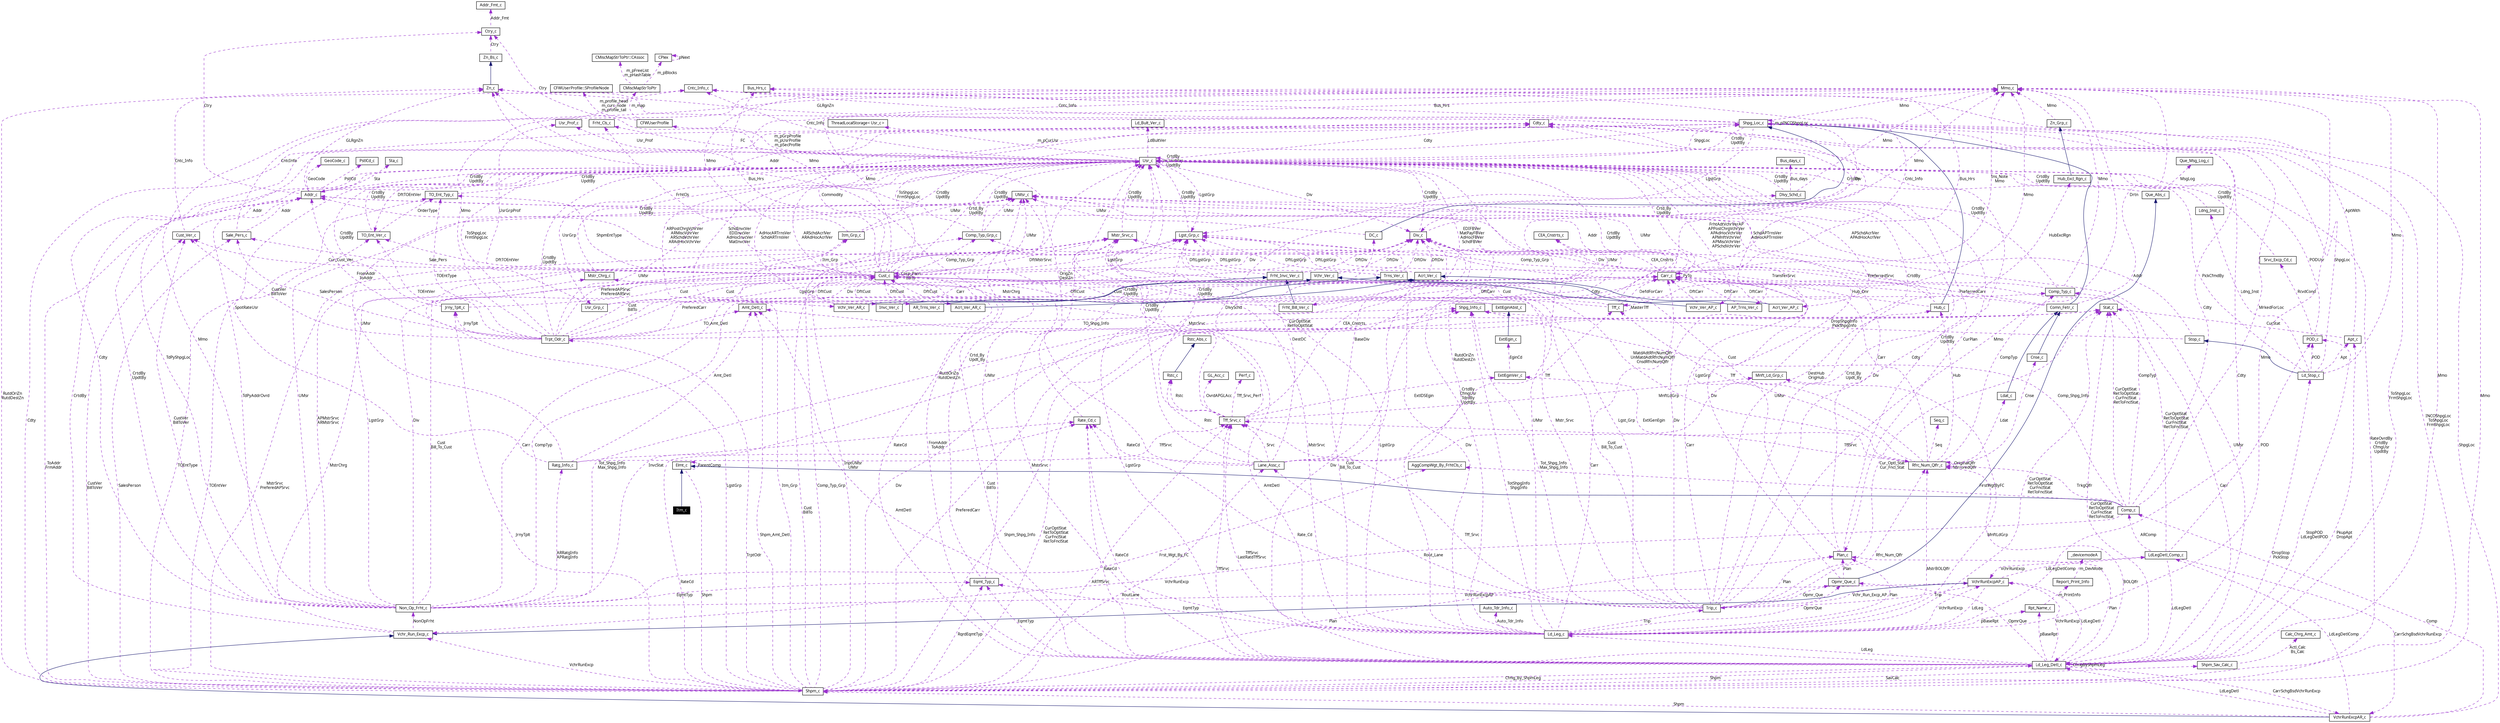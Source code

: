 digraph inheritance {
	node [label="\N"];
	graph [bb="0,0,7193,1832"];
	Node14647 [label=Itm_c, shape=box, fontsize=10, height="0.26", width="0.56", fontname=doxfont, color=black, style=filled, fontcolor=white, pos="1956,542"];
	Node14648 [label=Elmt_c, shape=box, fontsize=10, height="0.26", width="0.64", fontname=doxfont, color=black, URL="$classElmt__c.html", pos="1956,655"];
	Node14649 [label=Shpm_c, shape=box, fontsize=10, height="0.26", width="0.72", fontname=doxfont, color=black, URL="$classShpm__c.html", pos="2317,78"];
	Node14650 [label=Usr_c, shape=box, fontsize=10, height="0.26", width="0.58", fontname=doxfont, color=black, URL="$classUsr__c.html", pos="3120,1422"];
	Node14651 [label=Invc_Ver_c, shape=box, fontsize=10, height="0.26", width="0.92", fontname=doxfont, color=black, URL="$interfaceInvc__Ver__c.html", pos="2404,1053"];
	Node14652 [label=Frht_Invc_Ver_c, shape=box, fontsize=10, height="0.26", width="1.22", fontname=doxfont, color=black, URL="$interfaceFrht__Invc__Ver__c.html", pos="3726,1133"];
	Node14653 [label=Lgst_Grp_c, shape=box, fontsize=10, height="0.26", width="0.94", fontname=doxfont, color=black, URL="$classLgst__Grp__c.html", pos="3428,1235"];
	Node14654 [label=Div_c, shape=box, fontsize=10, height="0.26", width="0.58", fontname=doxfont, color=black, URL="$classDiv__c.html", pos="4295,1235"];
	Node14655 [label=Mmo_c, shape=box, fontsize=10, height="0.26", width="0.69", fontname=doxfont, color=black, URL="$classMmo__c.html", pos="5818,1608"];
	Node14656 [label=Cust_c, shape=box, fontsize=10, height="0.26", width="0.67", fontname=doxfont, color=black, URL="$interfaceCust__c.html", pos="2363,1133"];
	Node14657 [label=Cdty_c, shape=box, fontsize=10, height="0.26", width="0.67", fontname=doxfont, color=black, URL="$interfaceCdty__c.html", pos="4442,1518"];
	Node14658 [label=UMsr_c, shape=box, fontsize=10, height="0.26", width="0.69", fontname=doxfont, color=black, URL="$classUMsr__c.html", pos="2713,1337"];
	Node14659 [label=Itm_Grp_c, shape=box, fontsize=10, height="0.26", width="0.86", fontname=doxfont, color=black, URL="$classItm__Grp__c.html", pos="2229,1235"];
	Node14660 [label=Mstr_Srvc_c, shape=box, fontsize=10, height="0.26", width="1.00", fontname=doxfont, color=black, URL="$classMstr__Srvc__c.html", pos="3006,1235"];
	Node14661 [label=Rfrc_Num_Qlfr_c, shape=box, fontsize=10, height="0.26", width="1.31", fontname=doxfont, color=black, URL="$classRfrc__Num__Qlfr__c.html", pos="5565,655"];
	Node14662 [label=Carr_c, shape=box, fontsize=10, height="0.26", width="0.64", fontname=doxfont, color=black, URL="$interfaceCarr__c.html", pos="4989,1133"];
	Node14663 [label=Addr_c, shape=box, fontsize=10, height="0.26", width="0.67", fontname=doxfont, color=black, URL="$interfaceAddr__c.html", pos="861,1337"];
	Node14664 [label=Sta_c, shape=box, fontsize=10, height="0.26", width="0.58", fontname=doxfont, color=black, URL="$interfaceSta__c.html", pos="1076,1422"];
	Node14665 [label=PstlCd_c, shape=box, fontsize=10, height="0.26", width="0.78", fontname=doxfont, color=black, URL="$interfacePstlCd__c.html", pos="953,1422"];
	Node14666 [label=Zn_c, shape=box, fontsize=10, height="0.26", width="0.53", fontname=doxfont, color=black, URL="$classZn__c.html", pos="1268,1608"];
	Node14667 [label=Zn_Bs_c, shape=box, fontsize=10, height="0.26", width="0.78", fontname=doxfont, color=black, URL="$classZn__Bs__c.html", pos="1268,1686"];
	Node14668 [label=Ctry_c, shape=box, fontsize=10, height="0.26", width="0.64", fontname=doxfont, color=black, URL="$interfaceCtry__c.html", pos="1268,1754"];
	Node14669 [label=Addr_Fmt_c, shape=box, fontsize=10, height="0.26", width="1.00", fontname=doxfont, color=black, URL="$interfaceAddr__Fmt__c.html", pos="1268,1822"];
	Node14670 [label=GeoCode_c, shape=box, fontsize=10, height="0.26", width="0.97", fontname=doxfont, color=black, URL="$interfaceGeoCode__c.html", pos="872,1422"];
	Node14671 [label=Cntc_Info_c, shape=box, fontsize=10, height="0.26", width="0.97", fontname=doxfont, color=black, URL="$interfaceCntc__Info__c.html", pos="1869,1608"];
	Node14672 [label=CEA_Cnstrts_c, shape=box, fontsize=10, height="0.26", width="1.19", fontname=doxfont, color=black, URL="$interfaceCEA__Cnstrts__c.html", pos="4722,1235"];
	Node14673 [label=Bus_Hrs_c, shape=box, fontsize=10, height="0.26", width="0.92", fontname=doxfont, color=black, URL="$interfaceBus__Hrs__c.html", pos="2067,1608"];
	Node14674 [label=Cnse_c, shape=box, fontsize=10, height="0.26", width="0.69", fontname=doxfont, color=black, URL="$classCnse__c.html", pos="5838,927"];
	Node14675 [label=Comn_Fetr_c, shape=box, fontsize=10, height="0.26", width="1.06", fontname=doxfont, color=black, URL="$classComn__Fetr__c.html", pos="5900,1053"];
	Node14676 [label=Shpg_Loc_c, shape=box, fontsize=10, height="0.26", width="1.00", fontname=doxfont, color=black, URL="$classShpg__Loc__c.html", pos="5200,1518"];
	Node14677 [label=ExtlEginVer_c, shape=box, fontsize=10, height="0.26", width="1.08", fontname=doxfont, color=black, URL="$interfaceExtlEginVer__c.html", pos="4391,881"];
	Node14678 [label=ExtlEgin_c, shape=box, fontsize=10, height="0.26", width="0.89", fontname=doxfont, color=black, URL="$interfaceExtlEgin__c.html", pos="4385,973"];
	Node14679 [label=ExtlEginAbst_c, shape=box, fontsize=10, height="0.26", width="1.17", fontname=doxfont, color=black, URL="$interfaceExtlEginAbst__c.html", pos="4363,1053"];
	Node14680 [label=Mstr_Chrg_c, shape=box, fontsize=10, height="0.26", width="1.03", fontname=doxfont, color=black, URL="$classMstr__Chrg__c.html", pos="1510,1133"];
	Node14681 [label=Comp_Typ_c, shape=box, fontsize=10, height="0.26", width="1.03", fontname=doxfont, color=black, URL="$interfaceComp__Typ__c.html", pos="6050,1093"];
	Node14682 [label=Comp_Typ_Grp_c, shape=box, fontsize=10, height="0.26", width="1.33", fontname=doxfont, color=black, URL="$interfaceComp__Typ__Grp__c.html", pos="2591,1235"];
	Node14683 [label=Tff_Srvc_c, shape=box, fontsize=10, height="0.26", width="0.89", fontname=doxfont, color=black, URL="$classTff__Srvc__c.html", pos="3598,768"];
	Node14684 [label=GL_Acc_c, shape=box, fontsize=10, height="0.26", width="0.86", fontname=doxfont, color=black, URL="$interfaceGL__Acc__c.html", pos="3523,881"];
	Node14685 [label=Perf_c, shape=box, fontsize=10, height="0.26", width="0.64", fontname=doxfont, color=black, URL="$classPerf__c.html", pos="3605,881"];
	Node14686 [label=Rstc_c, shape=box, fontsize=10, height="0.26", width="0.64", fontname=doxfont, color=black, URL="$classRstc__c.html", pos="3413,881"];
	Node14687 [label=Rstc_Abs_c, shape=box, fontsize=10, height="0.26", width="0.97", fontname=doxfont, color=black, URL="$classRstc__Abs__c.html", pos="3501,973"];
	Node14688 [label=Mnft_Ld_Grp_c, shape=box, fontsize=10, height="0.26", width="1.19", fontname=doxfont, color=black, URL="$classMnft__Ld__Grp__c.html", pos="5148,881"];
	Node14689 [label=Dlvy_Schd_c, shape=box, fontsize=10, height="0.26", width="1.03", fontname=doxfont, color=black, URL="$interfaceDlvy__Schd__c.html", pos="5085,1337"];
	Node14690 [label=Bus_days_c, shape=box, fontsize=10, height="0.26", width="0.97", fontname=doxfont, color=black, URL="$interfaceBus__days__c.html", pos="5145,1422"];
	Node14691 [label=Tff_c, shape=box, fontsize=10, height="0.26", width="0.53", fontname=doxfont, color=black, URL="$classTff__c.html", pos="4632,1053"];
	Node14692 [label=Seq_c, shape=box, fontsize=10, height="0.26", width="0.61", fontname=doxfont, color=black, URL="$classSeq__c.html", pos="5571,768"];
	Node14693 [label=Hub_c, shape=box, fontsize=10, height="0.26", width="0.61", fontname=doxfont, color=black, URL="$classHub__c.html", pos="5594,1053"];
	Node14694 [label=Hub_Excl_Rgn_c, shape=box, fontsize=10, height="0.26", width="1.28", fontname=doxfont, color=black, URL="$classHub__Excl__Rgn__c.html", pos="5983,1377"];
	Node14695 [label=Zn_Grp_c, shape=box, fontsize=10, height="0.26", width="0.83", fontname=doxfont, color=black, URL="$classZn__Grp__c.html", pos="5940,1473"];
	Node14696 [label=Ldat_c, shape=box, fontsize=10, height="0.26", width="0.64", fontname=doxfont, color=black, URL="$classLdat__c.html", pos="5732,830"];
	Node14697 [label=TO_Ent_Typ_c, shape=box, fontsize=10, height="0.26", width="1.14", fontname=doxfont, color=black, URL="$classTO__Ent__Typ__c.html", pos="1199,1337"];
	Node14698 [label=Cust_Ver_c, shape=box, fontsize=10, height="0.26", width="0.94", fontname=doxfont, color=black, URL="$interfaceCust__Ver__c.html", pos="438,1235"];
	Node14699 [label=TO_Ent_Ver_c, shape=box, fontsize=10, height="0.26", width="1.14", fontname=doxfont, color=black, URL="$classTO__Ent__Ver__c.html", pos="1038,1235"];
	Node14700 [label=Frht_Cls_c, shape=box, fontsize=10, height="0.26", width="0.89", fontname=doxfont, color=black, URL="$interfaceFrht__Cls__c.html", pos="1615,1518"];
	Node14701 [label=Sale_Pers_c, shape=box, fontsize=10, height="0.26", width="1.00", fontname=doxfont, color=black, URL="$classSale__Pers__c.html", pos="629,1235"];
	Node14702 [label=CFWUserProfile, shape=box, fontsize=10, height="0.26", width="1.22", fontname=doxfont, color=black, URL="$classCFWUserProfile.html", pos="1747,1518"];
	Node14703 [label=CMiscMapStrToPtr, shape=box, fontsize=10, height="0.26", width="1.39", fontname=doxfont, color=black, URL="$classCMiscMapStrToPtr.html", pos="1643,1608"];
	Node14704 [label=CPlex, shape=box, fontsize=10, height="0.26", width="0.58", fontname=doxfont, color=black, URL="$structCPlex.html", pos="1699,1686"];
	Node14705 [label="CMiscMapStrToPtr::CAssoc", shape=box, fontsize=10, height="0.26", width="1.94", fontname=doxfont, color=black, URL="$structCMiscMapStrToPtr_1_1CAssoc.html", pos="1590,1686"];
	Node14706 [label="CFWUserProfile::SProfileNode", shape=box, fontsize=10, height="0.26", width="2.11", fontname=doxfont, color=black, URL="$structCFWUserProfile_1_1SProfileNode.html", pos="1499,1608"];
	Node14707 [label=Plan_c, shape=box, fontsize=10, height="0.26", width="0.64", fontname=doxfont, color=black, URL="$classPlan__c.html", pos="5251,429"];
	Node14708 [label=Usr_Grp_c, shape=box, fontsize=10, height="0.26", width="0.89", fontname=doxfont, color=black, URL="$classUsr__Grp__c.html", pos="1671,1053"];
	Node14709 [label=Usr_Prof_c, shape=box, fontsize=10, height="0.26", width="0.92", fontname=doxfont, color=black, URL="$classUsr__Prof__c.html", pos="1499,1518"];
	Node14710 [label="ThreadLocalStorage< Usr_c >", shape=box, fontsize=10, height="0.26", width="2.08", fontname=doxfont, color=black, URL="$classThreadLocalStorage.html", pos="2332,1518"];
	Node14711 [label=Acrl_Ver_AR_c, shape=box, fontsize=10, height="0.26", width="1.19", fontname=doxfont, color=black, URL="$interfaceAcrl__Ver__AR__c.html", pos="2602,1053"];
	Node14712 [label=Acrl_Ver_c, shape=box, fontsize=10, height="0.26", width="0.92", fontname=doxfont, color=black, URL="$interfaceAcrl__Ver__c.html", pos="4196,1133"];
	Node14713 [label=Acrl_Ver_AP_c, shape=box, fontsize=10, height="0.26", width="1.17", fontname=doxfont, color=black, URL="$interfaceAcrl__Ver__AP__c.html", pos="5056,1053"];
	Node14714 [label=AR_Trns_Ver_c, shape=box, fontsize=10, height="0.26", width="1.19", fontname=doxfont, color=black, URL="$interfaceAR__Trns__Ver__c.html", pos="2498,1053"];
	Node14715 [label=Trns_Ver_c, shape=box, fontsize=10, height="0.26", width="0.92", fontname=doxfont, color=black, URL="$interfaceTrns__Ver__c.html", pos="4112,1133"];
	Node14716 [label=Ld_Bult_Ver_c, shape=box, fontsize=10, height="0.26", width="1.14", fontname=doxfont, color=black, URL="$classLd__Bult__Ver__c.html", pos="3120,1518"];
	Node14717 [label=Frht_Bill_Ver_c, shape=box, fontsize=10, height="0.26", width="1.17", fontname=doxfont, color=black, URL="$interfaceFrht__Bill__Ver__c.html", pos="3776,1053"];
	Node14718 [label=Vchr_Ver_AR_c, shape=box, fontsize=10, height="0.26", width="1.22", fontname=doxfont, color=black, URL="$classVchr__Ver__AR__c.html", pos="2309,1053"];
	Node14719 [label=Vchr_Ver_c, shape=box, fontsize=10, height="0.26", width="0.94", fontname=doxfont, color=black, URL="$classVchr__Ver__c.html", pos="3852,1133"];
	Node14720 [label=Vchr_Ver_AP_c, shape=box, fontsize=10, height="0.26", width="1.19", fontname=doxfont, color=black, URL="$classVchr__Ver__AP__c.html", pos="4849,1053"];
	Node14721 [label=AP_Trns_Ver_c, shape=box, fontsize=10, height="0.26", width="1.19", fontname=doxfont, color=black, URL="$interfaceAP__Trns__Ver__c.html", pos="4953,1053"];
	Node14722 [label=Trpt_Odr_c, shape=box, fontsize=10, height="0.26", width="0.92", fontname=doxfont, color=black, URL="$classTrpt__Odr__c.html", pos="1597,973"];
	Node14723 [label=Amt_Detl_c, shape=box, fontsize=10, height="0.26", width="0.94", fontname=doxfont, color=black, URL="$interfaceAmt__Detl__c.html", pos="2061,1053"];
	Node14724 [label=Stat_c, shape=box, fontsize=10, height="0.26", width="0.61", fontname=doxfont, color=black, URL="$interfaceStat__c.html", pos="6016,1053"];
	Node14725 [label=Jrny_Tplt_c, shape=box, fontsize=10, height="0.26", width="0.94", fontname=doxfont, color=black, URL="$classJrny__Tplt__c.html", pos="1321,1053"];
	Node14726 [label=Shpg_Info_c, shape=box, fontsize=10, height="0.26", width="1.00", fontname=doxfont, color=black, URL="$classShpg__Info__c.html", pos="4267,1053"];
	Node14727 [label=Ld_Leg_Detl_c, shape=box, fontsize=10, height="0.26", width="1.17", fontname=doxfont, color=black, URL="$classLd__Leg__Detl__c.html", pos="5952,146"];
	Node14728 [label=Apt_c, shape=box, fontsize=10, height="0.26", width="0.58", fontname=doxfont, color=black, URL="$interfaceApt__c.html", pos="6789,973"];
	Node14729 [label=VchrRunExcpAP_c, shape=box, fontsize=10, height="0.26", width="1.42", fontname=doxfont, color=black, URL="$classVchrRunExcpAP__c.html", pos="5755,360"];
	Node14730 [label=Vchr_Run_Excp_c, shape=box, fontsize=10, height="0.26", width="1.36", fontname=doxfont, color=black, URL="$classVchr__Run__Excp__c.html", pos="1167,224"];
	Node14731 [label=Non_Op_Frht_c, shape=box, fontsize=10, height="0.26", width="1.19", fontname=doxfont, color=black, URL="$interfaceNon__Op__Frht__c.html", pos="1167,292"];
	Node14732 [label=Eqmt_Typ_c, shape=box, fontsize=10, height="0.26", width="1.00", fontname=doxfont, color=black, URL="$classEqmt__Typ__c.html", pos="2915,360"];
	Node14733 [label=AggCompWgt_By_FrhtCls_c, shape=box, fontsize=10, height="0.26", width="2.00", fontname=doxfont, color=black, URL="$classAggCompWgt__By__FrhtCls__c.html", pos="4170,655"];
	Node14734 [label=Ratg_Info_c, shape=box, fontsize=10, height="0.26", width="0.97", fontname=doxfont, color=black, URL="$classRatg__Info__c.html", pos="1614,655"];
	Node14735 [label=Rate_Cd_c, shape=box, fontsize=10, height="0.26", width="0.92", fontname=doxfont, color=black, URL="$classRate__Cd__c.html", pos="3195,768"];
	Node14736 [label=Trip_c, shape=box, fontsize=10, height="0.26", width="0.58", fontname=doxfont, color=black, URL="$classTrip__c.html", pos="4880,292"];
	Node14737 [label=Opmr_Que_c, shape=box, fontsize=10, height="0.26", width="1.06", fontname=doxfont, color=black, URL="$classOpmr__Que__c.html", pos="5251,360"];
	Node14738 [label=Que_Abs_c, shape=box, fontsize=10, height="0.26", width="0.94", fontname=doxfont, color=black, URL="$classQue__Abs__c.html", pos="6244,1337"];
	Node14739 [label=Que_Msg_Log_c, shape=box, fontsize=10, height="0.26", width="1.28", fontname=doxfont, color=black, URL="$classQue__Msg__Log__c.html", pos="6394,1422"];
	Node14740 [label=Lane_Assc_c, shape=box, fontsize=10, height="0.26", width="1.06", fontname=doxfont, color=black, URL="$classLane__Assc__c.html", pos="3730,655"];
	Node14741 [label=DC_c, shape=box, fontsize=10, height="0.26", width="0.58", fontname=doxfont, color=black, URL="$classDC__c.html", pos="3989,1235"];
	Node14742 [label=LdLegDetl_Comp_c, shape=box, fontsize=10, height="0.26", width="1.44", fontname=doxfont, color=black, URL="$classLdLegDetl__Comp__c.html", pos="6236,429"];
	Node14743 [label=VchrRunExcpAR_c, shape=box, fontsize=10, height="0.26", width="1.42", fontname=doxfont, color=black, URL="$classVchrRunExcpAR__c.html", pos="6761,10"];
	Node14744 [label=Comp_c, shape=box, fontsize=10, height="0.26", width="0.75", fontname=doxfont, color=black, URL="$classComp__c.html", pos="6134,542"];
	Node14745 [label=POD_c, shape=box, fontsize=10, height="0.26", width="0.67", fontname=doxfont, color=black, URL="$classPOD__c.html", pos="6666,973"];
	Node14746 [label=Srvc_Excp_Cd_c, shape=box, fontsize=10, height="0.26", width="1.28", fontname=doxfont, color=black, URL="$classSrvc__Excp__Cd__c.html", pos="6494,1297"];
	Node14747 [label=Ld_Leg_c, shape=box, fontsize=10, height="0.26", width="0.83", fontname=doxfont, color=black, URL="$classLd__Leg__c.html", pos="4514,224"];
	Node14748 [label=Auto_Tdr_Info_c, shape=box, fontsize=10, height="0.26", width="1.28", fontname=doxfont, color=black, URL="$interfaceAuto__Tdr__Info__c.html", pos="4333,292"];
	Node14749 [label=Rpt_Name_c, shape=box, fontsize=10, height="0.26", width="1.03", fontname=doxfont, color=black, URL="$classRpt__Name__c.html", pos="5909,292"];
	Node14750 [label=Report_Print_Info, shape=box, fontsize=10, height="0.26", width="1.31", fontname=doxfont, color=black, URL="$classReport__Print__Info.html", pos="6025,360"];
	Node14751 [label=_devicemodeA, shape=box, fontsize=10, height="0.26", width="1.14", fontname=doxfont, color=black, URL="$struct__devicemodeA.html", pos="6023,429"];
	Node14752 [label=Ld_Stop_c, shape=box, fontsize=10, height="0.26", width="0.89", fontname=doxfont, color=black, URL="$classLd__Stop__c.html", pos="6626,881"];
	Node14753 [label=Stop_c, shape=box, fontsize=10, height="0.26", width="0.67", fontname=doxfont, color=black, URL="$classStop__c.html", pos="6275,973"];
	Node14754 [label=Ldng_Inst_c, shape=box, fontsize=10, height="0.26", width="0.97", fontname=doxfont, color=black, URL="$classLdng__Inst__c.html", pos="6483,1173"];
	Node14755 [label=Shpm_Sav_Calc_c, shape=box, fontsize=10, height="0.26", width="1.39", fontname=doxfont, color=black, URL="$classShpm__Sav__Calc__c.html", pos="6427,146"];
	Node14756 [label=Calc_Chrg_Amt_c, shape=box, fontsize=10, height="0.26", width="1.36", fontname=doxfont, color=black, URL="$classCalc__Chrg__Amt__c.html", pos="6642,224"];
	Node14648 -> Node14647 [dir=back, color=midnightblue, fontsize=10, style=solid, fontname=doxfont, pos="s,1956,645 1956,635 1956,611 1956,570 1956,552"];
	Node14649 -> Node14648 [dir=back, color=darkorchid3, fontsize=10, style=dashed, fontname=doxfont, label=Shpm, pos="s,2291,80 2281,81 2212,85 2066,96 2045,106 2022,116 2004,120 2004,146 2004,542 2004,542 2004,542 2004,583 1977,626 1963,645", lp="2018,326"];
	Node14650 -> Node14649 [dir=back, color=darkorchid3, fontsize=10, style=dashed, fontname=doxfont, label="RateOvrdBy\nCrtdBy\nCfmgUsr\nUpdtBy", pos="s,3141,1422 3151,1422 3290,1422 3851,1421 4026,1421 4164,1420 4198,1420 4335,1419 4562,1416 4618,1415 4846,1412 4898,1411 4911,1\
411 4963,1410 5024,1408 5039,1407 5101,1406 5210,1403 5237,1404 5347,1404 5623,1401 5692,1403 5968,1398 6088,1395 6119,1403 6239\
,1388 6241,1387 6433,1348 6436,1348 6636,1297 6848,1339 6848,1133 6848,1133 6848,1133 6848,1013 6848,884 6809,856 6798,728 6795,\
695 6798,687 6798,655 6798,655 6798,655 6798,292 6798,257 6812,240 6790,214 6766,185 6491,136 6486,136 6072,84 5966,114 5550,106\
 4380,80 4087,88 2916,81 2695,79 2427,78 2343,78", lp="6825,706"];
	Node14650 -> Node14650 [dir=back, color=darkorchid3, fontsize=10, style=dashed, fontname=doxfont, label="CrtdBy\nm_UsrMap\nUpdtBy", pos="s,3141,1415 3151,1416 3156,1417 3159,1419 3159,1422 3159,1427 3151,1429 3141,1429", lp="3184,1422"];
	Node14651 -> Node14650 [dir=back, color=darkorchid3, fontsize=10, style=dashed, fontname=doxfont, label="SchdInvcVer\nEDIInvcVer\nAdHocInvcVer\nMatInvcVer", pos="s,2371,1057 2363,1063 2362,1063 2361,1064 2360,1064 2329,1072 1802,1058 1779,1082 1773,1089 1776,1094 1779,1104 1831,1252 1886,1\
299 2035,1348 2150,1385 2187,1344 2305,1366 2338,1372 2345,1382 2377,1388 2402,1392 2575,1401 2690,1406 2770,1409 2789,1409 2868\
,1412 2913,1413 2925,1413 2969,1415 2994,1415 3001,1415 3025,1417 3054,1418 3061,1419 3089,1421 3092,1421 3095,1421 3099,1421", lp="1912,1235"];
	Node14652 -> Node14651 [dir=back, color=midnightblue, fontsize=10, style=solid, fontname=doxfont, pos="s,3682,1132 3672,1132 3557,1127 3288,1118 3198,1104 3160,1098 3152,1087 3112,1082 2819,1041 2740,1105 2446,1064 2443,1064 2440,1\
063 2437,1062"];
	Node14653 -> Node14652 [dir=back, color=darkorchid3, fontsize=10, style=dashed, fontname=doxfont, label=DftLgstGrp, pos="s,3427,1225 3426,1215 3425,1199 3427,1175 3442,1162 3460,1146 3606,1138 3682,1135", lp="3467,1173"];
	Node14650 -> Node14653 [dir=back, color=darkorchid3, fontsize=10, style=dashed, fontname=doxfont, label="CrtdBy\nUpdtBy", pos="s,3136,1412 3145,1407 3205,1370 3362,1275 3412,1245", lp="3294,1337"];
	Node14654 -> Node14652 [dir=back, color=darkorchid3, fontsize=10, style=dashed, fontname=doxfont, label=DftDiv, pos="s,4274,1234 4264,1233 4260,1233 4255,1233 4251,1232 4114,1216 4079,1213 3943,1184 3907,1176 3899,1170 3863,1162 3832,1154 3797,1\
147 3770,1142", lp="3972,1173"];
	Node14650 -> Node14654 [dir=back, color=darkorchid3, fontsize=10, style=dashed, fontname=doxfont, label="CrtdBy\nUpdtBy", pos="s,3141,1422 3151,1422 3337,1420 4287,1408 4309,1388 4351,1350 4315,1272 4300,1245", lp="4347,1337"];
	Node14655 -> Node14654 [dir=back, color=darkorchid3, fontsize=10, style=dashed, fontname=doxfont, label=Mmo, pos="s,5793,1598 5784,1594 5773,1590 5762,1585 5751,1580 5575,1494 5545,1445 5367,1366 5315,1343 5302,1339 5248,1326 4908,1240 4812,1\
278 4463,1270 4458,1269 4366,1270 4360,1268 4348,1262 4350,1254 4339,1246 4334,1242 4333,1241 4326,1239 4324,1238 4320,1237 4316\
,1237", lp="5520,1422"];
	Node14656 -> Node14651 [dir=back, color=darkorchid3, fontsize=10, style=dashed, fontname=doxfont, label=DftCust, pos="s,2339,1126 2330,1122 2321,1118 2312,1112 2307,1104 2302,1095 2302,1089 2307,1082 2309,1079 2344,1069 2371,1062", lp="2327,1093"];
	Node14650 -> Node14656 [dir=back, color=darkorchid3, fontsize=10, style=dashed, fontname=doxfont, label="Crtd_By\nUpdtBy", pos="s,3099,1421 3089,1421 3088,1421 3088,1421 3088,1421 3068,1419 3016,1415 2995,1414 2959,1411 2705,1400 2671,1388 2527,1332 2528,1\
257 2406,1162 2397,1155 2387,1148 2379,1143", lp="2569,1297"];
	Node14657 -> Node14656 [dir=back, color=darkorchid3, fontsize=10, style=dashed, fontname=doxfont, label=Commodity, pos="s,4418,1518 4408,1518 4255,1517 3630,1511 3116,1490 3068,1488 2292,1454 2246,1438 2181,1413 2101,1385 2137,1326 2158,1292 2179,1\
298 2215,1286 2253,1272 2273,1293 2302,1268 2340,1235 2316,1205 2340,1162 2344,1155 2349,1148 2354,1143", lp="2163,1337"];
	Node14658 -> Node14656 [dir=back, color=darkorchid3, fontsize=10, style=dashed, fontname=doxfont, label=UMsr, pos="s,2713,1327 2713,1317 2712,1289 2705,1237 2681,1202 2665,1177 2655,1172 2627,1162 2584,1145 2444,1137 2387,1134", lp="2721,1235"];
	Node14656 -> Node14656 [dir=back, color=darkorchid3, fontsize=10, style=dashed, fontname=doxfont, label="Corp_Parn\nBillTo", pos="s,2387,1126 2397,1127 2402,1128 2405,1130 2405,1133 2405,1138 2397,1140 2387,1140", lp="2430,1133"];
	Node14659 -> Node14656 [dir=back, color=darkorchid3, fontsize=10, style=dashed, fontname=doxfont, label=Itm_Grp, pos="s,2217,1225 2209,1219 2201,1214 2193,1207 2184,1202 2170,1193 2160,1198 2151,1184 2147,1175 2145,1169 2151,1162 2163,1148 2286,1\
138 2339,1135", lp="2173,1173"];
	Node14650 -> Node14659 [dir=back, color=darkorchid3, fontsize=10, style=dashed, fontname=doxfont, label="CrtdBy\nUpdtBy", pos="s,3099,1421 3089,1421 3085,1421 3081,1421 3077,1421 3062,1420 2528,1392 2512,1388 2483,1380 2302,1277 2246,1245", lp="2454,1337"];
	Node14658 -> Node14659 [dir=back, color=darkorchid3, fontsize=10, style=dashed, fontname=doxfont, label=UMsr, pos="s,2688,1336 2678,1335 2656,1332 2649,1329 2629,1326 2563,1315 2545,1321 2479,1308 2397,1291 2303,1260 2257,1245", lp="2508,1297"];
	Node14655 -> Node14659 [dir=back, color=darkorchid3, fontsize=10, style=dashed, fontname=doxfont, label=Mmo, pos="s,5793,1608 5783,1608 5757,1607 5721,1607 5689,1607 5540,1605 5503,1604 5355,1603 5160,1600 1981,1641 1859,1490 1793,1406 1892,1\
334 1987,1286 2064,1247 2099,1296 2180,1268 2195,1263 2209,1252 2218,1245", lp="1857,1422"];
	Node14655 -> Node14656 [dir=back, color=darkorchid3, fontsize=10, style=dashed, fontname=doxfont, label=Mmo, pos="s,5793,1607 5783,1607 5561,1601 4343,1566 3347,1546 3317,1545 2270,1549 2248,1528 2242,1521 2247,1516 2248,1508 2267,1397 2297,1\
375 2328,1268 2342,1221 2356,1165 2361,1143", lp="2305,1377"];
	Node14660 -> Node14656 [dir=back, color=darkorchid3, fontsize=10, style=dashed, fontname=doxfont, label=DftMstrSrvc, pos="s,2974,1225 2964,1222 2906,1206 2797,1177 2702,1162 2567,1139 2532,1145 2395,1135 2392,1135 2390,1134 2387,1134", lp="2849,1173"];
	Node14650 -> Node14660 [dir=back, color=darkorchid3, fontsize=10, style=dashed, fontname=doxfont, label="CrtdBy\nUpdtBy", pos="s,3114,1412 3108,1404 3098,1389 3084,1367 3072,1348 3049,1310 3023,1264 3012,1245", lp="3092,1337"];
	Node14653 -> Node14656 [dir=back, color=darkorchid3, fontsize=10, style=dashed, fontname=doxfont, label=LgstGrp, pos="s,3394,1230 3384,1228 3291,1213 3068,1180 2880,1162 2734,1147 2697,1149 2550,1140 2536,1139 2532,1138 2517,1138 2502,1137 2498,1\
136 2482,1136 2450,1134 2412,1133 2387,1133", lp="3107,1173"];
	Node14661 -> Node14656 [dir=back, color=darkorchid3, fontsize=10, style=dashed, fontname=doxfont, label="MatdAdtRfrcNumQlfr\nUnMatdAdtRfrcNumQlfr\nCnsdRfrcNumQlfr", pos="s,5518,662 5508,664 5458,675 5441,672 5387,684 5099,749 5015,756 4763,910 4687,956 4678,983 4599,1024 4551,1048 4538,1050 4485,1\
064 4338,1101 4298,1103 4145,1112 3986,1120 3946,1116 3785,1118 3679,1118 3653,1119 3546,1120 3472,1120 2951,1119 2876,1122 2863\
,1122 2860,1123 2846,1124 2775,1127 2758,1127 2686,1129 2650,1130 2640,1130 2603,1131 2582,1131 2576,1131 2554,1132 2523,1132 24\
31,1133 2387,1133", lp="4816,927"];
	Node14662 -> Node14661 [dir=back, color=darkorchid3, fontsize=10, style=dashed, fontname=doxfont, label=Carr, pos="s,5012,1130 5022,1129 5083,1122 5207,1108 5216,1104 5220,1102 5470,895 5473,892 5502,852 5550,704 5562,665", lp="5459,927"];
	Node14650 -> Node14662 [dir=back, color=darkorchid3, fontsize=10, style=dashed, fontname=doxfont, label="Crtd_By\nUpdtBy", pos="s,3141,1422 3151,1422 3221,1422 3383,1421 3408,1421 3436,1420 3442,1419 3469,1419 3487,1418 3775,1414 3792,1414 3886,1412 4540,1\
412 4629,1388 4683,1372 4685,1342 4740,1326 4829,1298 4867,1351 4951,1308 4966,1299 5047,1200 5054,1184 5057,1174 5058,1170 5054\
,1162 5043,1142 5033,1142 5012,1135", lp="4989,1297"];
	Node14663 -> Node14662 [dir=back, color=darkorchid3, fontsize=10, style=dashed, fontname=doxfont, label=Addr, pos="s,885,1335 895,1334 926,1331 973,1328 1014,1326 1172,1318 2272,1288 2429,1286 2462,1285 4745,1283 4774,1268 4804,1251 4785,1220 \
4815,1202 4846,1181 4957,1210 4984,1184 4995,1173 4993,1154 4991,1143", lp="4826,1235"];
	Node14664 -> Node14663 [dir=back, color=darkorchid3, fontsize=10, style=dashed, fontname=doxfont, label=Sta, pos="s,1061,1412 1052,1407 1031,1395 1000,1377 971,1366 944,1354 935,1357 907,1348 898,1344 896,1341 885,1339", lp="1032,1377"];
	Node14650 -> Node14663 [dir=back, color=darkorchid3, fontsize=10, style=dashed, fontname=doxfont, label="CrtdBy\nUpdtBy", pos="s,3099,1422 3089,1422 3065,1421 3032,1421 3004,1421 2880,1419 2849,1419 2724,1417 2295,1409 1276,1390 1267,1388 1245,1382 1243,1\
371 1221,1366 1189,1357 949,1355 915,1348 905,1345 903,1341 892,1339 891,1339 888,1338 885,1338", lp="1358,1377"];
	Node14665 -> Node14663 [dir=back, color=darkorchid3, fontsize=10, style=dashed, fontname=doxfont, label=PstlCd, pos="s,949,1412 944,1403 938,1391 928,1376 916,1366 907,1358 895,1351 885,1346", lp="952,1377"];
	Node14666 -> Node14663 [dir=back, color=darkorchid3, fontsize=10, style=dashed, fontname=doxfont, label=GLRgnZn, pos="s,1249,1604 1239,1602 1149,1579 878,1509 828,1438 808,1408 837,1366 853,1347", lp="926,1473"];
	Node14667 -> Node14666 [dir=back, color=midnightblue, fontsize=10, style=solid, fontname=doxfont, pos="s,1268,1676 1268,1666 1268,1651 1268,1630 1268,1618"];
	Node14668 -> Node14667 [dir=back, color=darkorchid3, fontsize=10, style=dashed, fontname=doxfont, label=Ctry, pos="s,1268,1744 1268,1734 1268,1721 1268,1705 1268,1696", lp="1278,1720"];
	Node14669 -> Node14668 [dir=back, color=darkorchid3, fontsize=10, style=dashed, fontname=doxfont, label=Addr_Fmt, pos="s,1268,1812 1268,1802 1268,1789 1268,1773 1268,1764", lp="1291,1788"];
	Node14670 -> Node14663 [dir=back, color=darkorchid3, fontsize=10, style=dashed, fontname=doxfont, label=GeoCode, pos="s,871,1412 870,1402 867,1385 864,1360 862,1347", lp="891,1377"];
	Node14668 -> Node14663 [dir=back, color=darkorchid3, fontsize=10, style=dashed, fontname=doxfont, label=Ctry, pos="s,1245,1753 1235,1753 1092,1747 545,1721 545,1686 545,1686 545,1686 545,1422 545,1361 763,1343 837,1338", lp="555,1563"];
	Node14658 -> Node14662 [dir=back, color=darkorchid3, fontsize=10, style=dashed, fontname=doxfont, label=UMsr, pos="s,2738,1336 2748,1336 2748,1336 2748,1336 2748,1336 2886,1331 2920,1330 3057,1326 3064,1325 4892,1271 4898,1268 4929,1250 4913,1\
221 4944,1202 4980,1178 5012,1217 5040,1184 5046,1176 5044,1170 5040,1162 5034,1151 5022,1145 5012,1140", lp="4956,1235"];
	Node14662 -> Node14662 [dir=back, color=darkorchid3, fontsize=10, style=dashed, fontname=doxfont, label=PyTo, pos="s,5012,1126 5022,1127 5027,1128 5030,1130 5030,1133 5030,1138 5022,1140 5012,1140", lp="5041,1133"];
	Node14655 -> Node14662 [dir=back, color=darkorchid3, fontsize=10, style=dashed, fontname=doxfont, label="Ins_Note\nMmo", pos="s,5808,1598 5801,1591 5785,1574 5765,1546 5765,1518 5765,1518 5765,1518 5765,1377 5765,1151 5529,1188 5306,1162 5189,1148 5159,1\
152 5043,1146 5035,1145 5014,1146 5007,1144 5006,1144 5005,1143 5004,1143", lp="5785,1377"];
	Node14654 -> Node14662 [dir=back, color=darkorchid3, fontsize=10, style=dashed, fontname=doxfont, label=Div, pos="s,4316,1229 4326,1226 4352,1218 4391,1208 4425,1202 4463,1195 4727,1166 4765,1162 4847,1153 4871,1166 4951,1144 4958,1141 4960,1\
138 4966,1136", lp="4772,1173"];
	Node14671 -> Node14662 [dir=back, color=darkorchid3, fontsize=10, style=dashed, fontname=doxfont, label=Cntc_Info, pos="s,1904,1607 1914,1607 1914,1607 1914,1607 1914,1607 1957,1604 1968,1604 2010,1600 2017,1599 2019,1598 2025,1598 2103,1592 4734,1\
583 4812,1580 4888,1576 5446,1550 5493,1490 5515,1461 5482,1393 5464,1366 5432,1319 5417,1309 5367,1286 5328,1267 5312,1284 5273\
,1268 5226,1248 5224,1226 5180,1202 5121,1169 5103,1168 5040,1146 5027,1141 5022,1139 5012,1137", lp="5497,1377"];
	Node14672 -> Node14662 [dir=back, color=darkorchid3, fontsize=10, style=dashed, fontname=doxfont, label=CEA_Cnstrts, pos="s,4735,1225 4744,1220 4754,1214 4767,1207 4779,1202 4817,1187 4830,1196 4869,1184 4905,1172 4946,1154 4969,1143", lp="4950,1173"];
	Node14673 -> Node14662 [dir=back, color=darkorchid3, fontsize=10, style=dashed, fontname=doxfont, label=Bus_Hrs, pos="s,2100,1608 2110,1608 2513,1607 5594,1595 5612,1580 5709,1491 5729,1383 5641,1286 5614,1256 5501,1279 5464,1268 5386,1244 5372,1\
224 5302,1184 5286,1174 5285,1167 5268,1162 5261,1159 5020,1145 5014,1144 5011,1143 5010,1143 5009,1143", lp="5712,1377"];
	Node14656 -> Node14661 [dir=back, color=darkorchid3, fontsize=10, style=dashed, fontname=doxfont, label=Cust, pos="s,2387,1133 2397,1133 2440,1133 2515,1132 2579,1132 2609,1131 2616,1131 2645,1131 2742,1129 2766,1132 2861,1124 2868,1123 2870,1\
122 2876,1122 2898,1120 3645,1120 3666,1120 3800,1119 3833,1120 3966,1118 4002,1117 4010,1116 4045,1116 4176,1112 4210,1119 4339\
,1104 4390,1097 4402,1088 4452,1082 4570,1066 4605,1095 4721,1064 4762,1052 5030,914 5067,892 5080,883 5081,877 5096,870 5120,85\
7 5129,861 5155,852 5223,827 5240,818 5307,790 5367,763 5384,758 5443,728 5482,707 5527,679 5550,665", lp="5039,927"];
	Node14674 -> Node14661 [dir=back, color=darkorchid3, fontsize=10, style=dashed, fontname=doxfont, label=Cnse, pos="s,5834,917 5830,908 5815,874 5783,802 5749,746 5731,716 5731,703 5703,684 5668,659 5653,663 5612,657", lp="5816,830"];
	Node14675 -> Node14674 [dir=back, color=midnightblue, fontsize=10, style=solid, fontname=doxfont, pos="s,5895,1043 5891,1034 5878,1006 5854,957 5843,937"];
	Node14676 -> Node14675 [dir=back, color=midnightblue, fontsize=10, style=solid, fontname=doxfont, pos="s,5236,1517 5246,1517 5249,1517 5252,1517 5255,1517 5317,1514 5333,1514 5396,1508 5468,1500 5986,1439 6038,1388 6062,1363 6118,1\
107 6096,1082 6074,1057 5983,1069 5952,1064 5947,1063 5943,1062 5938,1061"];
	Node14650 -> Node14676 [dir=back, color=darkorchid3, fontsize=10, style=dashed, fontname=doxfont, label="CrtdBy\nUpdtBy", pos="s,3141,1422 3151,1422 3392,1424 4944,1435 5041,1456 5080,1464 5087,1475 5125,1490 5142,1496 5160,1503 5175,1509", lp="5148,1473"];
	Node14663 -> Node14676 [dir=back, color=darkorchid3, fontsize=10, style=dashed, fontname=doxfont, label=Addr, pos="s,885,1338 895,1340 903,1343 906,1346 916,1348 933,1351 1201,1386 1217,1388 1510,1411 1585,1374 1876,1406 1951,1414 1968,1428 20\
42,1438 2187,1455 2227,1424 2369,1456 2410,1464 2415,1482 2455,1490 2566,1511 4363,1506 4475,1508 4739,1510 5058,1516 5164,1517", lp="2080,1422"];
	Node14666 -> Node14676 [dir=back, color=darkorchid3, fontsize=10, style=dashed, fontname=doxfont, label=GLRgnZn, pos="s,1287,1606 1297,1605 1317,1602 1342,1600 1364,1598 1378,1596 2297,1546 2310,1546 2330,1545 5094,1529 5114,1528 5132,1526 5136,1\
522 5154,1520 5156,1520 5160,1519 5164,1519", lp="2332,1563"];
	Node14655 -> Node14676 [dir=back, color=darkorchid3, fontsize=10, style=dashed, fontname=doxfont, label=Mmo, pos="s,5793,1606 5783,1605 5734,1601 5643,1591 5567,1580 5486,1567 5467,1559 5388,1546 5335,1537 5274,1528 5236,1523", lp="5596,1563"];
	Node14653 -> Node14676 [dir=back, color=darkorchid3, fontsize=10, style=dashed, fontname=doxfont, label=LgstGrp, pos="s,3462,1238 3472,1239 3652,1257 4323,1320 4368,1326 4413,1331 5125,1430 5163,1456 5181,1469 5192,1494 5197,1508", lp="4828,1377"];
	Node14654 -> Node14676 [dir=back, color=darkorchid3, fontsize=10, style=dashed, fontname=doxfont, label=Div, pos="s,4316,1241 4326,1244 4352,1252 4391,1262 4425,1268 4446,1271 5158,1321 5179,1326 5208,1332 5214,1340 5244,1348 5284,1358 5310,1\
333 5337,1366 5376,1413 5321,1450 5274,1490 5263,1499 5249,1505 5236,1509", lp="5355,1377"];
	Node14676 -> Node14676 [dir=back, color=darkorchid3, fontsize=10, style=dashed, fontname=doxfont, label=m_pINCOShpgLoc, pos="s,5236,1511 5246,1513 5251,1514 5254,1516 5254,1518 5254,1522 5246,1524 5236,1525", lp="5296,1518"];
	Node14671 -> Node14676 [dir=back, color=darkorchid3, fontsize=10, style=dashed, fontname=doxfont, label=Cntc_Info, pos="s,1904,1605 1914,1604 1946,1602 1988,1600 2025,1598 2720,1564 2894,1561 3588,1546 3631,1545 5078,1532 5121,1528 5140,1526 5144,1\
522 5164,1520", lp="3610,1563"];
	Node14673 -> Node14676 [dir=back, color=darkorchid3, fontsize=10, style=dashed, fontname=doxfont, label=Bus_Hrs, pos="s,2100,1608 2110,1608 2436,1603 4499,1575 5122,1528 5136,1527 5151,1525 5164,1523", lp="4788,1563"];
	Node14662 -> Node14675 [dir=back, color=darkorchid3, fontsize=10, style=dashed, fontname=doxfont, label=PreferredCarr, pos="s,5012,1132 5022,1132 5022,1132 5022,1132 5022,1132 5045,1130 5420,1106 5444,1104 5599,1089 5784,1067 5862,1058", lp="5670,1093"];
	Node14655 -> Node14675 [dir=back, color=darkorchid3, fontsize=10, style=dashed, fontname=doxfont, label=Drtn, pos="s,5843,1607 5853,1607 5961,1604 6280,1595 6296,1580 6330,1546 6345,1401 6314,1366 6274,1321 6220,1392 6181,1348 6114,1271 6272,1\
205 6215,1122 6175,1064 6137,1074 6068,1066 6044,1063 5983,1068 5960,1064 5949,1061 5947,1058 5938,1056", lp="6290,1337"];
	Node14660 -> Node14675 [dir=back, color=darkorchid3, fontsize=10, style=dashed, fontname=doxfont, label=PreferredSrvc, pos="s,3042,1234 3052,1233 3062,1233 3073,1233 3083,1232 3212,1223 3246,1230 3372,1206 3378,1204 3380,1202 3385,1202 3403,1199 3530,1\
200 3547,1200 3797,1196 4422,1210 4670,1184 4719,1178 4730,1167 4780,1162 5016,1134 5078,1162 5316,1144 5389,1138 5571,1115 5644\
,1104 5721,1091 5812,1072 5862,1061", lp="5533,1133"];
	Node14661 -> Node14661 [dir=back, color=darkorchid3, fontsize=10, style=dashed, fontname=doxfont, label="OriginalQlfr\nMirroredQlfr", pos="s,5612,648 5622,650 5627,651 5630,653 5630,655 5630,659 5622,661 5612,662", lp="5657,655"];
	Node14677 -> Node14661 [dir=back, color=darkorchid3, fontsize=10, style=dashed, fontname=doxfont, label=ExtlGenEgin, pos="s,4430,878 4440,877 4526,872 4691,860 4702,852 4738,820 4688,776 4726,746 4777,703 5269,758 5329,728 5351,716 5341,696 5363,684 \
5366,682 5459,669 5518,661", lp="4754,768"];
	Node14678 -> Node14677 [dir=back, color=darkorchid3, fontsize=10, style=dashed, fontname=doxfont, label=EginCd, pos="s,4386,963 4387,953 4388,933 4389,905 4390,891", lp="4407,927"];
	Node14679 -> Node14678 [dir=back, color=midnightblue, fontsize=10, style=solid, fontname=doxfont, pos="s,4366,1043 4369,1033 4373,1017 4379,995 4382,983"];
	Node14656 -> Node14679 [dir=back, color=darkorchid3, fontsize=10, style=dashed, fontname=doxfont, label=Cust, pos="s,2387,1132 2397,1132 2408,1132 2421,1132 2432,1132 2574,1127 2929,1121 3069,1104 3118,1098 3129,1087 3177,1082 3428,1054 4062,1\
092 4312,1064 4315,1064 4319,1063 4322,1063", lp="3188,1093"];
	Node14680 -> Node14679 [dir=back, color=darkorchid3, fontsize=10, style=dashed, fontname=doxfont, label=MstrChrg, pos="s,1547,1124 1557,1122 1558,1122 1560,1122 1561,1122 1800,1094 2403,1128 2641,1104 2693,1098 2704,1087 2755,1082 2900,1066 3263,1\
067 3408,1066 3421,1065 4292,1066 4304,1064 4312,1062 4315,1059 4321,1057", lp="2776,1093"];
	Node14650 -> Node14680 [dir=back, color=darkorchid3, fontsize=10, style=dashed, fontname=doxfont, label="CrtdBy\nUpdtBy", pos="s,3099,1421 3089,1421 3082,1421 3074,1421 3067,1421 3051,1420 3047,1419 3030,1419 2842,1410 2368,1408 2180,1388 2125,1382 2112,1\
374 2056,1366 1992,1356 1976,1358 1911,1348 1819,1333 1795,1330 1703,1308 1644,1293 1618,1308 1572,1268 1533,1233 1517,1167 1512\
,1143", lp="1733,1297"];
	Node14681 -> Node14661 [dir=back, color=darkorchid3, fontsize=10, style=dashed, fontname=doxfont, label=CompTyp, pos="s,6013,1088 6003,1087 5946,1080 5859,1068 5853,1064 5802,1035 5815,998 5770,962 5755,950 5745,956 5733,944 5642,853 5687,784 560\
8,684 5600,674 5596,669 5589,665", lp="5754,927"];
	Node14650 -> Node14681 [dir=back, color=darkorchid3, fontsize=10, style=dashed, fontname=doxfont, label="CrtdBy\nUpdtBy", pos="s,3141,1422 3151,1422 3218,1422 3372,1421 3424,1421 3478,1420 3491,1419 3544,1419 3611,1418 4078,1412 4144,1412 4196,1411 4209,1\
411 4260,1410 4301,1409 4311,1409 4350,1408 4379,1407 4387,1406 4415,1406 4442,1405 4448,1404 4474,1404 4526,1402 4884,1403 4933\
,1388 4950,1382 4951,1375 4967,1366 4982,1356 5021,1330 5039,1326 5149,1295 5442,1319 5557,1308 5669,1297 5704,1311 5809,1268 58\
61,1246 5997,1136 6038,1103", lp="5772,1297"];
	Node14655 -> Node14681 [dir=back, color=darkorchid3, fontsize=10, style=dashed, fontname=doxfont, label=Mmo, pos="s,5843,1607 5853,1606 5892,1600 5907,1602 5936,1580 6029,1506 6047,1464 6071,1348 6090,1254 6062,1137 6053,1103", lp="6076,1377"];
	Node14682 -> Node14681 [dir=back, color=darkorchid3, fontsize=10, style=dashed, fontname=doxfont, label=Comp_Typ_Grp, pos="s,2613,1225 2623,1221 2642,1214 2667,1205 2691,1202 2862,1173 4078,1193 4250,1184 4354,1178 4379,1167 4482,1162 4889,1138 4992,1\
172 5400,1144 5481,1138 5501,1128 5583,1122 5767,1106 5815,1127 5999,1104 6003,1103 6008,1103 6013,1102", lp="4517,1173"];
	Node14650 -> Node14682 [dir=back, color=darkorchid3, fontsize=10, style=dashed, fontname=doxfont, label="CrtdBy\nUpdtBy", pos="s,3099,1421 3089,1420 3030,1417 2899,1409 2790,1388 2725,1375 2697,1390 2645,1348 2612,1320 2598,1267 2593,1245", lp="2668,1337"];
	Node14658 -> Node14682 [dir=back, color=darkorchid3, fontsize=10, style=dashed, fontname=doxfont, label=UMsr, pos="s,2688,1328 2679,1324 2669,1319 2659,1314 2651,1308 2627,1289 2607,1260 2597,1245", lp="2669,1297"];
	Node14655 -> Node14682 [dir=back, color=darkorchid3, fontsize=10, style=dashed, fontname=doxfont, label=Mmo, pos="s,5793,1608 5783,1608 5432,1603 2589,1567 2215,1528 2125,1518 2072,1560 2013,1490 2004,1478 2005,1468 2013,1456 2029,1434 2046,1\
449 2069,1438 2123,1412 2127,1389 2180,1366 2212,1352 2222,1358 2254,1348 2301,1333 2314,1330 2357,1308 2374,1299 2375,1292 2391\
,1286 2450,1264 2471,1286 2529,1268 2546,1262 2564,1252 2576,1245", lp="2131,1422"];
	Node14683 -> Node14661 [dir=back, color=darkorchid3, fontsize=10, style=dashed, fontname=doxfont, label=TffSrvc, pos="s,3630,767 3640,767 3856,761 4836,733 4901,728 5075,715 5118,703 5292,684 5371,675 5463,665 5518,660", lp="5308,706"];
	Node14650 -> Node14683 [dir=back, color=darkorchid3, fontsize=10, style=dashed, fontname=doxfont, label="CrtdBy\nUpdtBy", pos="s,3125,1412 3129,1403 3131,1398 3133,1393 3134,1388 3162,1290 3099,1235 3168,1162 3190,1138 3428,1128 3448,1104 3491,1052 3392,9\
42 3381,892 3373,853 3380,836 3406,808 3418,795 3424,795 3440,792 3447,790 3548,792 3553,790 3561,787 3562,780 3566,776", lp="3477,1093"];
	Node14684 -> Node14683 [dir=back, color=darkorchid3, fontsize=10, style=dashed, fontname=doxfont, label=OvrdAPGLAcc, pos="s,3522,871 3521,861 3520,845 3522,823 3532,808 3541,794 3557,784 3571,778", lp="3565,830"];
	Node14685 -> Node14683 [dir=back, color=darkorchid3, fontsize=10, style=dashed, fontname=doxfont, label=Tff_Srvc_Perf, pos="s,3604,871 3603,861 3602,837 3600,796 3599,778", lp="3635,830"];
	Node14686 -> Node14683 [dir=back, color=darkorchid3, fontsize=10, style=dashed, fontname=doxfont, label=Rstc, pos="s,3411,871 3410,861 3409,844 3409,822 3422,808 3458,771 3488,806 3536,790 3551,785 3554,778 3566,773", lp="3433,830"];
	Node14687 -> Node14686 [dir=back, color=midnightblue, fontsize=10, style=solid, fontname=doxfont, pos="s,3495,963 3489,955 3480,942 3467,924 3452,910 3445,903 3436,896 3428,891"];
	Node14688 -> Node14683 [dir=back, color=darkorchid3, fontsize=10, style=dashed, fontname=doxfont, label=MnftLdGrp, pos="s,5105,875 5095,874 5081,872 5067,871 5053,870 4934,859 4904,860 4785,852 4547,834 4490,825 4252,808 4014,791 3725,775 3630,770", lp="4848,830"];
	Node14650 -> Node14688 [dir=back, color=darkorchid3, fontsize=10, style=dashed, fontname=doxfont, label=CrtdBy, pos="s,3141,1422 3151,1422 3219,1422 3373,1421 3425,1421 3475,1420 3488,1419 3537,1419 3537,1419 3833,1415 3833,1415 3885,1414 3897,1\
414 3948,1414 4002,1413 4015,1412 4068,1412 4168,1410 4193,1409 4292,1408 4333,1407 4344,1406 4384,1406 4425,1405 4435,1404 4475\
,1404 4508,1403 4590,1401 4623,1400 4643,1398 4649,1398 4670,1396 4703,1392 4712,1396 4745,1388 4762,1383 4874,1330 4892,1326 50\
26,1294 5065,1320 5203,1308 5239,1304 5499,1290 5528,1268 5597,1214 5649,1150 5595,1082 5576,1059 5365,1037 5340,1024 5273,989 5\
278,950 5215,910 5203,902 5188,895 5176,891", lp="5632,1133"];
	Node14660 -> Node14683 [dir=back, color=darkorchid3, fontsize=10, style=dashed, fontname=doxfont, label=MstrSrvc, pos="s,3007,1225 3008,1215 3010,1198 3016,1176 3030,1162 3072,1120 3099,1135 3155,1122 3201,1110 3214,1118 3258,1104 3319,1084 3330,1\
067 3388,1042 3434,1022 3446,1018 3492,1002 3516,993 3531,1004 3545,984 3551,976 3549,971 3545,962 3528,915 3471,917 3483,870 34\
92,839 3497,830 3518,808 3537,788 3545,783 3566,775", lp="3512,1013"];
	Node14689 -> Node14683 [dir=back, color=darkorchid3, fontsize=10, style=dashed, fontname=doxfont, label=DlvySchd, pos="s,5048,1336 5038,1336 4930,1332 4657,1323 4431,1308 4326,1301 4063,1286 3959,1268 3820,1243 3764,1269 3651,1184 3635,1171 3562,1\
043 3556,1024 3554,1014 3553,1011 3556,1002 3583,922 3644,931 3670,852 3677,833 3680,824 3670,808 3662,793 3645,783 3630,777", lp="3600,1053"];
	Node14650 -> Node14689 [dir=back, color=darkorchid3, fontsize=10, style=dashed, fontname=doxfont, label="CrtdBy\nUpdtBy", pos="s,3141,1422 3151,1422 3397,1421 4998,1410 5043,1388 5061,1379 5074,1359 5080,1347", lp="5082,1377"];
	Node14655 -> Node14689 [dir=back, color=darkorchid3, fontsize=10, style=dashed, fontname=doxfont, label=Mmo, pos="s,5793,1605 5783,1604 5753,1599 5710,1591 5673,1580 5636,1568 5629,1561 5594,1546 5582,1540 5186,1370 5175,1366 5151,1356 5139,1\
351 5122,1346", lp="5477,1473"];
	Node14690 -> Node14689 [dir=back, color=darkorchid3, fontsize=10, style=dashed, fontname=doxfont, label=Bus_days, pos="s,5140,1412 5136,1403 5130,1392 5121,1377 5113,1366 5108,1359 5101,1352 5096,1347", lp="5149,1377"];
	Node14677 -> Node14683 [dir=back, color=darkorchid3, fontsize=10, style=dashed, fontname=doxfont, label=ExtlDSEgin, pos="s,4352,877 4342,876 4290,871 4207,861 4135,852 3943,826 3713,787 3630,773", lp="4185,830"];
	Node14672 -> Node14683 [dir=back, color=darkorchid3, fontsize=10, style=dashed, fontname=doxfont, label=CEA_Cnstrts, pos="s,4731,1225 4737,1217 4748,1201 4760,1177 4746,1162 4688,1099 4061,1137 3982,1104 3934,1083 3932,1061 3895,1024 3807,932 3814,87\
9 3709,808 3685,791 3654,781 3630,775", lp="3928,1013"];
	Node14691 -> Node14661 [dir=back, color=darkorchid3, fontsize=10, style=dashed, fontname=doxfont, label=Tff, pos="s,4651,1044 4661,1040 4728,1010 4903,932 5050,870 5200,805 5242,796 5391,728 5429,709 5437,700 5477,684 5494,677 5515,670 5532,6\
65", lp="5056,881"];
	Node14650 -> Node14691 [dir=back, color=darkorchid3, fontsize=10, style=dashed, fontname=doxfont, label="CrtdBy\nUpdtBy", pos="s,3141,1422 3151,1422 3211,1422 3341,1421 3385,1421 3422,1420 3430,1419 3466,1419 3523,1417 3537,1417 3593,1417 3642,1416 3655,1\
415 3703,1415 3740,1414 3749,1414 3785,1414 3842,1413 3857,1412 3913,1412 3981,1411 3997,1411 4064,1410 4123,1408 4536,1405 4591\
,1388 4608,1382 4609,1375 4625,1366 4652,1348 4658,1341 4688,1326 4748,1294 4786,1319 4831,1268 4850,1245 4824,1222 4847,1202 48\
90,1162 4939,1228 4978,1184 4984,1176 4983,1169 4978,1162 4956,1134 4858,1128 4824,1122 4762,1110 4741,1130 4685,1104 4665,1094 \
4648,1074 4639,1063", lp="4864,1235"];
	Node14658 -> Node14691 [dir=back, color=darkorchid3, fontsize=10, style=dashed, fontname=doxfont, label=UMsr, pos="s,2738,1336 2748,1336 2748,1336 2748,1336 2748,1336 3120,1319 3213,1300 3584,1286 3638,1283 4501,1285 4551,1268 4596,1252 4592,1\
220 4637,1202 4667,1189 4762,1208 4784,1184 4790,1176 4790,1169 4784,1162 4771,1147 4465,1118 4452,1104 4446,1096 4446,1089 4452\
,1082 4463,1069 4569,1059 4613,1055", lp="4800,1173"];
	Node14662 -> Node14691 [dir=back, color=darkorchid3, fontsize=10, style=dashed, fontname=doxfont, label=DefdForCarr, pos="s,4966,1132 4956,1131 4934,1128 4927,1125 4909,1122 4832,1110 4809,1125 4735,1104 4730,1103 4680,1077 4651,1063", lp="4771,1093"];
	Node14656 -> Node14691 [dir=back, color=darkorchid3, fontsize=10, style=dashed, fontname=doxfont, label=Cust, pos="s,2387,1133 2397,1133 2424,1132 2462,1132 2495,1132 2665,1129 2707,1125 2876,1122 2914,1121 4180,1126 4209,1104 4218,1097 4208,1\
088 4216,1082 4240,1063 4456,1066 4485,1064 4531,1060 4585,1056 4613,1054", lp="4227,1093"];
	Node14655 -> Node14691 [dir=back, color=darkorchid3, fontsize=10, style=dashed, fontname=doxfont, label=Mmo, pos="s,5819,1598 5820,1588 5824,1546 5831,1446 5809,1366 5773,1239 5758,1180 5641,1122 5603,1103 4931,1109 4890,1104 4850,1098 4841,1\
090 4803,1082 4735,1067 4718,1064 4651,1055", lp="5814,1337"];
	Node14691 -> Node14691 [dir=back, color=darkorchid3, fontsize=10, style=dashed, fontname=doxfont, label=MasterTff, pos="s,4651,1046 4661,1047 4666,1048 4669,1050 4669,1053 4669,1058 4661,1060 4651,1060", lp="4690,1053"];
	Node14692 -> Node14661 [dir=back, color=darkorchid3, fontsize=10, style=dashed, fontname=doxfont, label=Seq, pos="s,5570,758 5570,748 5568,724 5567,683 5566,665", lp="5576,706"];
	Node14693 -> Node14661 [dir=back, color=darkorchid3, fontsize=10, style=dashed, fontname=doxfont, label=Hub, pos="s,5595,1043 5596,1033 5601,984 5613,853 5602,746 5599,717 5601,709 5589,684 5585,677 5580,670 5575,665", lp="5614,881"];
	Node14676 -> Node14693 [dir=back, color=midnightblue, fontsize=10, style=solid, fontname=doxfont, pos="s,5236,1517 5246,1516 5352,1510 5388,1529 5493,1490 5495,1489 5746,1309 5747,1308 5780,1242 5945,1349 5695,1082 5682,1068 5636,1\
060 5616,1056"];
	Node14662 -> Node14693 [dir=back, color=darkorchid3, fontsize=10, style=dashed, fontname=doxfont, label=Hub_Onr, pos="s,5012,1131 5022,1130 5118,1122 5150,1118 5254,1104 5374,1088 5517,1065 5572,1057", lp="5419,1093"];
	Node14660 -> Node14693 [dir=back, color=darkorchid3, fontsize=10, style=dashed, fontname=doxfont, label=TransferSrvc, pos="s,3042,1231 3052,1230 3124,1223 3265,1209 3385,1202 3439,1198 3813,1200 3863,1184 3881,1178 3880,1167 3897,1162 3959,1143 4997,1\
148 5062,1144 5148,1138 5168,1128 5255,1122 5275,1120 5618,1119 5633,1104 5639,1096 5637,1090 5633,1082 5629,1074 5621,1067 5614\
,1063", lp="5283,1133"];
	Node14694 -> Node14693 [dir=back, color=darkorchid3, fontsize=10, style=dashed, fontname=doxfont, label=HubExclRgn, pos="s,5982,1367 5980,1357 5974,1323 5958,1251 5923,1202 5873,1131 5849,1117 5771,1082 5743,1069 5657,1059 5616,1055", lp="5983,1235"];
	Node14695 -> Node14694 [dir=back, color=midnightblue, fontsize=10, style=solid, fontname=doxfont, pos="s,5944,1463 5948,1454 5957,1434 5971,1402 5979,1387"];
	Node14655 -> Node14695 [dir=back, color=darkorchid3, fontsize=10, style=dashed, fontname=doxfont, label=Mmo, pos="s,5843,1602 5852,1598 5864,1594 5876,1588 5885,1580 5915,1551 5932,1503 5937,1483", lp="5920,1563"];
	Node14696 -> Node14661 [dir=back, color=darkorchid3, fontsize=10, style=dashed, fontname=doxfont, label=Ldat, pos="s,5731,820 5730,810 5725,778 5710,717 5673,684 5664,676 5637,668 5612,663", lp="5735,768"];
	Node14675 -> Node14696 [dir=back, color=midnightblue, fontsize=10, style=solid, fontname=doxfont, pos="s,5877,1043 5869,1037 5836,1012 5834,986 5804,944 5777,906 5749,860 5738,840"];
	Node14654 -> Node14656 [dir=back, color=darkorchid3, fontsize=10, style=dashed, fontname=doxfont, label=Div, pos="s,4274,1234 4264,1234 4255,1233 4246,1233 4237,1232 4221,1230 4217,1229 4200,1228 4131,1219 4113,1217 4043,1206 4033,1204 4030,1\
203 4019,1202 3929,1192 3696,1214 3610,1184 3595,1178 3596,1167 3580,1162 3577,1160 2504,1135 2500,1135 2461,1134 2415,1133 2387\
,1133", lp="3628,1173"];
	Node14697 -> Node14656 [dir=back, color=darkorchid3, fontsize=10, style=dashed, fontname=doxfont, label=ShpmEntType, pos="s,1240,1336 1250,1336 1343,1333 1531,1325 1554,1308 1595,1277 1556,1232 1596,1202 1657,1156 2215,1137 2339,1134", lp="1628,1235"];
	Node14650 -> Node14697 [dir=back, color=darkorchid3, fontsize=10, style=dashed, fontname=doxfont, label="CrtdBy\nUpdtBy", pos="s,3099,1422 3089,1422 2879,1418 1682,1398 1605,1388 1566,1382 1558,1372 1519,1366 1420,1348 1301,1341 1240,1338", lp="1653,1377"];
	Node14682 -> Node14656 [dir=back, color=darkorchid3, fontsize=10, style=dashed, fontname=doxfont, label=Comp_Typ_Grp, pos="s,2585,1225 2579,1216 2566,1199 2544,1175 2520,1162 2498,1150 2425,1140 2387,1136", lp="2588,1173"];
	Node14676 -> Node14656 [dir=back, color=darkorchid3, fontsize=10, style=dashed, fontname=doxfont, label="ToShpgLoc\nFrmShpgLoc", pos="s,5164,1517 5154,1517 5154,1517 5154,1517 5154,1517 4685,1498 4568,1473 4100,1456 3652,1439 3539,1459 3090,1438 2812,1424 2739,1\
439 2464,1388 2404,1376 2369,1397 2332,1348 2310,1317 2371,1290 2378,1268 2394,1222 2376,1165 2367,1143", lp="2364,1337"];
	Node14698 -> Node14656 [dir=back, color=darkorchid3, fontsize=10, style=dashed, fontname=doxfont, label=Cur_Cust_Ver, pos="s,472,1226 482,1224 511,1217 550,1207 584,1202 713,1178 745,1172 874,1162 1149,1139 1218,1151 1493,1146 1546,1144 1560,1145 1612\
,1144 1629,1143 1634,1143 1650,1143 1764,1140 1793,1139 1906,1138 2005,1136 2030,1136 2128,1135 2205,1134 2296,1133 2339,1133", lp="906,1173"];
	Node14663 -> Node14698 [dir=back, color=darkorchid3, fontsize=10, style=dashed, fontname=doxfont, label=Addr, pos="s,837,1335 828,1330 826,1328 824,1327 820,1326 781,1312 767,1321 727,1308 706,1300 703,1292 681,1286 612,1266 590,1285 519,1268 \
498,1262 474,1252 458,1245", lp="749,1297"];
	Node14671 -> Node14698 [dir=back, color=darkorchid3, fontsize=10, style=dashed, fontname=doxfont, label=Cntc_Info, pos="s,1834,1607 1824,1607 1824,1607 1824,1607 1824,1607 1770,1604 1757,1600 1702,1598 1637,1595 587,1595 523,1580 464,1565 401,1578 \
401,1518 401,1518 401,1518 401,1337 401,1301 421,1262 432,1245", lp="423,1422"];
	Node14699 -> Node14656 [dir=back, color=darkorchid3, fontsize=10, style=dashed, fontname=doxfont, label=DftTOEntVer, pos="s,1066,1225 1076,1222 1130,1205 1232,1174 1321,1162 1425,1147 2191,1135 2339,1133", lp="1350,1173"];
	Node14650 -> Node14699 [dir=back, color=darkorchid3, fontsize=10, style=dashed, fontname=doxfont, label="CrtdBy\nUpdtBy", pos="s,3099,1422 3089,1422 3072,1421 3052,1421 3034,1421 2992,1420 2982,1419 2939,1419 2926,1418 2709,1415 2695,1415 2667,1414 2660,1\
414 2631,1414 2531,1412 2506,1411 2405,1410 2359,1409 2347,1408 2300,1408 2222,1406 2024,1401 1945,1400 1920,1399 1516,1391 1491\
,1388 1452,1382 1445,1371 1405,1366 1385,1362 1042,1363 1027,1348 1000,1319 1022,1266 1033,1245", lp="1052,1337"];
	Node14697 -> Node14699 [dir=back, color=darkorchid3, fontsize=10, style=dashed, fontname=doxfont, label=OrderType, pos="s,1182,1327 1173,1322 1165,1318 1157,1313 1149,1308 1114,1286 1073,1259 1052,1245", lp="1179,1297"];
	Node14700 -> Node14656 [dir=back, color=darkorchid3, fontsize=10, style=dashed, fontname=doxfont, label=FrhtCls, pos="s,1623,1508 1630,1500 1659,1464 1730,1381 1802,1326 1831,1304 1840,1300 1872,1286 1898,1275 1910,1284 1931,1268 1959,1246 1946,1\
222 1974,1202 2088,1120 2143,1150 2282,1138 2301,1136 2305,1136 2323,1135 2328,1134 2334,1134 2339,1134", lp="1819,1337"];
	Node14673 -> Node14656 [dir=back, color=darkorchid3, fontsize=10, style=dashed, fontname=doxfont, label=Bus_Hrs, pos="s,2053,1598 2045,1592 2001,1558 1908,1475 1947,1406 1999,1315 2051,1320 2148,1286 2200,1267 2226,1301 2269,1268 2295,1248 2282,1\
229 2298,1202 2310,1182 2315,1179 2329,1162 2336,1153 2339,1148 2344,1143", lp="1995,1377"];
	Node14701 -> Node14656 [dir=back, color=darkorchid3, fontsize=10, style=dashed, fontname=doxfont, label=Sale_Pers, pos="s,665,1229 675,1227 766,1211 976,1177 1153,1162 1346,1145 1828,1141 2020,1138 2099,1136 2118,1136 2196,1135 2247,1134 2306,1133 \
2339,1133", lp="1176,1173"];
	Node14663 -> Node14701 [dir=back, color=darkorchid3, fontsize=10, style=dashed, fontname=doxfont, label=Addr, pos="s,848,1327 840,1321 823,1311 800,1296 778,1286 740,1268 695,1253 664,1245", lp="833,1297"];
	Node14671 -> Node14701 [dir=back, color=darkorchid3, fontsize=10, style=dashed, fontname=doxfont, label=CntcInfo, pos="s,1834,1606 1824,1605 1778,1602 1705,1595 1643,1580 1602,1569 1595,1555 1553,1546 1399,1511 991,1548 844,1490 725,1441 651,1285 \
633,1245", lp="786,1422"];
	Node14702 -> Node14650 [dir=back, color=darkorchid3, fontsize=10, style=dashed, fontname=doxfont, label="m_pGrpProfile\nm_pUsrProfile\nm_pSecProfile", pos="s,1791,1510 1801,1509 1802,1509 1804,1508 1805,1508 1904,1495 1931,1512 2027,1490 2067,1480 2072,1464 2111,1456 2211,1434 2962,1\
424 3099,1422", lp="2144,1473"];
	Node14703 -> Node14702 [dir=back, color=darkorchid3, fontsize=10, style=dashed, fontname=doxfont, label=m_map, pos="s,1643,1598 1644,1588 1646,1574 1651,1557 1661,1546 1667,1539 1686,1533 1705,1528", lp="1678,1563"];
	Node14704 -> Node14703 [dir=back, color=darkorchid3, fontsize=10, style=dashed, fontname=doxfont, label=m_pBlocks, pos="s,1697,1676 1694,1666 1690,1657 1685,1645 1678,1636 1673,1629 1665,1623 1658,1618", lp="1718,1647"];
	Node14704 -> Node14704 [dir=back, color=darkorchid3, fontsize=10, style=dashed, fontname=doxfont, label=pNext, pos="s,1720,1679 1730,1680 1735,1681 1738,1683 1738,1686 1738,1691 1730,1693 1720,1693", lp="1752,1686"];
	Node14705 -> Node14703 [dir=back, color=darkorchid3, fontsize=10, style=dashed, fontname=doxfont, label="m_pFreeList\nm_pHashTable", pos="s,1592,1676 1594,1666 1597,1656 1601,1645 1607,1636 1612,1629 1620,1622 1627,1618", lp="1641,1647"];
	Node14706 -> Node14702 [dir=back, color=darkorchid3, fontsize=10, style=dashed, fontname=doxfont, label="m_profile_head\nm_curr_node\nm_profile_tail", pos="s,1507,1598 1514,1591 1528,1576 1550,1556 1574,1546 1622,1524 1640,1543 1689,1528 1696,1525 1698,1523 1703,1521", lp="1609,1563"];
	Node14657 -> Node14650 [dir=back, color=darkorchid3, fontsize=10, style=dashed, fontname=doxfont, label=Cdty, pos="s,4418,1516 4408,1515 4218,1501 3294,1435 3141,1424", lp="4086,1473"];
	Node14707 -> Node14650 [dir=back, color=darkorchid3, fontsize=10, style=dashed, fontname=doxfont, label=CurPlan, pos="s,5260,439 5267,446 5271,450 5274,454 5277,458 5361,570 5366,609 5444,728 5509,828 5517,861 5605,944 5674,1009 5703,1010 5782,10\
64 5793,1072 5802,1069 5809,1082 5854,1167 5781,1223 5695,1268 5638,1297 5612,1264 5553,1286 5536,1292 5536,1302 5519,1308 5407,\
1343 5103,1290 4992,1326 4974,1331 4973,1338 4958,1348 4945,1356 4941,1357 4929,1366 4913,1375 4912,1382 4895,1388 4867,1396 466\
0,1398 4631,1400 4555,1402 4366,1406 4289,1408 4132,1411 4093,1411 3935,1414 3894,1414 3884,1414 3842,1415 3842,1415 3541,1418 3\
540,1419 3491,1419 3478,1420 3428,1421 3372,1421 3202,1422 3141,1422", lp="5672,973"];
	Node14650 -> Node14707 [dir=back, color=darkorchid3, fontsize=10, style=dashed, fontname=doxfont, label="CrtdBy\nUpdtBy", pos="s,3141,1422 3151,1422 3219,1422 3374,1421 3426,1421 3479,1420 3492,1419 3544,1419 3611,1417 3628,1417 3694,1417 3753,1416 3767,1\
415 3825,1415 3871,1414 3883,1414 3928,1414 3991,1413 4006,1413 4068,1412 4080,1411 4457,1404 4468,1404 4529,1402 4544,1402 4604\
,1400 4623,1399 4628,1398 4648,1398 4667,1397 4671,1396 4691,1396 4709,1395 4839,1393 4857,1388 4874,1382 4875,1375 4891,1366 49\
03,1357 4907,1356 4920,1348 4935,1338 4936,1331 4954,1326 5065,1290 5369,1343 5481,1308 5498,1302 5498,1292 5515,1286 5574,1264 \
5605,1305 5657,1268 5665,1262 5730,1113 5733,1104 5735,1094 5737,1090 5733,1082 5696,1013 5643,1037 5587,984 5483,885 5287,533 5\
273,502 5263,480 5256,453 5253,439", lp="5604,973"];
	Node14653 -> Node14707 [dir=back, color=darkorchid3, fontsize=10, style=dashed, fontname=doxfont, label=LgstGrp, pos="s,3462,1234 3472,1233 3484,1233 3497,1232 3510,1232 3710,1221 3760,1214 3959,1202 4089,1193 4122,1202 4250,1184 4293,1177 4302,1\
168 4343,1162 4423,1149 4991,1133 5067,1104 5126,1080 5194,1059 5167,1002 5139,943 5112,937 5054,910 5012,891 4982,926 4954,892 \
4947,884 4947,877 4954,870 4984,833 5028,888 5059,852 5071,837 5063,826 5059,808 5044,751 4992,738 5014,684 5060,564 5192,468 52\
36,439", lp="4972,881"];
	Node14654 -> Node14707 [dir=back, color=darkorchid3, fontsize=10, style=dashed, fontname=doxfont, label=Div, pos="s,4316,1234 4326,1232 4326,1232 4326,1232 4326,1232 4333,1229 4333,1227 4338,1224 4340,1222 4341,1222 4342,1221 4351,1213 4350,1\
206 4360,1202 4360,1202 5192,1184 5192,1184 5291,1173 5328,1195 5414,1144 5503,1089 5486,1002 5438,910 5424,883 5410,883 5384,87\
0 5361,858 5350,867 5330,852 5277,811 5267,791 5249,728 5216,618 5241,476 5249,439", lp="5433,881"];
	Node14668 -> Node14650 [dir=back, color=darkorchid3, fontsize=10, style=dashed, fontname=doxfont, label=Ctry, pos="s,1276,1745 1282,1737 1285,1733 1288,1729 1291,1726 1338,1669 1337,1641 1395,1598 1444,1561 1463,1561 1521,1546 1580,1530 1599,1\
546 1656,1528 1675,1522 1676,1513 1694,1508 1761,1489 1945,1525 2003,1490 2018,1480 2009,1465 2023,1456 2033,1450 2205,1444 2215\
,1444 2271,1440 2285,1440 2340,1438 2408,1435 2424,1435 2491,1433 2519,1432 2525,1431 2552,1431 2624,1429 2642,1429 2713,1428 28\
24,1425 2852,1425 2962,1424 3012,1423 3069,1423 3099,1422", lp="1405,1608"];
	Node14708 -> Node14650 [dir=back, color=darkorchid3, fontsize=10, style=dashed, fontname=doxfont, label=UsrGrp, pos="s,1639,1059 1629,1061 1574,1072 1484,1094 1464,1122 1427,1176 1451,1218 1494,1268 1567,1350 1629,1297 1734,1326 1759,1332 1762,1\
341 1786,1348 1870,1369 1896,1349 1980,1366 2013,1372 2020,1382 2052,1388 2140,1403 2364,1400 2453,1404 2508,1405 2521,1406 2575\
,1408 2683,1411 2710,1411 2817,1414 2909,1416 2931,1415 3022,1419 3041,1419 3046,1420 3064,1421 3076,1421 3088,1421 3099,1421", lp="1514,1235"];
	Node14662 -> Node14708 [dir=back, color=darkorchid3, fontsize=10, style=dashed, fontname=doxfont, label=Carr, pos="s,4966,1133 4956,1133 4941,1132 4923,1132 4908,1132 4610,1127 4536,1125 4238,1122 4148,1120 2696,1123 2607,1104 2585,1098 2582,1\
087 2559,1082 2377,1040 1899,1110 1718,1064 1711,1061 1710,1058 1703,1056", lp="2643,1093"];
	Node14656 -> Node14708 [dir=back, color=darkorchid3, fontsize=10, style=dashed, fontname=doxfont, label=Cust, pos="s,2339,1132 2329,1132 2327,1132 2326,1132 2325,1132 2122,1123 2069,1136 1867,1104 1808,1094 1739,1074 1701,1063", lp="1896,1093"];
	Node14709 -> Node14708 [dir=back, color=darkorchid3, fontsize=10, style=dashed, fontname=doxfont, label=UsrGrpProf, pos="s,1466,1511 1456,1509 1413,1497 1353,1471 1353,1422 1353,1422 1353,1422 1353,1297 1353,1253 1359,1233 1329,1202 1311,1182 1288,1\
205 1271,1184 1266,1176 1266,1170 1271,1162 1319,1093 1547,1064 1629,1055 1631,1055 1635,1054 1639,1054", lp="1379,1297"];
	Node14710 -> Node14650 [dir=back, color=darkorchid3, fontsize=10, style=dashed, fontname=doxfont, label=m_pCurUsr, pos="s,2407,1509 2417,1508 2596,1486 3002,1437 3099,1425", lp="2859,1473"];
	Node14653 -> Node14650 [dir=back, color=darkorchid3, fontsize=10, style=dashed, fontname=doxfont, label=LgstGrp, pos="s,3421,1245 3415,1253 3395,1277 3356,1320 3315,1348 3247,1394 3226,1402 3145,1421 3145,1421 3143,1421 3141,1421", lp="3361,1337"];
	Node14711 -> Node14650 [dir=back, color=darkorchid3, fontsize=10, style=dashed, fontname=doxfont, label="ARSchdAcrlVer\nARAdHocAcrlVer", pos="s,2559,1061 2549,1063 2505,1074 2490,1067 2451,1082 2434,1088 2433,1097 2415,1104 2387,1115 2171,1145 2144,1162 2072,1206 2043,1\
286 2101,1348 2126,1373 2385,1357 2419,1366 2441,1371 2443,1382 2464,1388 2510,1399 2838,1409 2884,1412 2922,1413 2932,1413 2969\
,1415 2989,1415 2994,1416 3013,1417 3030,1417 3034,1418 3050,1419 3064,1419 3068,1420 3081,1421 3087,1421 3093,1421 3099,1421", lp="2137,1235"];
	Node14712 -> Node14711 [dir=back, color=midnightblue, fontsize=10, style=solid, fontname=doxfont, pos="s,4164,1123 4154,1122 4154,1122 4154,1122 4154,1122 3996,1097 3954,1122 3794,1104 3739,1097 3726,1087 3670,1082 3466,1060 2818,1\
054 2645,1053"];
	Node14653 -> Node14712 [dir=back, color=darkorchid3, fontsize=10, style=dashed, fontname=doxfont, label=DftLgstGrp, pos="s,3462,1233 3472,1232 3472,1232 3472,1232 3472,1232 3615,1216 3667,1255 3792,1184 3803,1177 3799,1167 3810,1162 3879,1127 4079,1\
155 4154,1144 4157,1144 4160,1143 4163,1142", lp="3835,1173"];
	Node14654 -> Node14712 [dir=back, color=darkorchid3, fontsize=10, style=dashed, fontname=doxfont, label=DftDiv, pos="s,4274,1226 4265,1221 4248,1213 4228,1200 4215,1184 4205,1172 4200,1153 4198,1143", lp="4232,1173"];
	Node14656 -> Node14711 [dir=back, color=darkorchid3, fontsize=10, style=dashed, fontname=doxfont, label=DftCust, pos="s,2387,1129 2397,1126 2436,1112 2529,1079 2575,1063", lp="2538,1093"];
	Node14713 -> Node14650 [dir=back, color=darkorchid3, fontsize=10, style=dashed, fontname=doxfont, label="APSchdAcrlVer\nAPAdHocAcrlVer", pos="s,5098,1054 5108,1054 5187,1057 5334,1063 5383,1082 5397,1087 5396,1097 5411,1104 5443,1119 5467,1093 5490,1122 5496,1129 5494,1\
135 5490,1144 5400,1300 5297,1280 5119,1308 5002,1326 4968,1297 4854,1326 4820,1334 4746,1378 4714,1388 4688,1395 4680,1393 4654\
,1396 4633,1398 4628,1398 4608,1400 4603,1400 4306,1407 4301,1408 4252,1409 4239,1409 4189,1410 4133,1410 3992,1413 3935,1414 38\
85,1414 3873,1414 3822,1415 3806,1415 3546,1418 3529,1419 3481,1419 3469,1420 3420,1421 3366,1421 3200,1422 3141,1422", lp="5485,1235"];
	Node14712 -> Node14713 [dir=back, color=midnightblue, fontsize=10, style=solid, fontname=doxfont, pos="s,4229,1131 4239,1130 4305,1126 4437,1117 4547,1104 4608,1096 4623,1088 4685,1082 4826,1066 4863,1083 5005,1064 5007,1064 5010,1\
063 5014,1062"];
	Node14662 -> Node14713 [dir=back, color=darkorchid3, fontsize=10, style=dashed, fontname=doxfont, label=DftCarr, pos="s,4997,1123 5004,1115 5018,1099 5037,1076 5048,1063", lp="5046,1093"];
	Node14714 -> Node14650 [dir=back, color=darkorchid3, fontsize=10, style=dashed, fontname=doxfont, label="AdHocARTrnsVer\nSchdARTrnsVer", pos="s,2455,1059 2446,1064 2446,1064 2446,1064 2446,1064 2332,1098 2292,1044 2178,1082 2066,1118 1939,1160 1988,1268 2012,1317 2032,1\
327 2082,1348 2144,1372 2318,1345 2381,1366 2399,1371 2398,1382 2415,1388 2419,1389 2530,1396 2589,1400 2643,1403 2656,1403 2709\
,1406 2825,1410 2853,1410 2968,1415 2991,1415 2997,1415 3019,1417 3036,1417 3040,1418 3056,1419 3070,1419 3073,1420 3086,1421 30\
90,1421 3095,1421 3099,1421", lp="2031,1235"];
	Node14715 -> Node14714 [dir=back, color=midnightblue, fontsize=10, style=solid, fontname=doxfont, pos="s,4079,1131 4069,1131 3972,1126 3743,1114 3666,1104 3617,1097 3606,1087 3556,1082 3112,1033 2995,1114 2550,1064 2547,1064 2544,1\
063 2540,1063"];
	Node14653 -> Node14715 [dir=back, color=darkorchid3, fontsize=10, style=dashed, fontname=doxfont, label=DftLgstGrp, pos="s,3462,1229 3472,1227 3584,1204 3617,1180 3739,1162 3864,1142 4014,1135 4079,1134", lp="3764,1173"];
	Node14654 -> Node14715 [dir=back, color=darkorchid3, fontsize=10, style=dashed, fontname=doxfont, label=DftDiv, pos="s,4274,1233 4264,1230 4200,1208 4145,1163 4122,1143", lp="4191,1173"];
	Node14656 -> Node14714 [dir=back, color=darkorchid3, fontsize=10, style=dashed, fontname=doxfont, label=DftCust, pos="s,2371,1123 2378,1115 2387,1104 2401,1091 2415,1082 2429,1073 2445,1067 2460,1063", lp="2432,1093"];
	Node14654 -> Node14650 [dir=back, color=darkorchid3, fontsize=10, style=dashed, fontname=doxfont, label=Div, pos="s,4274,1240 4264,1242 4131,1269 3597,1377 3153,1421 3151,1421 3146,1421 3141,1421", lp="3824,1337"];
	Node14676 -> Node14650 [dir=back, color=darkorchid3, fontsize=10, style=dashed, fontname=doxfont, label=ShpgLoc, pos="s,5164,1516 5154,1515 5089,1512 5061,1523 4997,1490 4978,1480 4983,1464 4965,1456 4943,1446 3344,1425 3141,1422", lp="5020,1473"];
	Node14716 -> Node14650 [dir=back, color=darkorchid3, fontsize=10, style=dashed, fontname=doxfont, label=LdBultVer, pos="s,3120,1508 3120,1498 3120,1478 3120,1447 3120,1432", lp="3142,1473"];
	Node14709 -> Node14650 [dir=back, color=darkorchid3, fontsize=10, style=dashed, fontname=doxfont, label=Usr_Prof, pos="s,1522,1508 1532,1504 1571,1490 1639,1466 1700,1456 1882,1424 1931,1448 2114,1438 2195,1433 2214,1430 2294,1426 2315,1424 2320,1\
424 2340,1424 2418,1422 2982,1422 3099,1422", lp="1720,1473"];
	Node14717 -> Node14650 [dir=back, color=darkorchid3, fontsize=10, style=dashed, fontname=doxfont, label="EDIFBVer\nMatPayFBVer\nAdHocFBVer\nSchdFBVer", pos="s,3796,1063 3805,1067 3831,1079 3872,1096 3908,1104 3980,1119 4171,1093 4238,1122 4345,1167 4414,1241 4368,1348 4359,1371 4350,1\
376 4327,1388 4291,1406 4186,1402 4145,1404 4073,1407 4055,1408 3982,1410 3970,1410 3770,1413 3757,1414 3676,1415 3655,1415 3573\
,1417 3521,1417 3508,1417 3455,1419 3422,1419 3414,1420 3380,1421 3334,1421 3194,1422 3141,1422", lp="4415,1235"];
	Node14652 -> Node14717 [dir=back, color=midnightblue, fontsize=10, style=solid, fontname=doxfont, pos="s,3732,1123 3737,1114 3747,1098 3762,1075 3770,1063"];
	Node14662 -> Node14717 [dir=back, color=darkorchid3, fontsize=10, style=dashed, fontname=doxfont, label=DftCarr, pos="s,4966,1132 4956,1132 4822,1129 4329,1116 4172,1104 4043,1093 3891,1071 3818,1060", lp="4231,1093"];
	Node14656 -> Node14717 [dir=back, color=darkorchid3, fontsize=10, style=dashed, fontname=doxfont, label=DftCust, pos="s,2387,1132 2397,1132 2397,1132 2397,1132 2397,1132 2591,1122 2640,1120 2833,1104 2922,1096 2943,1088 3031,1082 3286,1063 3351,1\
076 3605,1064 3649,1062 3699,1058 3734,1056", lp="3048,1093"];
	Node14699 -> Node14650 [dir=back, color=darkorchid3, fontsize=10, style=dashed, fontname=doxfont, label=DftTOEntVer, pos="s,1039,1245 1041,1255 1047,1281 1061,1327 1092,1348 1129,1372 1448,1349 1489,1366 1504,1371 1501,1382 1515,1388 1520,1389 1672,1\
391 1676,1392 1853,1396 1897,1398 2073,1402 2122,1403 2135,1403 2183,1404 2236,1404 2250,1404 2302,1406 2333,1406 2341,1407 2371\
,1408 2414,1409 2425,1409 2467,1410 2561,1411 2585,1412 2678,1414 2695,1414 2958,1418 2974,1419 3004,1419 3012,1420 3041,1421 30\
61,1421 3083,1421 3099,1422", lp="1129,1337"];
	Node14718 -> Node14650 [dir=back, color=darkorchid3, fontsize=10, style=dashed, fontname=doxfont, label="ARPostChrgVchrVer\nARMiscVchrVer\nARSchdVchrVer\nARAdHocVchrVer", pos="s,2265,1055 2255,1055 2192,1058 2172,1060 2104,1064 2081,1065 1701,1065 1684,1082 1626,1143 1670,1206 1728,1268 1748,1288 1946,1\
342 1974,1348 2086,1369 2118,1345 2229,1366 2262,1372 2269,1382 2301,1388 2361,1398 2513,1399 2573,1402 2595,1402 2600,1403 2621\
,1404 2697,1406 2716,1407 2792,1410 2818,1410 2825,1411 2850,1412 2890,1413 2988,1414 3027,1417 3053,1418 3060,1419 3085,1421 30\
89,1421 3094,1421 3099,1421", lp="1780,1235"];
	Node14719 -> Node14718 [dir=back, color=midnightblue, fontsize=10, style=solid, fontname=doxfont, pos="s,3818,1127 3808,1125 3799,1124 3789,1123 3779,1122 3522,1098 3454,1140 3198,1104 3159,1098 3152,1087 3112,1082 2782,1036 2694,1\
102 2362,1064 2359,1064 2356,1063 2352,1063"];
	Node14653 -> Node14719 [dir=back, color=darkorchid3, fontsize=10, style=dashed, fontname=doxfont, label=DftLgstGrp, pos="s,3441,1225 3449,1219 3476,1198 3522,1164 3527,1162 3580,1142 3724,1150 3779,1144 3792,1142 3806,1140 3818,1139", lp="3552,1173"];
	Node14654 -> Node14719 [dir=back, color=darkorchid3, fontsize=10, style=dashed, fontname=doxfont, label=DftDiv, pos="s,4274,1233 4264,1232 4263,1232 4263,1232 4262,1232 4225,1226 3978,1164 3886,1142", lp="4080,1173"];
	Node14656 -> Node14718 [dir=back, color=darkorchid3, fontsize=10, style=dashed, fontname=doxfont, label=DftCust, pos="s,2339,1132 2329,1131 2285,1128 2205,1127 2186,1104 2180,1096 2180,1089 2186,1082 2189,1078 2231,1069 2265,1062", lp="2207,1093"];
	Node14720 -> Node14650 [dir=back, color=darkorchid3, fontsize=10, style=dashed, fontname=doxfont, label="FrhtAdtVchrVerAP\nAPPostChrgVchrVer\nAPAdHocVchrVer\nAPMnftVchrVer\nAPMiscVchrVer\nAPSchdVchrVer", pos="s,4892,1062 4902,1064 4950,1071 4969,1060 5009,1082 5020,1088 5018,1095 5029,1104 5042,1114 5052,1108 5062,1122 5110,1192 5081,1\
258 5012,1308 4969,1338 4828,1311 4778,1326 4748,1334 4685,1379 4656,1388 4610,1401 4597,1396 4550,1400 4511,1402 4414,1404 4374\
,1406 4342,1406 4334,1407 4301,1408 4261,1408 4251,1409 4210,1410 4145,1411 3980,1413 3914,1414 3843,1414 3825,1413 3753,1415 37\
14,1415 3705,1416 3665,1417 3599,1418 3583,1417 3516,1419 3468,1419 3456,1420 3407,1421 3356,1421 3198,1422 3141,1422", lp="5130,1235"];
	Node14719 -> Node14720 [dir=back, color=midnightblue, fontsize=10, style=solid, fontname=doxfont, pos="s,3886,1131 3896,1130 3970,1126 4123,1115 4252,1104 4342,1095 4363,1089 4452,1082 4571,1071 4601,1073 4721,1064 4749,1062 4781,1\
059 4806,1057"];
	Node14662 -> Node14720 [dir=back, color=darkorchid3, fontsize=10, style=dashed, fontname=doxfont, label=DftCarr, pos="s,4966,1126 4957,1122 4948,1117 4942,1112 4929,1104 4905,1090 4879,1073 4863,1063", lp="4948,1093"];
	Node14721 -> Node14650 [dir=back, color=darkorchid3, fontsize=10, style=dashed, fontname=doxfont, label="SchdAPTrnsVer\nAdHocAPTrnsVer", pos="s,4995,1063 5005,1065 5032,1071 5061,1078 5067,1082 5150,1131 5238,1191 5180,1268 5130,1333 4895,1304 4816,1326 4784,1334 4715,1\
379 4684,1388 4638,1401 4625,1397 4579,1400 4572,1400 4421,1404 4380,1406 4294,1408 4273,1408 4186,1410 4135,1410 4123,1411 4071\
,1412 4017,1412 4003,1413 3948,1414 3883,1414 3867,1414 3801,1415 3737,1415 3577,1417 3512,1419 3471,1419 3460,1420 3418,1421 33\
64,1421 3200,1422 3141,1422", lp="5237,1235"];
	Node14715 -> Node14721 [dir=back, color=midnightblue, fontsize=10, style=solid, fontname=doxfont, pos="s,4144,1123 4154,1122 4154,1122 4154,1122 4154,1122 4306,1098 4348,1127 4499,1104 4539,1098 4546,1088 4585,1082 4724,1060 4761,1\
082 4901,1064 4904,1064 4907,1063 4910,1062"];
	Node14662 -> Node14721 [dir=back, color=darkorchid3, fontsize=10, style=dashed, fontname=doxfont, label=DftCarr, pos="s,4985,1123 4981,1114 4973,1098 4963,1075 4957,1063", lp="4991,1093"];
	Node14671 -> Node14650 [dir=back, color=darkorchid3, fontsize=10, style=dashed, fontname=doxfont, label=Cntc_Info, pos="s,1896,1598 1906,1595 1967,1574 2094,1532 2204,1508 2356,1474 2395,1472 2549,1456 2659,1444 3009,1427 3099,1423", lp="2226,1518"];
	Node14700 -> Node14650 [dir=back, color=darkorchid3, fontsize=10, style=dashed, fontname=doxfont, label=FC, pos="s,1647,1510 1657,1509 1658,1509 1660,1508 1661,1508 1805,1480 1840,1471 1985,1456 2358,1416 2453,1432 2827,1426 2887,1425 2902,1\
424 2962,1424 3012,1423 3069,1423 3099,1422", lp="1992,1473"];
	Node14663 -> Node14649 [dir=back, color=darkorchid3, fontsize=10, style=dashed, fontname=doxfont, label="ToAddr\nFrmAddr", pos="s,837,1335 827,1331 824,1329 822,1327 816,1326 757,1307 739,1316 677,1308 646,1303 424,1282 395,1268 251,1196 138,1173 138,1013 \
138,1013 138,1013 138,655 138,405 59,257 257,106 279,89 289,92 316,90 334,88 609,91 625,88 635,86 636,81 645,80 656,78 2080,78 2\
291,78", lp="158,655"];
	Node14657 -> Node14649 [dir=back, color=darkorchid3, fontsize=10, style=dashed, fontname=doxfont, label=Cdty, pos="s,4418,1518 4408,1518 4364,1518 4285,1517 4218,1517 3952,1515 3885,1514 3618,1512 3504,1510 1680,1494 1566,1490 1522,1488 812,14\
52 770,1438 747,1429 747,1416 723,1406 488,1301 358,1433 160,1268 110,1225 100,1198 100,1133 100,1133 100,1133 100,881 100,803 8\
9,783 89,706 89,706 89,706 89,224 89,139 163,144 237,106 260,94 267,92 292,90 311,88 607,91 625,88 636,85 638,81 648,80 659,78 2\
080,78 2291,78", lp="106,768"];
	Node14707 -> Node14649 [dir=back, color=darkorchid3, fontsize=10, style=dashed, fontname=doxfont, label=Plan, pos="s,5228,428 5218,428 5217,428 5216,428 5215,428 4862,401 3987,292 3638,234 3369,188 3308,140 3036,106 2923,91 2636,88 2521,84 248\
4,82 2474,82 2436,81 2405,80 2368,79 2343,78", lp="3860,258"];
	Node14666 -> Node14649 [dir=back, color=darkorchid3, fontsize=10, style=dashed, fontname=doxfont, label="RutdOriZn\nRutdDestZn", pos="s,1249,1608 1239,1608 1108,1605 573,1596 406,1580 320,1571 18,1605 18,1518 18,1518 18,1518 18,185 18,136 72,154 116,136 154,120 \
164,116 203,106 229,99 236,99 261,94 270,92 272,91 281,90 442,71 483,82 644,80 730,78 2085,78 2291,78", lp="45,830"];
	Node14722 -> Node14649 [dir=back, color=darkorchid3, fontsize=10, style=dashed, fontname=doxfont, label=TrptOdr, pos="s,1630,964 1640,961 1744,934 2001,865 2016,852 2161,724 2112,621 2112,429 2112,429 2112,429 2112,146 2112,118 2135,117 2160,106 \
2183,95 2253,86 2291,81", lp="2131,429"];
	Node14650 -> Node14722 [dir=back, color=darkorchid3, fontsize=10, style=dashed, fontname=doxfont, label="CrtdBy\nUpdtBy", pos="s,3099,1421 3089,1421 3080,1421 3071,1421 3063,1421 3042,1420 3036,1419 3014,1419 2985,1417 2978,1417 2948,1417 2877,1415 2859,1\
415 2787,1414 2747,1413 2737,1412 2697,1412 2525,1407 2482,1407 2310,1402 2235,1399 2216,1398 2140,1396 1858,1384 1774,1411 1511\
,1308 1438,1278 1379,1235 1409,1162 1419,1138 1431,1139 1449,1122 1477,1095 1485,1090 1511,1064 1546,1028 1550,1010 1583,983", lp="1426,1173"];
	Node14663 -> Node14722 [dir=back, color=darkorchid3, fontsize=10, style=dashed, fontname=doxfont, label="FromAddr\nToAddr", pos="s,862,1327 864,1317 872,1269 900,1144 977,1082 1009,1056 1294,1010 1333,1002 1379,992 1391,989 1437,983 1444,982 1446,981 1452,9\
81 1463,979 1465,979 1475,978 1492,976 1497,975 1513,975 1530,974 1548,974 1564,973", lp="963,1133"];
	Node14658 -> Node14722 [dir=back, color=darkorchid3, fontsize=10, style=dashed, fontname=doxfont, label=UMsr, pos="s,2688,1329 2678,1327 2657,1324 2620,1324 2613,1324 2515,1318 2490,1315 2391,1308 2275,1298 2246,1294 2129,1286 2095,1283 1850,1\
287 1821,1268 1795,1249 1815,1224 1792,1202 1715,1124 1627,1195 1566,1104 1553,1083 1582,1010 1593,983", lp="1629,1133"];
	Node14662 -> Node14722 [dir=back, color=darkorchid3, fontsize=10, style=dashed, fontname=doxfont, label=PreferedCarr, pos="s,4966,1132 4956,1132 4946,1132 4937,1132 4928,1132 4912,1131 4908,1131 4893,1131 4871,1130 4865,1130 4844,1130 4822,1129 4817,1\
129 4796,1129 4761,1128 4753,1127 4719,1127 4589,1124 4556,1124 4427,1122 4368,1121 4353,1120 4292,1120 4223,1119 3109,1113 3040\
,1104 3002,1098 2994,1087 2955,1082 2838,1066 2002,1101 1889,1064 1844,1049 1847,1019 1802,1002 1786,995 1674,981 1630,977", lp="1931,1053"];
	Node14656 -> Node14722 [dir=back, color=darkorchid3, fontsize=10, style=dashed, fontname=doxfont, label="Cust\nBillTo", pos="s,2339,1132 2329,1131 2265,1127 1936,1107 1926,1104 1909,1098 1909,1088 1892,1082 1834,1060 1812,1084 1753,1064 1741,1059 1661,1\
008 1649,1002 1638,995 1625,988 1615,983", lp="1774,1053"];
	Node14723 -> Node14722 [dir=back, color=darkorchid3, fontsize=10, style=dashed, fontname=doxfont, label=TO_Amt_Detl, pos="s,2027,1044 2017,1041 1973,1030 1902,1012 1840,1002 1766,989 1677,980 1630,976", lp="1989,1013"];
	Node14655 -> Node14722 [dir=back, color=darkorchid3, fontsize=10, style=dashed, fontname=doxfont, label=Mmo, pos="s,5793,1608 5783,1608 5639,1607 5075,1603 4613,1600 4335,1597 2387,1614 2111,1580 2049,1572 2036,1554 1973,1546 1860,1530 1570,1\
551 1457,1528 1337,1502 1274,1497 1217,1388 1213,1379 1213,1374 1217,1366 1226,1351 1241,1362 1249,1348 1254,1339 1250,1335 1249\
,1326 1248,1300 1246,1293 1244,1268 1243,1238 1242,1231 1244,1202 1246,1184 1245,1178 1250,1162 1257,1142 1259,1136 1273,1122 13\
41,1051 1381,1065 1468,1024 1488,1014 1493,1011 1512,1002 1523,996 1547,984 1564,978", lp="1261,1297"];
	Node14660 -> Node14722 [dir=back, color=darkorchid3, fontsize=10, style=dashed, fontname=doxfont, label="PreferedAPSrvc\nPreferedARSrvc", pos="s,2970,1232 2960,1231 2861,1220 2836,1212 2737,1202 2640,1191 2615,1192 2516,1184 2490,1181 1591,1123 1573,1104 1567,1096 1570,1\
091 1573,1082 1577,1072 1582,1072 1587,1064 1599,1046 1606,1043 1611,1024 1614,1014 1614,1011 1611,1002 1610,995 1606,988 1603,9\
83", lp="1618,1093"];
	Node14653 -> Node14722 [dir=back, color=darkorchid3, fontsize=10, style=dashed, fontname=doxfont, label=LgstGrp, pos="s,3398,1225 3388,1222 3305,1197 3107,1141 2935,1122 2585,1082 2494,1129 2142,1104 2124,1102 1833,1070 1815,1064 1799,1057 1797,1\
050 1781,1042 1740,1020 1728,1019 1684,1002 1659,991 1650,985 1630,979", lp="2732,1093"];
	Node14724 -> Node14722 [dir=back, color=darkorchid3, fontsize=10, style=dashed, fontname=doxfont, label="CurOptlStat\nRetToOptlStat", pos="s,5994,1048 5984,1047 5972,1045 5959,1043 5947,1042 5700,1021 3968,1032 3720,1024 3565,1018 3526,1008 3370,1002 3013,987 1842,97\
5 1630,973", lp="3909,1013"];
	Node14654 -> Node14722 [dir=back, color=darkorchid3, fontsize=10, style=dashed, fontname=doxfont, label=Div, pos="s,4274,1233 4264,1233 4260,1232 4256,1232 4252,1232 4220,1228 4140,1217 4108,1213 4077,1208 4069,1206 4037,1202 4012,1198 4006,1\
198 3980,1196 3959,1194 3806,1191 3785,1184 3770,1178 3770,1167 3754,1162 3678,1135 3106,1125 3024,1122 2860,1115 2447,1134 2285\
,1104 2257,1098 2253,1087 2224,1082 2143,1065 1931,1089 1852,1064 1836,1058 1835,1050 1819,1042 1782,1021 1772,1016 1731,1002 16\
87,986 1673,983 1630,976", lp="2311,1093"];
	Node14697 -> Node14722 [dir=back, color=darkorchid3, fontsize=10, style=dashed, fontname=doxfont, label=TOEntType, pos="s,1201,1327 1202,1317 1203,1307 1203,1295 1200,1286 1180,1207 1086,1194 1121,1122 1174,1012 1275,1107 1388,1064 1431,1047 1428,1\
021 1469,1002 1486,994 1532,985 1564,979", lp="1146,1133"];
	Node14676 -> Node14722 [dir=back, color=darkorchid3, fontsize=10, style=dashed, fontname=doxfont, label="ToShpgLoc\nFrmShpgLoc", pos="s,5164,1517 5154,1517 5147,1517 5139,1517 5132,1517 5131,1516 5048,1514 5048,1514 4997,1512 4649,1507 4576,1506 4252,1501 3441,1\
505 3116,1490 2684,1468 2579,1430 2146,1406 2006,1397 1652,1418 1515,1388 1486,1381 1283,1294 1267,1268 1244,1227 1239,1201 1264\
,1162 1320,1075 1388,1120 1473,1064 1508,1041 1509,1026 1541,1002 1553,993 1558,987 1566,983", lp="1299,1235"];
	Node14698 -> Node14722 [dir=back, color=darkorchid3, fontsize=10, style=dashed, fontname=doxfont, label="CustVer\nBillToVer", pos="s,452,1225 460,1219 505,1189 607,1121 701,1082 1027,945 1135,987 1487,975 1513,974 1542,973 1564,973", lp="721,1093"];
	Node14699 -> Node14722 [dir=back, color=darkorchid3, fontsize=10, style=dashed, fontname=doxfont, label=TOEntVer, pos="s,1038,1225 1039,1215 1041,1175 1046,1086 1051,1082 1076,1057 1332,1077 1364,1064 1402,1048 1395,1020 1431,1002 1454,990 1522,98\
1 1564,976", lp="1073,1093"];
	Node14725 -> Node14722 [dir=back, color=darkorchid3, fontsize=10, style=dashed, fontname=doxfont, label=JrnyTplt, pos="s,1325,1043 1330,1034 1336,1023 1345,1009 1357,1002 1392,981 1507,975 1564,974", lp="1375,1013"];
	Node14650 -> Node14725 [dir=back, color=darkorchid3, fontsize=10, style=dashed, fontname=doxfont, label="CrtdBy\nUpdtBy", pos="s,3099,1422 3089,1421 3075,1421 3059,1421 3045,1421 3007,1420 2997,1419 2958,1419 2902,1417 2888,1417 2831,1417 2784,1416 2773,1\
415 2725,1415 2680,1414 2669,1414 2623,1414 2615,1413 2320,1408 2311,1408 2226,1406 2205,1405 2119,1404 2079,1403 2068,1402 2027\
,1402 1986,1401 1975,1400 1933,1400 1919,1399 1416,1390 1401,1388 1368,1382 1362,1371 1329,1366 1260,1353 1076,1381 1014,1348 95\
3,1314 932,1268 954,1202 960,1186 1030,1090 1044,1082 1065,1070 1218,1059 1287,1055", lp="971,1235"];
	Node14656 -> Node14725 [dir=back, color=darkorchid3, fontsize=10, style=dashed, fontname=doxfont, label=Cust, pos="s,2339,1132 2329,1132 2322,1132 2315,1132 2308,1132 2225,1129 2205,1128 2121,1124 1957,1115 1914,1126 1750,1104 1705,1097 1695,1\
088 1650,1082 1543,1065 1415,1057 1355,1054", lp="1783,1093"];
	Node14701 -> Node14722 [dir=back, color=darkorchid3, fontsize=10, style=dashed, fontname=doxfont, label=SalesPerson, pos="s,632,1225 636,1216 643,1200 654,1178 669,1162 719,1111 740,1106 806,1082 936,1035 1281,1001 1417,984 1460,978 1471,976 1513,975\
 1530,974 1548,974 1564,973", lp="835,1093"];
	Node14726 -> Node14722 [dir=back, color=darkorchid3, fontsize=10, style=dashed, fontname=doxfont, label=TO_Shpg_Info, pos="s,4231,1052 4221,1052 4075,1047 3618,1035 3239,1024 2592,1004 1801,979 1630,974", lp="3364,1013"];
	Node14658 -> Node14649 [dir=back, color=darkorchid3, fontsize=10, style=dashed, fontname=doxfont, label="InptUMsr\nUMsr", pos="s,2708,1327 2703,1318 2695,1304 2685,1285 2677,1268 2664,1239 2674,1221 2648,1202 2625,1184 2546,1189 2516,1184 2440,1170 2226,1\
165 2178,1104 2173,1096 2174,1090 2178,1082 2180,1079 2334,985 2335,984 2408,895 2434,1296 2434,542 2434,542 2434,542 2434,146 2\
434,125 2378,100 2343,87", lp="2455,655"];
	Node14662 -> Node14649 [dir=back, color=darkorchid3, fontsize=10, style=dashed, fontname=doxfont, label=PreferedCarr, pos="s,4966,1132 4956,1132 4955,1132 4954,1132 4954,1132 4834,1124 4804,1117 4685,1104 4608,1095 4589,1089 4513,1082 4384,1069 4351,1\
080 4222,1064 4130,1052 4106,1050 4016,1024 3991,1016 3987,1007 3961,1002 3837,976 3514,1015 3390,984 3264,951 3231,931 3127,852\
 3078,813 3079,789 3034,746 3004,716 2996,708 2960,684 2918,654 2899,659 2859,626 2775,553 2702,540 2702,429 2702,429 2702,429 2\
702,146 2702,99 2651,117 2605,106 2556,93 2404,83 2343,79", lp="2810,542"];
	Node14656 -> Node14649 [dir=back, color=darkorchid3, fontsize=10, style=dashed, fontname=doxfont, label="Cust\nBillTo", pos="s,2339,1132 2329,1131 2308,1129 2268,1126 2261,1126 2246,1124 2242,1124 2226,1122 2222,1121 2220,1121 2215,1120 2198,1115 2188,1\
119 2178,1104 2173,1095 2175,1091 2178,1082 2198,1024 2260,1033 2260,973 2260,973 2260,973 2260,830 2260,650 2298,608 2298,429 2\
298,429 2298,429 2298,146 2298,124 2307,101 2312,88", lp="2307,542"];
	Node14659 -> Node14649 [dir=back, color=darkorchid3, fontsize=10, style=dashed, fontname=doxfont, label=Itm_Grp, pos="s,2200,1225 2194,1217 2191,1212 2187,1207 2180,1202 2135,1170 1981,1150 1950,1104 1945,1095 1944,1089 1950,1082 1973,1056 2079,1\
086 2104,1064 2159,1016 2260,501 2260,429 2260,429 2260,429 2260,146 2260,113 2278,104 2301,88", lp="2258,604"];
	Node14727 -> Node14649 [dir=back, color=darkorchid3, fontsize=10, style=dashed, fontname=doxfont, label=Cfmg_By_ShpmLeg, pos="s,5910,145 5900,145 5683,143 4830,131 4129,118 3400,104 2506,82 2343,79", lp="4323,112"];
	Node14663 -> Node14727 [dir=back, color=darkorchid3, fontsize=10, style=dashed, fontname=doxfont, label="FromAddr\nToAddr", pos="s,885,1331 895,1328 944,1316 1036,1295 1115,1286 1172,1279 1575,1294 1625,1268 1658,1251 1642,1218 1674,1202 1726,1175 2139,1197\
 2195,1184 2260,1168 2267,1139 2330,1122 2414,1099 2446,1142 2523,1104 2535,1098 2532,1088 2543,1082 2587,1058 2619,1098 2654,10\
64 2710,1009 2673,968 2687,892 2724,695 2721,638 2806,458 2884,292 2931,232 3104,174 3174,150 4359,150 4432,150 4731,147 5696,14\
6 5910,146", lp="2749,706"];
	Node14728 -> Node14727 [dir=back, color=darkorchid3, fontsize=10, style=dashed, fontname=doxfont, label="PkupApt\nDropApt", pos="s,6789,963 6789,953 6789,950 6790,947 6790,944 6790,928 6791,925 6790,910 6789,900 6771,819 6769,808 6731,651 6747,601 6673,458 \
6635,385 6505,218 6437,174 6415,160 6406,163 6382,158 6376,156 6374,157 6369,156 6356,153 6354,152 6342,150 6334,148 6332,148 63\
24,148 6308,146 6088,146 5994,146", lp="6713,480"];
	Node14724 -> Node14728 [dir=back, color=darkorchid3, fontsize=10, style=dashed, fontname=doxfont, label=CurStat, pos="s,6038,1051 6048,1050 6146,1041 6448,1011 6699,984 6723,981 6750,978 6768,976", lp="6527,1013"];
	Node14671 -> Node14728 [dir=back, color=darkorchid3, fontsize=10, style=dashed, fontname=doxfont, label=AptWith, pos="s,1904,1607 1914,1607 1926,1607 1937,1607 1942,1607 1967,1605 1973,1604 1996,1602 2005,1601 2007,1601 2014,1600 2019,1599 2021,1\
598 2025,1598 2051,1595 2458,1596 2483,1596 2825,1594 5215,1600 5556,1580 5642,1574 6247,1502 6334,1490 6467,1470 6506,1483 6634\
,1438 6718,1407 6810,1427 6810,1337 6810,1337 6810,1337 6810,1053 6810,1027 6799,997 6793,983", lp="6828,1297"];
	Node14707 -> Node14727 [dir=back, color=darkorchid3, fontsize=10, style=dashed, fontname=doxfont, label=Plan, pos="s,5274,428 5284,428 5284,428 5284,428 5284,428 5300,425 5303,420 5320,418 5361,411 6052,428 6084,400 6133,355 6130,311 6102,252 \
6073,192 6048,178 5993,156", lp="6129,292"];
	Node14729 -> Node14727 [dir=back, color=darkorchid3, fontsize=10, style=dashed, fontname=doxfont, label=VchrRunExcp, pos="s,5806,350 5816,348 5867,338 5934,321 5955,302 5984,274 5985,253 5978,214 5974,192 5963,169 5957,156", lp="6011,258"];
	Node14730 -> Node14729 [dir=back, color=midnightblue, fontsize=10, style=solid, fontname=doxfont, pos="s,1216,225 1226,225 1405,228 1955,240 2410,252 2826,262 3863,292 4278,302 4492,306 5027,296 5240,320 5266,322 5272,328 5299,332 \
5405,347 5432,345 5540,352 5575,354 5583,354 5619,356 5648,357 5656,358 5686,359 5692,359 5698,359 5704,359"];
	Node14650 -> Node14730 [dir=back, color=darkorchid3, fontsize=10, style=dashed, fontname=doxfont, label=CrtdBy, pos="s,3099,1422 3089,1422 3051,1422 2985,1421 2927,1421 2715,1419 2662,1417 2449,1414 2333,1412 2303,1412 2186,1408 2169,1407 2164,1\
406 2146,1406 2024,1402 1994,1405 1871,1404 1543,1401 1460,1405 1131,1394 1074,1391 1057,1406 1002,1388 987,1382 987,1371 971,13\
66 890,1335 862,1362 776,1348 735,1341 725,1333 683,1326 614,1313 592,1331 525,1308 509,1301 509,1291 491,1286 451,1272 335,1294\
 301,1268 227,1209 181,494 237,418 417,173 599,296 899,252 996,237 1021,233 1118,226", lp="238,830"];
	Node14731 -> Node14730 [dir=back, color=darkorchid3, fontsize=10, style=dashed, fontname=doxfont, label=NonOpFrht, pos="s,1167,282 1167,272 1167,259 1167,243 1167,234", lp="1192,258"];
	Node14650 -> Node14731 [dir=back, color=darkorchid3, fontsize=10, style=dashed, fontname=doxfont, label="CrtdBy\nUpdtBy", pos="s,3099,1422 3089,1422 3056,1421 3003,1421 2957,1421 2748,1418 2696,1417 2486,1414 2385,1412 2360,1412 2258,1410 2218,1409 2208,1\
410 2168,1408 2159,1407 2156,1406 2146,1406 2085,1402 1099,1405 1040,1388 1023,1382 1023,1371 1006,1366 931,1339 905,1368 828,13\
48 806,1341 803,1332 780,1326 767,1321 543,1288 529,1286 470,1277 447,1298 395,1268 311,1217 244,1174 276,1082 287,1050 303,1050\
 322,1024 347,989 358,983 374,944 426,818 390,772 436,644 475,536 486,506 557,418 602,363 617,345 682,320 752,292 944,295 1019,2\
94 1054,293 1094,292 1124,292", lp="416,881"];
	Node14663 -> Node14731 [dir=back, color=darkorchid3, fontsize=10, style=dashed, fontname=doxfont, label=TdPyAddrOvrd, pos="s,837,1333 829,1327 827,1326 825,1325 823,1324 813,1319 784,1314 774,1308 763,1300 766,1291 754,1286 721,1268 610,1296 584,1268 \
537,1214 602,1216 672,944 708,807 681,414 785,320 798,308 1026,298 1124,294", lp="725,830"];
	Node14657 -> Node14731 [dir=back, color=darkorchid3, fontsize=10, style=dashed, fontname=doxfont, label=Cdty, pos="s,4418,1518 4408,1518 4363,1518 4283,1517 4214,1517 4185,1516 2090,1498 2061,1490 2033,1481 2032,1464 2003,1456 1939,1437 854,14\
70 795,1438 762,1419 779,1387 747,1366 699,1332 542,1330 487,1308 471,1301 470,1291 453,1286 375,1258 345,1298 268,1268 207,1243\
 145,1226 162,1162 193,1053 254,1049 293,944 351,790 283,726 359,582 428,452 477,438 594,350 616,333 622,328 647,320 674,310 682\
,314 710,310 728,307 732,306 749,304 772,300 778,300 800,298 833,294 842,294 874,294 922,293 1055,292 1124,292", lp="316,927"];
	Node14729 -> Node14731 [dir=back, color=darkorchid3, fontsize=10, style=dashed, fontname=doxfont, label=VchrRunExcpAP, pos="s,5704,359 5694,359 5687,359 5680,359 5673,359 5506,355 5464,353 5298,350 3610,317 1533,296 1210,292", lp="4419,326"];
	Node14658 -> Node14731 [dir=back, color=darkorchid3, fontsize=10, style=dashed, fontname=doxfont, label=UMsr, pos="s,2688,1333 2680,1327 2679,1327 2679,1326 2678,1326 2671,1323 2652,1324 2644,1324 2602,1321 2305,1311 2262,1310 2202,1308 2186,1\
310 2125,1308 1960,1301 1919,1293 1754,1286 1641,1280 1355,1292 1244,1268 1171,1251 1160,1226 1088,1202 1070,1195 754,1119 741,1\
104 736,1096 738,1091 741,1082 745,1072 751,1073 756,1064 796,993 791,969 813,892 858,738 899,702 899,542 899,542 899,542 899,36\
0 899,329 927,331 954,320 990,305 1086,297 1124,294", lp="855,830"];
	Node14662 -> Node14731 [dir=back, color=darkorchid3, fontsize=10, style=dashed, fontname=doxfont, label=Carr, pos="s,4966,1132 4956,1132 4948,1132 4940,1132 4932,1132 4919,1131 4916,1131 4904,1131 4872,1129 4864,1129 4833,1129 4802,1128 4795,1\
127 4765,1127 4745,1126 4741,1126 4722,1126 4681,1125 4671,1125 4631,1124 4604,1123 4598,1122 4572,1122 4527,1120 4516,1120 4470\
,1120 4422,1119 4410,1118 4361,1118 4157,1114 3646,1116 3442,1104 3355,1098 3334,1087 3246,1082 3212,1079 2029,1079 1998,1064 19\
68,1048 1978,1023 1951,1002 1828,902 1765,931 1626,852 1585,828 1575,820 1537,790 1468,734 1390,743 1390,655 1390,655 1390,655 1\
390,360 1390,323 1275,304 1210,296", lp="1442,706"];
	Node14656 -> Node14731 [dir=back, color=darkorchid3, fontsize=10, style=dashed, fontname=doxfont, label="Cust\nBill_To_Cust", pos="s,2339,1133 2329,1132 2316,1132 2301,1132 2288,1132 2275,1131 2207,1129 2195,1129 2134,1126 1702,1129 1646,1104 1635,1098 1638,1\
087 1626,1082 1557,1048 1348,1098 1278,1064 1236,1042 1221,1020 1221,973 1221,973 1221,973 1221,360 1221,334 1198,313 1182,302", lp="1249,706"];
	Node14655 -> Node14731 [dir=back, color=darkorchid3, fontsize=10, style=dashed, fontname=doxfont, label=Mmo, pos="s,5793,1608 5783,1608 5551,1607 4232,1602 3157,1596 2866,1594 2793,1593 2501,1590 2436,1589 2420,1589 2354,1588 2312,1587 2302,1\
587 2259,1586 2236,1585 2230,1584 2206,1584 2183,1583 2178,1583 2154,1582 1987,1570 1947,1557 1779,1546 1572,1531 1046,1542 844,\
1490 615,1430 338,1431 395,1202 405,1162 417,1156 438,1122 517,996 569,984 634,852 677,765 656,731 696,644 761,502 792,474 885,3\
50 896,335 896,328 911,320 932,308 1094,295 1117,294 1119,294 1122,294 1124,293", lp="577,973"];
	Node14660 -> Node14731 [dir=back, color=darkorchid3, fontsize=10, style=dashed, fontname=doxfont, label="APMstrSrvc\nARMstrSrvc", pos="s,2970,1234 2960,1233 2954,1233 2949,1233 2944,1232 2919,1229 2902,1226 2786,1210 2774,1208 2771,1207 2759,1206 2750,1204 2747,1\
203 2737,1202 2672,1195 2210,1187 2144,1184 2026,1177 1996,1169 1877,1162 1679,1149 1629,1158 1431,1144 1410,1142 1064,1112 1044\
,1104 836,1014 937,831 937,604 937,604 937,604 937,360 937,321 1057,303 1124,296", lp="956,768"];
	Node14653 -> Node14731 [dir=back, color=darkorchid3, fontsize=10, style=dashed, fontname=doxfont, label=LgstGrp, pos="s,3394,1233 3384,1232 3383,1232 3383,1232 3382,1232 3235,1220 3199,1210 3051,1202 2770,1185 2698,1201 2416,1184 2318,1177 2294,1\
168 2195,1162 1871,1141 1787,1180 1464,1144 1415,1138 1404,1129 1355,1122 1279,1110 1257,1124 1182,1104 1141,1092 1131,1086 1093\
,1064 1069,1049 1055,1049 1042,1024 1038,1015 1042,1011 1042,1002 1046,870 1057,837 1057,706 1057,706 1057,706 1057,360 1057,327\
 1093,309 1124,300", lp="1075,768"];
	Node14724 -> Node14731 [dir=back, color=darkorchid3, fontsize=10, style=dashed, fontname=doxfont, label=InvcStat, pos="s,5994,1051 5984,1048 5983,1047 5981,1047 5979,1046 5972,1044 5971,1043 5965,1042 5961,1040 5960,1040 5956,1040 5906,1033 5771,1\
032 5671,1030 5537,1027 5503,1027 5370,1026 5277,1025 4625,1026 4533,1024 4294,1018 4235,1010 3995,1002 3869,997 3550,1000 3424,\
984 3205,955 3156,918 2939,870 2555,783 2462,743 2072,684 2029,677 1915,687 1877,666 1707,570 1780,407 1605,320 1582,308 1574,31\
1 1547,308 1537,306 1535,306 1524,306 1511,304 1508,304 1494,304 1474,302 1469,302 1448,302 1419,300 1411,301 1381,300 1347,298 \
1339,297 1304,296 1288,295 1285,294 1268,294 1249,293 1228,293 1210,292", lp="1903,655"];
	Node14732 -> Node14731 [dir=back, color=darkorchid3, fontsize=10, style=dashed, fontname=doxfont, label=EqmtTyp, pos="s,2879,360 2869,360 2729,359 2298,354 1942,332 1888,328 1875,323 1820,320 1591,303 1315,296 1210,293", lp="1989,326"];
	Node14650 -> Node14732 [dir=back, color=darkorchid3, fontsize=10, style=dashed, fontname=doxfont, label="Crtd_By\nUpdt_By", pos="s,3099,1421 3089,1418 3060,1410 3052,1401 3019,1388 2877,1328 2786,1331 2736,1184 2728,1157 2740,1109 2751,1082 2755,1073 2760,1\
073 2763,1064 2842,834 2721,748 2802,520 2826,455 2882,393 2905,370", lp="2813,927"];
	Node14658 -> Node14732 [dir=back, color=darkorchid3, fontsize=10, style=dashed, fontname=doxfont, label=UMsr, pos="s,2718,1327 2723,1318 2724,1315 2726,1311 2727,1308 2753,1244 2728,1211 2774,1162 2780,1155 2913,1111 2917,1104 2961,1040 2921,4\
52 2916,370", lp="2952,881"];
	Node14654 -> Node14731 [dir=back, color=darkorchid3, fontsize=10, style=dashed, fontname=doxfont, label=Div, pos="s,4274,1234 4264,1234 4253,1234 4241,1233 4231,1232 4163,1226 4146,1223 4078,1213 4070,1211 4067,1211 4058,1210 4049,1208 4047,1\
207 4037,1206 4029,1204 4028,1203 4019,1202 3987,1197 3459,1185 3426,1184 3294,1177 3262,1168 3129,1162 2775,1144 2685,1157 2330\
,1144 1991,1131 1905,1133 1566,1104 1422,1091 1381,1108 1243,1064 1208,1052 1189,1056 1169,1024 1097,902 1167,847 1167,706 1167,\
706 1167,706 1167,360 1167,339 1167,315 1167,302", lp="1174,768"];
	Node14733 -> Node14731 [dir=back, color=darkorchid3, fontsize=10, style=dashed, fontname=doxfont, label=Frst_Wgt_By_FC, pos="s,4139,645 4129,642 4006,606 3630,494 3314,418 3251,402 3235,395 3169,388 3031,372 2052,395 1915,370 1900,367 1798,323 1782,320 \
1754,314 1293,296 1264,295 1256,294 1255,294 1246,294 1234,293 1222,293 1210,293", lp="3450,429"];
	Node14676 -> Node14731 [dir=back, color=darkorchid3, fontsize=10, style=dashed, fontname=doxfont, label=TdPyShpgLoc, pos="s,5164,1518 5154,1518 5131,1517 5104,1517 5081,1517 5064,1516 4492,1508 4475,1508 4174,1505 4099,1507 3797,1506 3425,1504 3331,1\
504 2958,1502 2777,1500 2731,1501 2549,1496 2509,1494 2401,1510 2365,1490 2350,1481 2361,1464 2345,1456 2273,1413 904,1475 828,1\
438 792,1419 805,1389 772,1366 667,1289 617,1313 489,1286 448,1277 428,1295 395,1268 331,1212 324,1161 352,1082 380,1006 424,101\
1 467,944 509,880 513,860 541,790 630,575 572,441 770,320 801,301 1058,295 1094,294 1104,293 1114,293 1124,293", lp="521,927"];
	Node14681 -> Node14731 [dir=back, color=darkorchid3, fontsize=10, style=dashed, fontname=doxfont, label=CompTyp, pos="s,6013,1092 6003,1092 6003,1092 6003,1092 6003,1092 5870,1088 5837,1084 5705,1082 5679,1081 2039,1079 2018,1064 1962,1020 2023,9\
62 1975,910 1832,749 1646,906 1525,728 1507,701 1525,687 1525,655 1525,655 1525,655 1525,360 1525,328 1305,304 1210,296", lp="1550,706"];
	Node14698 -> Node14731 [dir=back, color=darkorchid3, fontsize=10, style=dashed, fontname=doxfont, label="CustVer\nBillToVer", pos="s,438,1225 438,1215 440,1164 444,1024 463,910 478,821 524,600 562,520 610,420 613,372 709,320 745,300 1016,294 1124,293", lp="517,768"];
	Node14734 -> Node14731 [dir=back, color=darkorchid3, fontsize=10, style=dashed, fontname=doxfont, label="ARRatgInfo\nAPRatgInfo", pos="s,1612,645 1610,635 1607,613 1602,574 1602,542 1602,542 1602,542 1602,360 1602,326 1571,330 1539,320 1509,309 1302,298 1210,294", lp="1629,429"];
	Node14650 -> Node14734 [dir=back, color=darkorchid3, fontsize=10, style=dashed, fontname=doxfont, label=SpotRateUsr, pos="s,3099,1422 3089,1421 3077,1421 3063,1421 3050,1421 3021,1420 3014,1419 2984,1419 2929,1417 2915,1417 2859,1417 2806,1416 2793,1\
415 2739,1415 2695,1414 2684,1414 2639,1414 2603,1413 2349,1408 2312,1408 2269,1407 2258,1406 2214,1406 2139,1404 2121,1403 2045\
,1402 1950,1399 1926,1399 1830,1398 1741,1396 1718,1395 1628,1394 1544,1392 1522,1391 1437,1390 1434,1389 1328,1389 1325,1388 13\
13,1382 1317,1371 1305,1366 1240,1335 1051,1367 981,1348 963,1342 680,1200 669,1184 649,1150 617,1152 694,1042 815,868 929,917 1\
097,790 1121,772 1119,757 1145,746 1201,722 1357,743 1414,728 1457,716 1462,699 1503,684 1528,675 1556,667 1579,662", lp="723,1053"];
	Node14658 -> Node14734 [dir=back, color=darkorchid3, fontsize=10, style=dashed, fontname=doxfont, label=UMsr, pos="s,2688,1329 2678,1327 2657,1323 2618,1324 2611,1324 2395,1317 2341,1316 2125,1308 1912,1299 1858,1295 1644,1286 1600,1283 1286,1\
282 1244,1268 1128,1227 1076,1214 1019,1104 999,1063 1052,1018 1068,1002 1253,826 1390,906 1572,728 1591,709 1604,680 1610,665", lp="1081,1013"];
	Node14723 -> Node14734 [dir=back, color=darkorchid3, fontsize=10, style=dashed, fontname=doxfont, label=Amt_Detl, pos="s,2060,1043 2059,1033 2054,1003 2043,947 2013,910 1908,775 1711,691 1640,665", lp="2023,881"];
	Node14735 -> Node14734 [dir=back, color=darkorchid3, fontsize=10, style=dashed, fontname=doxfont, label=RateCd, pos="s,3162,766 3152,765 2973,756 2280,718 1710,666 1690,664 1668,662 1649,659", lp="2563,706"];
	Node14650 -> Node14735 [dir=back, color=darkorchid3, fontsize=10, style=dashed, fontname=doxfont, label="CrtdBy\nUpdtBy", pos="s,3099,1416 3090,1411 3019,1376 2995,1349 2961,1268 2951,1240 2950,1228 2961,1202 2982,1154 2999,1143 3046,1122 3078,1107 3179,1\
130 3202,1104 3209,1096 3206,1091 3202,1082 3183,1028 3140,1037 3120,984 3103,936 3105,918 3120,870 3133,831 3167,794 3184,778", lp="3225,1093"];
	Node14683 -> Node14734 [dir=back, color=darkorchid3, fontsize=10, style=dashed, fontname=doxfont, label=TffSrvc, pos="s,3575,758 3565,755 3556,752 3546,748 3536,746 3491,734 3476,744 3431,728 3397,714 3397,694 3361,684 3274,658 1809,673 1718,666 \
1701,664 1697,662 1680,660 1667,658 1663,658 1649,657", lp="3457,706"];
	Node14726 -> Node14731 [dir=back, color=darkorchid3, fontsize=10, style=dashed, fontname=doxfont, label="Tot_Shpg_Info\nMax_Shpg_Info", pos="s,4231,1048 4221,1046 4134,1033 3947,1007 3882,1002 3612,980 3542,1014 3272,984 3009,954 2948,920 2687,870 2358,806 2272,809 194\
6,728 1857,705 1814,730 1747,666 1663,584 1711,523 1659,418 1644,385 1640,376 1616,350 1602,334 1599,328 1579,320 1542,304 1529,\
314 1488,310 1470,308 1465,307 1446,306 1436,305 1434,304 1423,304 1412,303 1410,302 1398,302 1356,299 1346,299 1303,297 1287,29\
6 1283,295 1266,295 1259,294 1258,294 1250,294 1237,293 1223,293 1210,293", lp="1788,655"];
	Node14680 -> Node14730 [dir=back, color=darkorchid3, fontsize=10, style=dashed, fontname=doxfont, label=MstrChrg, pos="s,1473,1125 1463,1123 1462,1123 1460,1122 1459,1122 1439,1118 1109,1077 1093,1064 1065,1039 1000,781 987,746 972,700 972,687 951\
,644 891,515 824,507 785,370 780,348 772,337 785,320 826,267 1024,239 1118,229", lp="984,655"];
	Node14736 -> Node14729 [dir=back, color=darkorchid3, fontsize=10, style=dashed, fontname=doxfont, label=Trip, pos="s,4901,292 4911,292 4929,293 4952,294 4973,295 5201,304 5259,297 5488,320 5563,327 5650,341 5704,351", lp="5608,326"];
	Node14650 -> Node14736 [dir=back, color=darkorchid3, fontsize=10, style=dashed, fontname=doxfont, label="Crtd_By\nUpdt_By", pos="s,3141,1422 3151,1422 3219,1422 3376,1421 3429,1421 3477,1420 3489,1419 3536,1419 3596,1417 3612,1417 3671,1417 3731,1416 3746,1\
415 3805,1415 3851,1414 3862,1414 3907,1414 3967,1413 3982,1412 4041,1412 4095,1411 4109,1410 4162,1410 4210,1409 4222,1408 4269\
,1408 4358,1406 4380,1406 4467,1404 4523,1402 4537,1402 4592,1400 4609,1399 4613,1398 4631,1398 4664,1396 4672,1396 4706,1394 47\
37,1391 4745,1395 4776,1388 4822,1376 4832,1368 4875,1348 4893,1339 4896,1331 4916,1326 4983,1306 5162,1314 5233,1308 5251,1306 \
5553,1277 5570,1268 5611,1243 5706,1124 5684,1082 5669,1054 5652,1057 5625,1042 5530,989 5494,1000 5402,944 5357,916 5358,891 53\
11,870 5265,849 5245,872 5200,852 5121,816 5101,798 5052,728 4941,569 5000,487 4906,320 4901,311 4898,306 4894,302", lp="5364,881"];
	Node14657 -> Node14736 [dir=back, color=darkorchid3, fontsize=10, style=dashed, fontname=doxfont, label=Cdty, pos="s,4466,1517 4476,1517 4476,1517 4476,1517 4476,1517 4606,1509 4639,1507 4769,1490 4854,1478 4874,1466 4961,1456 5085,1441 5118,1\
456 5242,1438 5374,1417 5405,1396 5536,1366 5649,1339 5709,1389 5793,1308 5865,1237 5891,1160 5827,1082 5813,1065 5801,1072 5782\
,1064 5709,1031 5692,1019 5621,984 5555,951 5541,937 5473,910 5449,900 5440,903 5418,892 5403,884 5402,878 5388,870 5312,826 527\
3,847 5208,790 5185,769 4942,343 4923,320 4914,309 4910,304 4901,299", lp="5559,927"];
	Node14707 -> Node14736 [dir=back, color=darkorchid3, fontsize=10, style=dashed, fontname=doxfont, label=Plan, pos="s,5228,428 5218,427 5188,424 5146,417 5113,400 5066,375 5073,343 5027,320 5005,308 4936,299 4901,294", lp="5087,360"];
	Node14729 -> Node14736 [dir=back, color=darkorchid3, fontsize=10, style=dashed, fontname=doxfont, label=Vchr_Run_Excp_AP, pos="s,5704,359 5694,359 5543,351 5502,357 5349,332 5328,328 5323,323 5303,320 5171,297 5136,306 5004,297 4990,296 4986,295 4973,295 \
4948,293 4920,292 4901,292", lp="5410,326"];
	Node14658 -> Node14736 [dir=back, color=darkorchid3, fontsize=10, style=dashed, fontname=doxfont, label=UMsr, pos="s,2738,1337 2748,1337 2763,1336 2781,1336 2796,1336 2844,1335 2856,1334 2903,1333 2961,1331 2976,1331 3033,1328 3044,1327 3047,1\
326 3057,1326 3112,1323 3126,1324 3180,1324 3532,1317 3620,1317 3971,1308 4005,1307 5148,1285 5177,1268 5204,1250 5184,1222 5211\
,1202 5221,1194 5662,1114 5671,1104 5677,1096 5677,1089 5671,1082 5655,1063 5586,1069 5563,1064 5496,1049 5474,1058 5416,1024 53\
73,998 5371,981 5340,944 5313,912 5320,890 5285,870 5225,835 5193,881 5132,852 5060,818 5051,791 5003,728 4930,633 4899,599 4899\
,480 4899,480 4899,480 4899,360 4899,338 4890,315 4885,302", lp="5149,830"];
	Node14662 -> Node14736 [dir=back, color=darkorchid3, fontsize=10, style=dashed, fontname=doxfont, label=Carr, pos="s,5012,1127 5022,1124 5037,1120 5047,1116 5067,1104 5114,1072 5176,1047 5143,1002 5095,935 5030,997 4969,944 4810,804 4861,691 4\
861,480 4861,480 4861,480 4861,360 4861,338 4870,315 4875,302", lp="4863,706"];
	Node14656 -> Node14736 [dir=back, color=darkorchid3, fontsize=10, style=dashed, fontname=doxfont, label="Cust\nBill_To_Cust", pos="s,2387,1133 2397,1133 2428,1132 2472,1132 2489,1132 2498,1131 2500,1131 2508,1131 2522,1130 2739,1124 2752,1124 2813,1122 2828,1\
122 2888,1120 3048,1114 3088,1116 3246,1104 3334,1097 3355,1087 3442,1082 3496,1078 4367,1089 4414,1064 4506,1014 4467,939 4544,\
870 4556,858 4567,865 4578,852 4623,790 4587,756 4610,684 4662,515 4636,434 4771,320 4784,308 4831,299 4859,295", lp="4638,706"];
	Node14655 -> Node14736 [dir=back, color=darkorchid3, fontsize=10, style=dashed, fontname=doxfont, label=Mmo, pos="s,5843,1607 5853,1607 5854,1607 5855,1607 5856,1607 5905,1602 5920,1602 5965,1580 6089,1515 6152,1513 6214,1388 6218,1379 6219,1\
373 6214,1366 6199,1346 6178,1365 6162,1348 6096,1279 6116,1237 6100,1144 6098,1137 6100,1086 6096,1082 6076,1062 5878,1072 5853\
,1064 5773,1037 5765,1007 5695,962 5488,829 5413,828 5229,666 5078,533 5093,449 4941,320 4925,306 4919,301 4901,296", lp="5739,973"];
	Node14660 -> Node14736 [dir=back, color=darkorchid3, fontsize=10, style=dashed, fontname=doxfont, label=Mstr_Srvc, pos="s,3018,1225 3026,1219 3049,1202 3090,1174 3130,1162 3361,1089 3432,1136 3673,1122 3720,1119 4053,1123 4095,1104 4107,1098 4104,1\
087 4115,1082 4176,1053 4363,1106 4414,1064 4504,988 4446,920 4476,808 4494,744 4501,729 4519,666 4538,601 4533,581 4559,520 460\
0,424 4602,388 4680,320 4691,309 4697,311 4713,308 4724,305 4728,305 4740,304 4768,299 4775,296 4805,294 4815,293 4840,292 4859,\
292", lp="4518,768"];
	Node14653 -> Node14736 [dir=back, color=darkorchid3, fontsize=10, style=dashed, fontname=doxfont, label=Lgst_Grp, pos="s,3462,1234 3472,1234 3484,1234 3497,1233 3510,1232 3527,1230 3532,1229 3548,1228 3556,1227 4076,1189 4081,1184 4100,1163 4054,1\
144 4070,1122 4075,1116 4189,1083 4196,1082 4250,1071 4391,1085 4440,1064 4464,1053 4466,1043 4483,1024 4544,953 4551,930 4600,8\
52 4616,825 4659,757 4670,728 4680,696 4680,687 4680,655 4680,655 4680,655 4680,360 4680,290 4756,312 4825,300 4840,296 4844,296\
 4859,294", lp="4681,768"];
	Node14661 -> Node14736 [dir=back, color=darkorchid3, fontsize=10, style=dashed, fontname=doxfont, label=Rfrc_Num_Qlfr, pos="s,5558,645 5552,637 5520,592 5429,476 5324,418 5293,401 5279,412 5247,400 5178,373 5172,343 5103,320 5030,295 5008,306 4932,297 \
4920,295 4918,295 4907,294 4905,294 4903,293 4901,293", lp="5393,429"];
	Node14724 -> Node14736 [dir=back, color=darkorchid3, fontsize=10, style=dashed, fontname=doxfont, label="Cur_Optl_Stat\nCur_Fncl_Stat", pos="s,6004,1043 5996,1037 5991,1033 5985,1028 5981,1024 5929,976 5931,947 5872,910 5739,825 5665,884 5540,790 5379,669 5451,528 5283\
,418 5257,401 5244,410 5216,400 5139,371 5127,346 5050,320 5014,307 5004,308 4968,302 4941,297 4934,296 4907,294 4905,294 4903,2\
93 4901,293", lp="5471,655"];
	Node14737 -> Node14736 [dir=back, color=darkorchid3, fontsize=10, style=dashed, fontname=doxfont, label=Opmr_Que, pos="s,5230,350 5221,346 5199,337 5168,326 5141,320 5053,299 4946,294 4901,292", lp="5211,326"];
	Node14738 -> Node14737 [dir=back, color=midnightblue, fontsize=10, style=solid, fontname=doxfont, pos="s,6246,1327 6248,1317 6260,1266 6282,1125 6200,1082 6115,1037 6066,1114 5985,1064 5890,1006 5906,949 5853,852 5842,832 5842,827 \
5832,808 5775,704 5775,665 5692,582 5595,484 5555,475 5431,418 5383,396 5326,379 5289,369"];
	Node14650 -> Node14738 [dir=back, color=darkorchid3, fontsize=10, style=dashed, fontname=doxfont, label=CrtdBy, pos="s,3141,1422 3151,1422 3222,1422 3399,1421 3545,1421 3679,1420 3713,1420 3846,1419 4323,1414 4443,1421 4919,1400 5032,1394 5061,1\
397 5175,1388 5254,1381 5273,1371 5353,1366 5539,1352 6010,1371 6196,1348 6200,1347 6205,1347 6210,1346", lp="5369,1377"];
	Node14739 -> Node14738 [dir=back, color=darkorchid3, fontsize=10, style=dashed, fontname=doxfont, label=MsgLog, pos="s,6389,1412 6384,1403 6377,1391 6365,1375 6352,1366 6330,1351 6301,1344 6278,1340", lp="6391,1377"];
	Node14707 -> Node14737 [dir=back, color=darkorchid3, fontsize=10, style=dashed, fontname=doxfont, label=Plan, pos="s,5251,419 5251,409 5251,396 5251,380 5251,370", lp="5261,394"];
	Node14654 -> Node14737 [dir=back, color=darkorchid3, fontsize=10, style=dashed, fontname=doxfont, label=Div, pos="s,4316,1233 4325,1229 4330,1226 4332,1224 4337,1221 4340,1219 4340,1218 4342,1217 4350,1210 4350,1205 4359,1202 4360,1201 4586,1\
196 4587,1196 4600,1195 5064,1185 5078,1184 5078,1184 5278,1144 5278,1144 5289,1137 5286,1128 5298,1122 5346,1096 5384,1145 5421\
,1104 5427,1096 5426,1090 5421,1082 5417,1077 5059,912 5054,910 5030,900 5016,911 5000,892 4889,763 4973,647 5085,520 5138,458 5\
211,394 5239,370", lp="4977,830"];
	Node14654 -> Node14736 [dir=back, color=darkorchid3, fontsize=10, style=dashed, fontname=doxfont, label=Div, pos="s,4316,1232 4325,1228 4329,1226 4330,1224 4334,1221 4337,1219 4337,1218 4339,1217 4348,1210 4348,1205 4357,1202 4360,1201 4510,1\
196 4512,1196 4519,1195 4977,1185 4984,1184 5021,1174 5033,1171 5062,1144 5097,1109 5140,1078 5107,1042 5078,1010 4949,1050 4916\
,1024 4829,955 4854,898 4836,790 4827,739 4779,678 4847,350 4851,326 4853,315 4866,302", lp="4843,768"];
	Node14740 -> Node14736 [dir=back, color=darkorchid3, fontsize=10, style=dashed, fontname=doxfont, label=Rout_Lane, pos="s,3743,645 3751,639 3836,580 4153,368 4452,320 4532,306 4784,296 4859,293", lp="4162,429"];
	Node14650 -> Node14740 [dir=back, color=darkorchid3, fontsize=10, style=dashed, fontname=doxfont, label="CrtdBy\nUpdtBy", pos="s,3119,1412 3119,1402 3117,1362 3116,1274 3131,1202 3136,1183 3135,1176 3147,1162 3164,1142 3230,1123 3246,1104 3342,996 3295,92\
5 3377,808 3400,775 3410,769 3442,746 3444,744 3564,684 3565,684 3607,670 3658,662 3692,658", lp="3306,1053"];
	Node14657 -> Node14740 [dir=back, color=darkorchid3, fontsize=10, style=dashed, fontname=doxfont, label=Cdty, pos="s,4466,1514 4476,1512 4552,1500 4740,1471 4899,1456 5027,1443 5062,1462 5189,1438 5232,1429 5241,1418 5284,1406 5313,1397 5332,1\
412 5351,1388 5356,1380 5357,1373 5351,1366 5254,1244 5165,1307 5012,1286 4974,1280 4696,1295 4670,1268 4649,1246 4650,1223 4670\
,1202 4713,1152 4773,1233 4817,1184 4823,1176 4823,1169 4817,1162 4771,1108 4252,1096 4189,1064 4005,968 4087,802 3915,684 3909,\
680 3800,662 3768,658", lp="4534,1093"];
	Node14686 -> Node14740 [dir=back, color=darkorchid3, fontsize=10, style=dashed, fontname=doxfont, label=Rstc, pos="s,3406,871 3406,861 3406,858 3406,855 3406,852 3405,832 3396,824 3406,808 3417,791 3429,798 3446,790 3487,771 3496,765 3536,746 \
3599,715 3673,681 3709,665", lp="3547,768"];
	Node14666 -> Node14740 [dir=back, color=darkorchid3, fontsize=10, style=dashed, fontname=doxfont, label="OrigZn\nDestZn", pos="s,1281,1598 1289,1592 1337,1560 1455,1484 1566,1456 1698,1422 1738,1460 1872,1438 1926,1429 1936,1414 1989,1406 2156,1378 2595,1\
421 2747,1348 2751,1346 3118,964 3120,962 3226,856 3276,850 3361,728 3374,710 3364,696 3381,684 3394,675 3633,663 3647,662 3667,\
660 3674,658 3692,657", lp="2983,1133"];
	Node14654 -> Node14740 [dir=back, color=darkorchid3, fontsize=10, style=dashed, fontname=doxfont, label=BaseDiv, pos="s,4296,1225 4297,1215 4299,1189 4298,1145 4271,1122 4223,1079 4035,1141 3982,1104 3901,1046 3937,729 3891,684 3887,679 3814,668 \
3768,661", lp="3954,973"];
	Node14735 -> Node14740 [dir=back, color=darkorchid3, fontsize=10, style=dashed, fontname=doxfont, label=RateCd, pos="s,3205,758 3213,751 3237,732 3279,698 3323,684 3341,678 3594,663 3692,657", lp="3340,706"];
	Node14741 -> Node14740 [dir=back, color=darkorchid3, fontsize=10, style=dashed, fontname=doxfont, label=DestDC, pos="s,3990,1225 3991,1215 3992,1199 3990,1177 3979,1162 3908,1064 3796,1162 3725,1064 3720,1056 3724,1051 3725,1042 3739,954 3772,93\
9 3785,852 3788,832 3789,827 3785,808 3775,751 3746,688 3735,665", lp="3768,973"];
	Node14676 -> Node14741 [dir=back, color=midnightblue, fontsize=10, style=solid, fontname=doxfont, pos="s,5211,1508 5219,1501 5255,1467 5333,1390 5313,1366 5292,1342 5204,1357 5175,1348 5154,1341 5152,1331 5131,1326 5031,1300 4773,1\
315 4671,1308 4491,1295 4446,1287 4265,1268 4170,1257 4057,1243 4010,1238"];
	Node14658 -> Node14741 [dir=back, color=darkorchid3, fontsize=10, style=dashed, fontname=doxfont, label=UMsr, pos="s,2738,1331 2748,1328 2796,1316 2888,1295 2967,1286 3190,1259 3248,1279 3471,1268 3665,1258 3897,1242 3968,1237", lp="2980,1297"];
	Node14683 -> Node14740 [dir=back, color=darkorchid3, fontsize=10, style=dashed, fontname=doxfont, label=Srvc, pos="s,3628,758 3637,754 3652,748 3669,739 3682,728 3704,709 3719,680 3726,665", lp="3728,706"];
	Node14691 -> Node14740 [dir=back, color=darkorchid3, fontsize=10, style=dashed, fontname=doxfont, label=Tff, pos="s,4627,1043 4622,1034 4616,1024 4607,1012 4599,1002 4538,933 4524,907 4439,870 4392,848 4372,872 4324,852 4215,803 4227,726 4115\
,684 4049,658 3865,674 3793,666 3785,665 3776,663 3768,662", lp="4496,881"];
	Node14693 -> Node14740 [dir=back, color=darkorchid3, fontsize=10, style=dashed, fontname=doxfont, label="DestHub\nOrigHub", pos="s,5572,1045 5562,1043 5561,1043 5559,1042 5558,1042 5495,1028 5475,1047 5416,1024 5306,981 5310,910 5200,870 5098,833 5057,891 4\
957,852 4886,824 4894,772 4823,746 4701,701 4368,763 4243,728 4206,717 4204,696 4167,684 4121,667 4107,671 4058,668 4030,665 383\
0,670 3801,666 3792,664 3790,662 3781,660 3776,658 3774,657 3768,657", lp="5267,881"];
	Node14735 -> Node14736 [dir=back, color=darkorchid3, fontsize=10, style=dashed, fontname=doxfont, label=Rate_Cd, pos="s,3197,758 3199,748 3205,729 3217,699 3238,684 3276,656 3297,679 3341,666 3557,599 3591,530 3804,458 3999,391 4054,397 4253,350 \
4309,336 4323,328 4379,320 4474,305 4776,295 4859,293", lp="3824,480"];
	Node14683 -> Node14736 [dir=back, color=darkorchid3, fontsize=10, style=dashed, fontname=doxfont, label=Tff_Srvc, pos="s,3630,767 3640,765 3688,755 3700,747 3742,728 3781,711 3786,696 3825,684 3887,664 3910,690 3970,666 4113,608 4119,542 4247,458 \
4351,389 4372,356 4490,320 4493,319 4778,299 4859,293", lp="4266,480"];
	Node14726 -> Node14736 [dir=back, color=darkorchid3, fontsize=10, style=dashed, fontname=doxfont, label="Tot_Shpg_Info\nMax_Shpg_Info", pos="s,4278,1043 4286,1036 4289,1032 4293,1028 4295,1024 4332,962 4303,928 4343,870 4351,859 4358,861 4366,852 4389,827 4393,820 4406\
,790 4433,728 4426,708 4444,644 4474,542 4471,513 4516,418 4539,370 4537,346 4581,320 4584,317 4791,300 4859,294", lp="4480,655"];
	Node14727 -> Node14729 [dir=back, color=darkorchid3, fontsize=10, style=dashed, fontname=doxfont, label=LdLegDetl, pos="s,5967,156 5974,163 5977,166 5980,170 5983,174 6075,276 6067,228 6046,264 6017,311 5870,350 5816,359 5815,359 5811,359 5806,359", lp="6075,258"];
	Node14742 -> Node14729 [dir=back, color=darkorchid3, fontsize=10, style=dashed, fontname=doxfont, label=LdLegDetlComp, pos="s,6184,425 6174,424 6115,420 6024,411 5946,400 5893,391 5834,378 5795,370", lp="5997,394"];
	Node14729 -> Node14742 [dir=back, color=darkorchid3, fontsize=10, style=dashed, fontname=doxfont, label=VchrRunExcp, pos="s,5767,370 5775,376 5787,384 5803,394 5820,400 5873,417 6016,413 6073,418 6117,421 6128,425 6174,428 6176,428 6180,428 6184,428", lp="5860,394"];
	Node14743 -> Node14742 [dir=back, color=darkorchid3, fontsize=10, style=dashed, fontname=doxfont, label=CarrSchgBsdVchrRunExcp, pos="s,6810,20 6820,23 6848,33 6874,49 6874,78 6874,224 6874,224 6874,224 6874,289 6430,388 6283,419", lp="6934,224"];
	Node14730 -> Node14743 [dir=back, color=midnightblue, fontsize=10, style=solid, fontname=doxfont, pos="s,1118,222 1108,222 881,213 83,176 151,106 213,43 6098,13 6710,10"];
	Node14727 -> Node14743 [dir=back, color=darkorchid3, fontsize=10, style=dashed, fontname=doxfont, label=LdLegDetl, pos="s,5994,139 6004,137 6150,113 6564,43 6710,19", lp="6432,78"];
	Node14649 -> Node14743 [dir=back, color=darkorchid3, fontsize=10, style=dashed, fontname=doxfont, label=Shpm, pos="s,2343,78 2353,78 2749,71 6243,18 6710,11", lp="4817,44"];
	Node14742 -> Node14743 [dir=back, color=darkorchid3, fontsize=10, style=dashed, fontname=doxfont, label=LdLegDetlComp, pos="s,6267,419 6276,415 6380,376 6684,251 6700,234 6757,168 6761,54 6761,20", lp="6749,224"];
	Node14676 -> Node14743 [dir=back, color=darkorchid3, fontsize=10, style=dashed, fontname=doxfont, label=ShpgLoc, pos="s,5236,1518 5246,1518 5300,1517 5393,1517 5473,1517 5515,1516 5526,1516 5569,1516 5904,1511 7054,1570 7054,1235 7054,1235 7054,1\
235 7054,1053 7054,888 7059,847 7078,684 7101,478 7154,431 7154,224 7154,224 7154,224 7154,78 7154,8 6919,13 6850,12 6838,12 682\
4,11 6812,11", lp="7098,706"];
	Node14744 -> Node14743 [dir=back, color=darkorchid3, fontsize=10, style=dashed, fontname=doxfont, label=Comp, pos="s,6160,532 6169,529 6233,506 6369,457 6485,418 6620,372 7099,367 7099,224 7099,224 7099,224 7099,78 7099,14 6883,20 6820,12 6818\
,12 6815,11 6812,11", lp="7104,258"];
	Node14648 -> Node14744 [dir=back, color=midnightblue, fontsize=10, style=solid, fontname=doxfont, pos="s,1979,654 1989,654 2064,651 2251,646 2405,644 3001,632 3150,652 3744,626 4003,614 4066,593 4324,582 4337,581 6073,568 6085,564 \
6097,559 6095,551 6107,545"];
	Node14657 -> Node14744 [dir=back, color=darkorchid3, fontsize=10, style=dashed, fontname=doxfont, label=Cdty, pos="s,4466,1517 4476,1517 4601,1514 5032,1503 5169,1490 5265,1480 5287,1464 5384,1456 5413,1453 6428,1459 6449,1438 6475,1411 6431,1\
375 6406,1308 6379,1236 6374,1217 6354,1144 6303,967 6316,915 6247,746 6214,667 6159,580 6140,552", lp="6342,1053"];
	Node14661 -> Node14744 [dir=back, color=darkorchid3, fontsize=10, style=dashed, fontname=doxfont, label=TrkgQlfr, pos="s,5612,654 5622,654 5710,649 5873,641 5930,626 5970,614 5974,596 6014,582 6047,569 6059,576 6093,564 6101,560 6111,556 6118,552", lp="6031,604"];
	Node14724 -> Node14744 [dir=back, color=darkorchid3, fontsize=10, style=dashed, fontname=doxfont, label="CurOptlStat\nRetToOptlStat\nCurFnclStat\nRetToFnclStat", pos="s,6029,1043 6037,1037 6041,1033 6045,1029 6047,1024 6070,980 6115,630 6125,582 6127,572 6129,560 6131,552", lp="6121,830"];
	Node14733 -> Node14744 [dir=back, color=darkorchid3, fontsize=10, style=dashed, fontname=doxfont, label=FirstWgtByFC, pos="s,4242,652 4252,652 4618,634 6079,565 6085,564 6096,560 6100,555 6107,550", lp="5720,604"];
	Node14676 -> Node14744 [dir=back, color=darkorchid3, fontsize=10, style=dashed, fontname=doxfont, label=MrkedForLoc, pos="s,5236,1518 5246,1518 5263,1517 5282,1517 5290,1517 5297,1516 5348,1513 5356,1513 5491,1503 5525,1504 5660,1490 5767,1478 5793,1\
465 5901,1456 5935,1453 6492,1459 6520,1438 6614,1364 6541,1064 6523,1042 6505,1021 6486,1040 6465,1024 6430,998 6434,980 6411,9\
44 6310,785 6323,717 6194,582 6182,569 6165,559 6153,552", lp="6560,1053"];
	Node14730 -> Node14744 [dir=back, color=darkorchid3, fontsize=10, style=dashed, fontname=doxfont, label=VchrRunExcp, pos="s,1216,226 1226,226 1469,238 2412,287 3185,350 3236,354 4037,436 4087,440 4115,441 6066,512 6093,520 6102,522 6112,528 6120,532", lp="3441,360"];
	Node14681 -> Node14744 [dir=back, color=darkorchid3, fontsize=10, style=dashed, fontname=doxfont, label=CompTyp, pos="s,6056,1083 6061,1074 6084,1036 6138,940 6157,852 6161,832 6163,826 6157,808 6153,798 6146,799 6143,790 6127,745 6132,592 6134,5\
52", lp="6172,881"];
	Node14726 -> Node14744 [dir=back, color=darkorchid3, fontsize=10, style=dashed, fontname=doxfont, label=Comp_Shpg_Info, pos="s,4302,1043 4312,1041 4314,1041 4317,1040 4319,1040 4642,970 4722,944 5051,910 5224,892 5678,934 5832,852 5906,811 6086,600 6126\
,552", lp="5925,830"];
	Node14727 -> Node14742 [dir=back, color=darkorchid3, fontsize=10, style=dashed, fontname=doxfont, label=LdLegDetl, pos="s,5994,148 6004,149 6081,153 6216,162 6236,174 6258,187 6268,197 6268,224 6268,360 6268,360 6268,360 6268,382 6253,406 6244,419", lp="6291,292"];
	Node14745 -> Node14742 [dir=back, color=darkorchid3, fontsize=10, style=dashed, fontname=doxfont, label=POD, pos="s,6642,963 6633,958 6588,930 6578,902 6538,852 6515,824 6389,610 6368,582 6325,524 6267,462 6245,439", lp="6469,706"];
	Node14650 -> Node14745 [dir=back, color=darkorchid3, fontsize=10, style=dashed, fontname=doxfont, label=PODUsr, pos="s,3141,1422 3151,1422 3273,1422 3714,1421 3854,1421 4007,1420 4045,1420 4197,1419 4598,1414 4699,1411 5101,1406 5171,1405 5346,1\
402 5417,1402 5551,1400 5584,1399 5719,1398 5829,1396 6108,1420 6214,1388 6231,1382 6231,1371 6248,1366 6376,1320 6444,1395 6549\
,1308 6654,1218 6665,1028 6666,983", lp="6655,1173"];
	Node14746 -> Node14745 [dir=back, color=darkorchid3, fontsize=10, style=dashed, fontname=doxfont, label=RcvdCond, pos="s,6499,1287 6504,1278 6536,1217 6637,1028 6661,983", lp="6607,1133"];
	Node14650 -> Node14746 [dir=back, color=darkorchid3, fontsize=10, style=dashed, fontname=doxfont, label="CrtdBy\nUpdtBy", pos="s,3141,1422 3151,1422 3255,1422 3589,1421 3696,1421 3836,1420 3871,1420 4010,1419 4176,1417 4218,1416 4383,1414 4408,1413 6106,1\
393 6130,1388 6152,1382 6154,1371 6176,1366 6268,1341 6298,1373 6390,1348 6423,1339 6459,1319 6479,1307", lp="6193,1377"];
	Node14724 -> Node14742 [dir=back, color=darkorchid3, fontsize=10, style=dashed, fontname=doxfont, label="CurOptlStat\nRetToOptlStat\nCurFnclStat\nRetToFnclStat", pos="s,6038,1050 6047,1046 6130,1008 6157,980 6198,892 6207,870 6231,503 6235,439", lp="6244,768"];
	Node14744 -> Node14742 [dir=back, color=darkorchid3, fontsize=10, style=dashed, fontname=doxfont, label=ARComp, pos="s,6134,532 6135,522 6138,503 6145,475 6162,458 6170,449 6182,443 6193,439", lp="6183,480"];
	Node14747 -> Node14729 [dir=back, color=darkorchid3, fontsize=10, style=dashed, fontname=doxfont, label=LdLeg, pos="s,4544,224 4554,224 4644,224 4861,224 4935,226 4947,226 4949,226 4962,227 5026,229 5043,229 5108,232 5136,233 5600,246 5629,252 \
5664,259 5676,259 5705,282 5729,300 5744,334 5751,350", lp="5739,292"];
	Node14736 -> Node14747 [dir=back, color=darkorchid3, fontsize=10, style=dashed, fontname=doxfont, label=Trip, pos="s,4859,288 4849,286 4780,274 4612,242 4544,230", lp="4743,258"];
	Node14748 -> Node14747 [dir=back, color=darkorchid3, fontsize=10, style=dashed, fontname=doxfont, label=Auto_Tdr_Info, pos="s,4328,282 4325,272 4324,265 4323,257 4328,252 4338,240 4434,231 4484,226", lp="4361,258"];
	Node14650 -> Node14747 [dir=back, color=darkorchid3, fontsize=10, style=dashed, fontname=doxfont, label="CrtdBy\nCfmgUsr\nTdrdBy\nUpdtBy", pos="s,3141,1422 3151,1422 3210,1422 3334,1421 3376,1421 3409,1420 3417,1419 3449,1419 3474,1418 3649,1415 3673,1415 3712,1414 3722,1\
414 3760,1414 3832,1412 4011,1410 4082,1408 4152,1405 4169,1405 4238,1402 4290,1399 4306,1406 4354,1388 4500,1333 4509,1266 4649\
,1202 4673,1190 4691,1206 4708,1184 4768,1102 5070,1198 4377,1122 4337,1117 4226,1131 4196,1104 4182,1090 4185,1040 4182,944 418\
2,928 4179,924 4182,910 4200,823 4238,813 4261,728 4288,630 4283,603 4289,502 4291,482 4290,477 4289,458 4287,379 4242,351 4278,\
282 4289,261 4301,262 4321,252 4332,246 4335,246 4346,244 4359,240 4363,240 4375,238 4381,237 4383,236 4388,236 4409,233 4460,22\
7 4480,226 4481,226 4483,226 4484,226", lp="4247,830"];
	Node14657 -> Node14747 [dir=back, color=darkorchid3, fontsize=10, style=dashed, fontname=doxfont, label=Cdty, pos="s,4466,1517 4476,1517 4484,1517 4492,1517 4500,1517 4517,1516 4521,1515 4537,1515 4542,1514 5164,1490 5169,1490 5264,1480 5287,1\
464 5383,1456 5412,1453 6428,1459 6449,1438 6456,1430 6448,1404 6439,1308 6437,1290 6393,699 6385,684 6356,631 6222,549 6170,520\
 6087,473 6043,502 5973,440 5953,422 5962,406 5944,388 5876,320 5844,320 5757,282 5733,271 5725,272 5701,264 5685,258 5682,255 5\
667,252 5625,243 5614,248 5572,246 5556,245 5552,244 5537,244 5459,240 5440,240 5363,238 5346,237 5227,234 5210,234 5170,233 516\
0,232 5121,232 5077,231 5065,231 5022,230 4969,228 4956,228 4905,227 4891,226 4887,226 4874,226 4810,224 4619,224 4544,224", lp="6415,881"];
	Node14707 -> Node14747 [dir=back, color=darkorchid3, fontsize=10, style=dashed, fontname=doxfont, label=Plan, pos="s,5274,426 5284,424 5351,413 5492,380 5445,320 5355,203 5269,263 5125,234 5099,228 5093,227 5068,226 5054,224 4658,224 4544,224", lp="5461,326"];
	Node14729 -> Node14747 [dir=back, color=darkorchid3, fontsize=10, style=dashed, fontname=doxfont, label=VchrRunExcp, pos="s,5728,350 5718,346 5689,336 5673,327 5639,302 5614,283 5619,264 5591,252 5582,248 5265,238 5256,238 5203,235 5189,235 5137,233 \
5113,231 5108,231 5085,230 5059,228 5052,226 5027,226 5002,224 4650,224 4544,224", lp="5673,292"];
	Node14666 -> Node14747 [dir=back, color=darkorchid3, fontsize=10, style=dashed, fontname=doxfont, label="RutdOriZn\nRutdDestZn", pos="s,1287,1606 1297,1605 1300,1604 1304,1604 1309,1603 1329,1600 1333,1599 1352,1598 1403,1593 1608,1582 1617,1582 1622,1581 1657,1\
582 1661,1580 1677,1570 1666,1554 1681,1546 1715,1526 4437,1529 4475,1528 4675,1521 5256,1555 5367,1388 5443,1272 5277,1308 5163\
,1286 5112,1276 5090,1297 5049,1268 5005,1237 5035,1193 4992,1162 4981,1154 4560,1083 4548,1082 4512,1077 4247,1090 4222,1064 42\
15,1056 4191,1034 4230,910 4240,881 4258,881 4266,852 4272,833 4275,825 4266,808 4223,717 4133,756 4089,666 4085,657 4089,653 40\
89,644 4097,532 4124,506 4124,394 4124,394 4124,394 4124,292 4124,214 4388,230 4465,226 4471,225 4478,225 4484,225", lp="4257,927"];
	Node14658 -> Node14747 [dir=back, color=darkorchid3, fontsize=10, style=dashed, fontname=doxfont, label=UMsr, pos="s,2738,1336 2748,1336 2748,1336 2748,1336 2748,1336 2859,1328 2886,1321 2996,1308 3072,1298 3091,1291 3166,1286 3238,1280 4383,1\
291 4450,1268 4507,1247 4530,1238 4556,1184 4560,1175 4561,1170 4556,1162 4527,1114 4474,1151 4444,1104 4439,1095 4442,1091 4444\
,1082 4450,1054 4461,1050 4470,1024 4477,1006 4479,1002 4481,984 4483,974 4483,971 4481,962 4472,910 4449,903 4438,852 4411,716 \
4429,679 4428,542 4428,542 4428,542 4428,360 4428,305 4479,254 4502,234", lp="4442,768"];
	Node14662 -> Node14747 [dir=back, color=darkorchid3, fontsize=10, style=dashed, fontname=doxfont, label=Carr, pos="s,4966,1132 4956,1129 4908,1117 4817,1094 4797,1064 4757,1007 4819,970 4788,910 4755,845 4724,843 4662,808 4641,796 4627,807 461\
2,790 4598,775 4591,688 4542,388 4532,329 4520,259 4516,234", lp="4595,655"];
	Node14656 -> Node14747 [dir=back, color=darkorchid3, fontsize=10, style=dashed, fontname=doxfont, label="Cust\nBill_To_Cust", pos="s,2387,1132 2397,1132 2397,1132 2397,1132 2397,1132 2426,1130 2630,1117 2655,1104 2667,1098 2664,1087 2675,1082 2750,1045 3348,1\
060 3422,1024 3434,1018 3431,1008 3442,1002 3497,973 3520,999 3578,984 3683,956 3709,943 3804,892 3832,877 3844,877 3861,852 391\
5,772 3918,481 3918,429 3918,429 3918,429 3918,292 3918,269 3930,262 3949,252 3962,245 4428,229 4441,229 4457,227 4460,227 4475,\
226 4478,226 4481,225 4484,225", lp="3938,655"];
	Node14688 -> Node14747 [dir=back, color=darkorchid3, fontsize=10, style=dashed, fontname=doxfont, label=MnftLdGrp, pos="s,5188,871 5198,869 5377,833 5444,878 5602,790 5687,741 5714,717 5750,626 5779,550 5724,525 5679,458 5598,337 5566,286 5426,252 \
5402,246 5396,246 5373,244 5356,241 5273,235 5255,234 5239,233 5236,233 5221,233 5212,232 5210,232 5202,232 5186,231 5183,230 51\
68,230 5161,229 5159,229 5153,229 5134,227 5130,226 5112,226 5083,224 4661,224 4544,224", lp="5738,480"];
	Node14723 -> Node14747 [dir=back, color=darkorchid3, fontsize=10, style=dashed, fontname=doxfont, label=AmtDetl, pos="s,2095,1049 2105,1048 2203,1037 2443,1012 2645,1002 2695,999 3499,1002 3545,984 3626,951 3654,931 3688,852 3696,834 3690,827 368\
8,808 3684,735 3659,712 3683,644 3712,563 3782,565 3782,480 3782,480 3782,480 3782,292 3782,259 3813,261 3844,252 3860,247 4399,\
229 4414,229 4427,228 4459,226 4484,225", lp="3742,604"];
	Node14655 -> Node14747 [dir=back, color=darkorchid3, fontsize=10, style=dashed, fontname=doxfont, label=Mmo, pos="s,5843,1608 5853,1608 5870,1607 5889,1607 5897,1607 5905,1606 5906,1606 5915,1606 5929,1605 5932,1605 5947,1605 5960,1604 5963,1\
604 5977,1604 6006,1603 6079,1601 6109,1600 6382,1588 6580,1606 6672,1348 6699,1270 6702,1240 6678,1162 6658,1099 6648,1076 6594\
,1042 6554,1016 6523,1056 6489,1024 6431,971 6420,759 6401,684 6389,638 6390,626 6374,582 6346,506 6352,476 6297,418 6228,344 59\
75,269 5877,252 5675,215 5160,230 4956,228 4878,226 4859,226 4782,226 4695,225 4594,224 4544,224", lp="6459,927"];
	Node14660 -> Node14747 [dir=back, color=darkorchid3, fontsize=10, style=dashed, fontname=doxfont, label=MstrSrvc, pos="s,3017,1225 3025,1219 3056,1193 3120,1144 3183,1122 3190,1119 3435,1082 3442,1082 3521,1071 3546,1092 3619,1064 3677,1041 3775,9\
08 3801,852 3825,800 3858,660 3858,604 3858,604 3858,604 3858,292 3858,257 3892,262 3925,252 3945,246 3995,247 4015,246 4049,243\
 4058,243 4091,242 4112,241 4118,240 4138,240 4181,238 4191,237 4233,236 4316,232 4336,232 4418,229 4428,228 4431,228 4440,228 4\
451,227 4453,226 4463,226 4470,225 4477,225 4484,225", lp="3869,706"];
	Node14653 -> Node14747 [dir=back, color=darkorchid3, fontsize=10, style=dashed, fontname=doxfont, label=LgstGrp, pos="s,3424,1225 3421,1215 3415,1196 3413,1183 3426,1162 3455,1117 3596,1087 3643,1064 3827,972 3929,976 4013,790 4022,772 4015,765 4\
013,746 4002,588 3963,552 3963,394 3963,394 3963,394 3963,292 3963,224 4044,263 4110,252 4176,240 4341,235 4407,231 4429,229 443\
4,229 4455,228 4464,227 4466,226 4474,226 4477,226 4481,225 4484,225", lp="4031,706"];
	Node14661 -> Node14747 [dir=back, color=darkorchid3, fontsize=10, style=dashed, fontname=doxfont, label=MstrBOLQlfr, pos="s,5565,645 5565,635 5565,613 5565,574 5565,542 5565,542 5565,542 5565,360 5565,341 5567,333 5555,320 5540,303 5389,249 5368,244 \
5359,241 5294,234 5285,234 5271,232 5267,233 5254,233 5247,232 5246,232 5240,232 5233,231 5188,226 5182,226 5149,224 4670,224 45\
44,224", lp="5593,394"];
	Node14724 -> Node14747 [dir=back, color=darkorchid3, fontsize=10, style=dashed, fontname=doxfont, label="CurOptlStat\nRetToOptlStat\nCurFnclStat\nRetToFnclStat", pos="s,6015,1043 6014,1033 6011,990 6000,887 5968,808 5931,718 5897,709 5850,626 5808,553 5818,522 5766,458 5687,360 5655,343 5546,28\
2 5482,246 5460,249 5388,244 5379,243 5246,234 5238,234 5223,233 5220,233 5206,233 5164,231 5153,230 5112,228 5098,227 5095,226 \
5082,226 5055,224 4658,224 4544,224", lp="5882,604"];
	Node14737 -> Node14747 [dir=back, color=darkorchid3, fontsize=10, style=dashed, fontname=doxfont, label=OpmrQue, pos="s,5251,350 5250,340 5248,333 5245,325 5240,320 5076,176 4971,280 4756,252 4661,239 4638,234 4544,226", lp="5241,292"];
	Node14749 -> Node14747 [dir=back, color=darkorchid3, fontsize=10, style=dashed, fontname=doxfont, label=pBaseRpt, pos="s,5872,285 5862,283 5860,283 5858,282 5856,282 5809,273 5797,273 5751,264 5730,259 5725,254 5705,252 5586,235 4718,226 4544,224", lp="5786,258"];
	Node14750 -> Node14749 [dir=back, color=darkorchid3, fontsize=10, style=dashed, fontname=doxfont, label=m_PrintInfo, pos="s,6008,350 5999,345 5977,332 5944,313 5926,302", lp="6002,326"];
	Node14751 -> Node14750 [dir=back, color=darkorchid3, fontsize=10, style=dashed, fontname=doxfont, label=m_DevMode, pos="s,6023,419 6024,409 6024,396 6024,380 6025,370", lp="6051,394"];
	Node14732 -> Node14747 [dir=back, color=darkorchid3, fontsize=10, style=dashed, fontname=doxfont, label=EqmtTyp, pos="s,2951,355 2961,354 3126,330 3672,252 3676,252 3838,237 4354,227 4484,225", lp="3477,292"];
	Node14654 -> Node14747 [dir=back, color=darkorchid3, fontsize=10, style=dashed, fontname=doxfont, label=Div, pos="s,4316,1226 4325,1222 4349,1211 4379,1195 4385,1184 4390,1175 4389,1171 4385,1162 4376,1139 4370,1132 4347,1122 4304,1101 4169,1\
132 4129,1104 4103,1084 4072,838 4085,808 4126,719 4211,754 4251,666 4256,657 4253,653 4251,644 4238,576 4206,569 4192,502 4174,\
411 4234,262 4245,252 4262,237 4419,232 4440,230 4458,228 4462,227 4479,226 4481,226 4482,226 4484,225", lp="4250,706"];
	Node14735 -> Node14747 [dir=back, color=darkorchid3, fontsize=10, style=dashed, fontname=doxfont, label=RateCd, pos="s,3196,758 3197,748 3198,731 3201,705 3204,684 3227,563 3228,530 3276,418 3290,385 3289,370 3317,350 3395,293 3643,265 3737,252 \
3786,245 3798,248 3846,246 3911,242 3927,242 3991,240 4071,237 4090,236 4169,234 4196,233 4383,227 4409,227 4421,226 4424,226 44\
35,226 4451,225 4469,225 4484,224", lp="3293,429"];
	Node14683 -> Node14747 [dir=back, color=darkorchid3, fontsize=10, style=dashed, fontname=doxfont, label="TffSrvc\nLastRatdTffSrvc", pos="s,3596,758 3595,748 3587,693 3570,535 3619,418 3658,326 3679,294 3768,252 3777,248 4345,229 4484,225", lp="3656,429"];
	Node14726 -> Node14747 [dir=back, color=darkorchid3, fontsize=10, style=dashed, fontname=doxfont, label="TotShpgInfo\nShpgInfo", pos="s,4269,1043 4271,1033 4286,948 4351,601 4414,320 4421,289 4410,274 4431,252 4439,244 4463,236 4484,231", lp="4386,604"];
	Node14666 -> Node14727 [dir=back, color=darkorchid3, fontsize=10, style=dashed, fontname=doxfont, label="RutdOriZn\nRutdDestZn", pos="s,1272,1598 1276,1589 1283,1576 1292,1558 1304,1546 1317,1533 1453,1459 1463,1456 1699,1377 1773,1428 2018,1388 2058,1381 2155,1\
361 2192,1348 2267,1321 2282,1304 2352,1268 2361,1263 2651,1110 2657,1104 2692,1069 2709,1050 2699,1002 2684,921 2629,912 2629,8\
30 2629,830 2629,830 2629,604 2629,566 2625,554 2639,520 2667,453 2740,465 2740,394 2740,394 2740,394 2740,292 2740,217 2829,261\
 2898,234 2961,209 2972,189 3037,174 3186,138 3228,161 3380,158 3993,145 4146,149 4758,148 5209,146 5756,146 5910,146", lp="2673,881"];
	Node14743 -> Node14727 [dir=back, color=darkorchid3, fontsize=10, style=dashed, fontname=doxfont, label=CarrSchgBsdVchrRunExcp, pos="s,6729,20 6719,23 6661,40 6553,69 6459,88 6258,126 6207,130 6004,145 6002,145 5998,145 5994,145", lp="6603,78"];
	Node14658 -> Node14727 [dir=back, color=darkorchid3, fontsize=10, style=dashed, fontname=doxfont, label=UMsr, pos="s,2738,1337 2748,1337 2776,1336 2815,1336 2850,1336 2903,1335 2917,1335 2969,1333 3003,1331 3011,1331 3044,1328 3050,1327 3052,1\
326 3057,1326 3085,1323 3274,1324 3301,1324 3773,1318 3891,1322 4361,1308 4385,1307 5181,1280 5201,1268 5228,1250 5207,1220 5235\
,1202 5254,1188 6075,1115 6096,1104 6219,1034 6221,975 6290,852 6341,758 6346,729 6374,626 6405,506 6433,468 6401,350 6376,261 6\
373,217 6292,174 6262,158 6251,162 6219,156 6194,151 6187,151 6163,150 6150,149 6146,148 6134,148 6107,147 6039,146 5994,146", lp="6368,706"];
	Node14662 -> Node14727 [dir=back, color=darkorchid3, fontsize=10, style=dashed, fontname=doxfont, label=Carr, pos="s,5002,1123 5012,1122 5056,1120 5226,1120 5232,1120 5413,1116 5874,1121 6047,1064 6105,1044 6119,1029 6161,984 6208,931 6275,799\
 6280,790 6298,747 6408,432 6396,388 6365,280 6355,236 6262,174 6216,143 6073,150 6019,148 6011,147 6002,147 5994,147", lp="6360,604"];
	Node14656 -> Node14727 [dir=back, color=darkorchid3, fontsize=10, style=dashed, fontname=doxfont, label="Cust\nBillTo", pos="s,2387,1132 2397,1131 2465,1124 2486,1128 2547,1104 2564,1097 2565,1088 2581,1082 2626,1064 2649,1092 2687,1064 2719,1040 2710,1\
020 2725,984 2726,982 2926,459 2927,458 2929,455 3291,175 3293,174 3311,167 3360,168 3378,168 3418,166 3427,166 3466,166 3511,16\
5 3523,164 3567,164 3611,163 3622,162 3665,162 3719,161 3732,160 3785,160 3856,158 3873,158 3943,158 4053,156 4081,156 4190,156 \
4254,155 4271,155 4334,155 4371,154 4380,154 4416,154 4516,153 4541,153 4640,153 4678,152 4688,152 4727,152 4870,150 4906,150 50\
50,150 5111,149 5127,149 5189,149 5241,148 5255,148 5308,148 5535,146 5807,146 5910,146", lp="2892,604"];
	Node14727 -> Node14727 [dir=back, color=darkorchid3, fontsize=10, style=dashed, fontname=doxfont, label=CfmgByShpmLeg, pos="s,5994,139 6004,141 6009,142 6012,144 6012,146 6012,150 6004,152 5994,153", lp="6051,146"];
	Node14752 -> Node14727 [dir=back, color=darkorchid3, fontsize=10, style=dashed, fontname=doxfont, label="DropStop\nPickStop", pos="s,6624,871 6622,861 6607,789 6549,525 6467,320 6453,285 6419,194 6389,174 6356,152 6098,147 5994,146", lp="6530,429"];
	Node14753 -> Node14752 [dir=back, color=midnightblue, fontsize=10, style=solid, fontname=doxfont, pos="s,6299,971 6309,970 6355,964 6433,954 6460,944 6484,934 6484,920 6508,910 6536,897 6569,890 6594,885"];
	Node14663 -> Node14753 [dir=back, color=darkorchid3, fontsize=10, style=dashed, fontname=doxfont, label=Addr, pos="s,885,1336 895,1336 895,1336 895,1336 895,1336 942,1333 953,1332 999,1328 1006,1327 1008,1326 1014,1326 1069,1322 2941,1308 2996\
,1308 3123,1306 5157,1295 5281,1268 5350,1252 5357,1220 5426,1202 5679,1133 5753,1179 6013,1144 6115,1130 6167,1174 6243,1104 62\
77,1071 6277,1007 6276,983", lp="6229,1133"];
	Node14726 -> Node14753 [dir=back, color=darkorchid3, fontsize=10, style=dashed, fontname=doxfont, label="DropShpgInfo\nPickShpgInfo", pos="s,4302,1043 4312,1042 4312,1042 4312,1042 4312,1042 4414,1028 6033,980 6251,974", lp="5307,1013"];
	Node14650 -> Node14752 [dir=back, color=darkorchid3, fontsize=10, style=dashed, fontname=doxfont, label=PickCfmdBy, pos="s,3141,1422 3151,1422 3248,1422 3538,1421 3631,1421 3705,1420 3723,1419 3796,1419 3896,1417 3920,1418 4019,1417 4097,1416 4117,1\
415 4194,1415 4240,1414 4252,1414 4297,1414 4402,1412 4428,1411 4531,1410 4543,1409 4731,1406 4743,1406 4744,1405 5807,1388 5809\
,1388 5826,1382 5825,1371 5843,1366 5890,1351 6247,1377 6287,1348 6418,1250 6304,1124 6413,1002 6441,970 6557,913 6605,891", lp="6387,1133"];
	Node14754 -> Node14752 [dir=back, color=darkorchid3, fontsize=10, style=dashed, fontname=doxfont, label=Ldng_Inst, pos="s,6478,1163 6474,1153 6463,1126 6448,1074 6474,1042 6495,1015 6521,1044 6549,1024 6595,988 6617,917 6624,891", lp="6496,1053"];
	Node14650 -> Node14754 [dir=back, color=darkorchid3, fontsize=10, style=dashed, fontname=doxfont, label="CrtdBy\nUpdtBy", pos="s,3141,1422 3151,1422 3251,1422 3561,1421 3660,1421 3745,1420 3767,1419 3851,1419 3953,1418 3978,1418 4079,1417 4193,1415 4222,1\
415 4335,1414 4389,1413 4403,1412 4456,1412 4512,1411 4527,1410 4582,1410 4617,1409 5812,1392 5847,1388 5883,1382 5891,1371 5928\
,1366 5971,1359 6280,1366 6320,1348 6331,1342 6331,1335 6340,1326 6390,1271 6451,1207 6474,1183", lp="6357,1337"];
	Node14728 -> Node14752 [dir=back, color=darkorchid3, fontsize=10, style=dashed, fontname=doxfont, label=Apt, pos="s,6778,963 6770,957 6750,941 6721,916 6708,910 6692,901 6674,894 6658,890", lp="6763,927"];
	Node14655 -> Node14752 [dir=back, color=darkorchid3, fontsize=10, style=dashed, fontname=doxfont, label=Mmo, pos="s,5843,1608 5853,1608 5868,1607 5886,1607 5902,1607 5961,1605 5976,1604 6036,1603 6133,1599 6913,1615 6913,1518 6913,1518 6913,1\
518 6913,1337 6913,1263 6886,1246 6886,1173 6886,1173 6886,1173 6886,1013 6886,912 6728,888 6658,883", lp="6913,1235"];
	Node14745 -> Node14752 [dir=back, color=darkorchid3, fontsize=10, style=dashed, fontname=doxfont, label=POD, pos="s,6662,963 6658,954 6649,934 6637,905 6630,891", lp="6664,927"];
	Node14676 -> Node14752 [dir=back, color=darkorchid3, fontsize=10, style=dashed, fontname=doxfont, label=ShpgLoc, pos="s,5236,1518 5246,1518 5265,1517 5285,1517 5294,1517 5332,1516 5941,1493 5979,1490 6074,1480 6096,1465 6192,1456 6232,1451 6523,1\
459 6558,1438 6736,1325 6687,1194 6699,984 6700,949 6701,935 6679,910 6672,901 6662,895 6652,891", lp="6716,1173"];
	Node14723 -> Node14727 [dir=back, color=darkorchid3, fontsize=10, style=dashed, fontname=doxfont, label=AmtDetl, pos="s,2084,1043 2093,1039 2103,1035 2113,1030 2122,1024 2197,975 2219,962 2274,892 2352,794 2316,730 2405,644 2603,452 2718,499 2960\
,370 3044,325 3078,330 3145,264 3179,231 3159,197 3198,174 3211,166 3699,160 3713,160 4001,155 4720,151 5008,150 5098,149 5121,1\
49 5212,149 5266,148 5279,148 5334,148 5550,146 5810,146 5910,146", lp="2593,542"];
	Node14655 -> Node14727 [dir=back, color=darkorchid3, fontsize=10, style=dashed, fontname=doxfont, label=Mmo, pos="s,5843,1608 5853,1608 5878,1607 5910,1607 5939,1607 6132,1604 6619,1612 6811,1580 6903,1564 7013,1611 7013,1518 7013,1518 7013,1\
518 7013,927 7013,846 7019,824 6999,746 6984,689 6967,679 6943,626 6882,490 6918,422 6812,320 6733,245 6680,283 6584,234 6542,21\
2 6539,193 6496,174 6469,161 6461,162 6432,158 6407,154 6400,160 6376,156 6364,153 6361,149 6350,148 6341,146 6095,146 5994,146", lp="7024,881"];
	Node14660 -> Node14727 [dir=back, color=darkorchid3, fontsize=10, style=dashed, fontname=doxfont, label=MstrSrvc, pos="s,3006,1225 3007,1215 3012,1118 3032,698 3053,644 3116,487 3169,463 3293,350 3304,340 3309,341 3320,332 3400,268 3394,217 3485,1\
74 3500,166 3543,167 3559,166 3583,164 3589,164 3613,164 3687,162 3871,160 3944,160 4055,158 4082,159 4192,158 4258,157 4274,156\
 4339,156 4346,155 4570,154 4577,154 4624,153 4635,153 4683,153 4766,152 4788,152 4872,152 4930,151 4945,151 5004,151 5065,150 5\
217,149 5279,149 5316,148 5325,148 5363,148 5469,146 5793,146 5910,146", lp="3073,655"];
	Node14653 -> Node14727 [dir=back, color=darkorchid3, fontsize=10, style=dashed, fontname=doxfont, label=LgstGrp, pos="s,3416,1225 3411,1216 3369,1141 3450,1073 3384,1002 3362,977 3333,1009 3310,984 3220,884 3227,810 3273,684 3322,550 3429,572 347\
9,440 3492,406 3481,395 3481,360 3481,360 3481,360 3481,224 3481,164 3548,186 3605,174 3656,162 4023,160 4075,160 4155,158 4175,\
159 4254,158 4311,157 4324,156 4380,156 4445,155 4604,154 4669,154 4711,153 4722,153 4765,153 4859,152 4882,152 4977,152 5013,15\
1 5023,151 5060,151 5123,150 5139,150 5204,150 5268,149 5285,149 5350,149 5384,148 5392,148 5427,148 5606,146 5821,146 5910,146", lp="3311,655"];
	Node14661 -> Node14727 [dir=back, color=darkorchid3, fontsize=10, style=dashed, fontname=doxfont, label=BOLQlfr, pos="s,5612,652 5622,651 5664,648 5714,640 5730,626 5784,572 5706,507 5764,458 5815,412 6012,472 6073,440 6107,421 6107,404 6125,370 \
6142,334 6155,320 6144,282 6127,224 6112,207 6063,174 6035,155 6025,154 5994,148", lp="6151,360"];
	Node14745 -> Node14727 [dir=back, color=darkorchid3, fontsize=10, style=dashed, fontname=doxfont, label="StopPOD\nLdLegDetlPOD", pos="s,6690,970 6700,969 6729,964 6766,956 6776,944 6785,932 6779,924 6776,910 6726,675 6664,631 6556,418 6527,361 6464,209 6412,174 \
6364,141 6212,149 6155,148 6124,147 6044,146 5994,146", lp="6635,480"];
	Node14724 -> Node14727 [dir=back, color=darkorchid3, fontsize=10, style=dashed, fontname=doxfont, label="CurOptlStat\nRetToOptlStat\nCurFnclStat\nRetToFnclStat", pos="s,6019,1043 6021,1033 6022,1030 6023,1027 6023,1024 6037,912 5991,623 6034,520 6070,429 6184,447 6174,350 6164,264 6166,218 6093\
,174 6055,150 6041,151 5997,148 5996,148 5995,148 5994,148", lp="6066,542"];
	Node14649 -> Node14727 [dir=back, color=darkorchid3, fontsize=10, style=dashed, fontname=doxfont, label=Shpm, pos="s,2343,78 2353,78 2546,80 3468,91 4223,106 4919,119 5093,125 5790,142 5831,143 5877,144 5910,145", lp="4883,112"];
	Node14737 -> Node14727 [dir=back, color=darkorchid3, fontsize=10, style=dashed, fontname=doxfont, label=OpmrQue, pos="s,5289,359 5299,359 5409,354 5676,341 5757,302 5851,256 5856,210 5936,156", lp="5851,258"];
	Node14749 -> Node14727 [dir=back, color=darkorchid3, fontsize=10, style=dashed, fontname=doxfont, label=pBaseRpt, pos="s,5911,282 5913,272 5917,256 5923,234 5929,214 5935,193 5944,169 5948,156", lp="5951,224"];
	Node14732 -> Node14727 [dir=back, color=darkorchid3, fontsize=10, style=dashed, fontname=doxfont, label=EqmtTyp, pos="s,2924,350 2931,342 2966,302 3060,208 3160,174 3229,150 5566,146 5910,146", lp="3045,258"];
	Node14654 -> Node14727 [dir=back, color=darkorchid3, fontsize=10, style=dashed, fontname=doxfont, label=Div, pos="s,4300,1225 4304,1216 4308,1206 4309,1199 4311,1184 4316,1155 4318,1139 4295,1122 4232,1073 4178,1154 4116,1104 3989,998 4094,89\
0 4013,746 3995,713 3989,703 3957,684 3931,667 3914,685 3889,666 3800,595 3796,550 3768,440 3748,358 3718,290 3793,252 4036,128 \
4743,186 5016,174 5360,157 5778,149 5910,147", lp="3903,655"];
	Node14676 -> Node14727 [dir=back, color=darkorchid3, fontsize=10, style=dashed, fontname=doxfont, label="ToShpgLoc\nFrmShpgLoc", pos="s,5236,1518 5246,1518 5277,1517 5316,1517 5332,1517 5520,1512 5567,1508 5755,1502 5779,1501 5785,1500 5810,1500 5929,1495 5959,1\
501 6078,1490 6180,1480 6204,1466 6306,1456 6368,1449 6527,1456 6588,1438 6615,1429 6618,1419 6644,1406 6734,1358 6759,1353 6851\
,1308 6885,1290 6905,1299 6927,1268 6950,1232 6937,1215 6937,1173 6937,1173 6937,1173 6937,973 6937,916 6910,906 6895,852 6873,7\
78 6883,755 6857,684 6817,577 6803,550 6737,458 6686,387 6542,216 6466,174 6438,158 6428,161 6397,158 6387,156 6385,157 6376,156\
 6362,153 6359,151 6346,149 6340,148 6338,148 6333,148 6299,146 6086,146 5994,146", lp="6924,830"];
	Node14735 -> Node14727 [dir=back, color=darkorchid3, fontsize=10, style=dashed, fontname=doxfont, label=RateCd, pos="s,3195,758 3195,748 3194,731 3194,706 3195,684 3205,534 3186,488 3244,350 3255,325 3267,325 3278,302 3304,248 3269,209 3316,174 \
3339,157 5304,149 5333,149 5374,148 5385,148 5427,148 5606,146 5821,146 5910,146", lp="3247,394"];
	Node14683 -> Node14727 [dir=back, color=darkorchid3, fontsize=10, style=dashed, fontname=doxfont, label=TffSrvc, pos="s,3591,758 3588,748 3586,743 3586,737 3585,728 3557,548 3521,496 3563,320 3581,249 3576,212 3638,174 3664,158 5598,148 5910,146", lp="3568,394"];
	Node14747 -> Node14727 [dir=back, color=darkorchid3, fontsize=10, style=dashed, fontname=doxfont, label=LdLeg, pos="s,4544,222 4554,221 4761,210 5699,160 5910,148", lp="5417,185"];
	Node14723 -> Node14649 [dir=back, color=darkorchid3, fontsize=10, style=dashed, fontname=doxfont, label=Shpm_Amt_Detl, pos="s,2066,1043 2070,1034 2094,983 2158,835 2158,706 2158,706 2158,706 2158,542 2158,475 2174,460 2174,394 2174,394 2174,394 2174,14\
6 2174,120 2249,96 2291,85", lp="2205,480"];
	Node14655 -> Node14649 [dir=back, color=darkorchid3, fontsize=10, style=dashed, fontname=doxfont, label=Mmo, pos="s,5843,1608 5853,1608 5894,1608 5964,1607 6024,1607 6070,1606 6082,1606 6129,1606 6240,1604 7132,1629 7132,1518 7132,1518 7132,1\
518 7132,768 7132,516 7193,389 7013,214 6861,66 6281,97 6070,88 5847,77 5792,81 5570,81 5386,80 5341,80 5158,80 3992,78 2554,78 \
2343,78", lp="7143,830"];
	Node14660 -> Node14649 [dir=back, color=darkorchid3, fontsize=10, style=dashed, fontname=doxfont, label="MstrSrvc\nPreferedAPSrvc", pos="s,2970,1234 2960,1233 2951,1233 2942,1233 2933,1232 2865,1226 2848,1220 2780,1210 2770,1208 2767,1208 2756,1206 2748,1204 2746,1\
202 2737,1202 2714,1199 1897,1184 1873,1184 1868,1183 1117,1145 1111,1144 946,1110 799,1095 799,927 799,927 799,927 799,542 799,\
391 571,442 571,292 571,292 571,292 571,146 571,101 2074,81 2291,78", lp="835,604"];
	Node14653 -> Node14649 [dir=back, color=darkorchid3, fontsize=10, style=dashed, fontname=doxfont, label=LgstGrp, pos="s,3394,1232 3384,1230 3378,1229 3374,1229 3366,1228 3351,1225 3348,1225 3332,1224 3289,1219 3279,1217 3235,1213 3204,1209 3196,1\
208 3164,1206 3072,1198 3048,1198 2955,1194 2857,1188 2833,1187 2734,1186 2686,1185 2565,1187 2516,1184 2439,1178 2421,1169 2343\
,1162 1999,1127 1911,1138 1566,1104 1531,1100 1267,1091 1243,1064 1202,1016 1267,1025 1320,1002 1630,862 1786,959 2034,728 2057,\
707 2057,695 2063,666 2096,518 2059,477 2059,326 2059,326 2059,326 2059,146 2059,104 2195,94 2235,88 2260,84 2268,82 2291,80", lp="2095,604"];
	Node14724 -> Node14649 [dir=back, color=darkorchid3, fontsize=10, style=dashed, fontname=doxfont, label="CurOptlStat\nRetToOptlStat\nCurFnclStat\nRetToFnclStat", pos="s,5994,1051 5984,1047 5980,1045 5976,1043 5968,1040 5940,1031 5932,1035 5904,1034 5733,1025 5690,1027 5520,1026 5473,1025 4730,1\
026 4684,1024 4595,1018 4573,1007 4485,1002 4428,998 3511,1004 3457,984 3446,979 3382,917 3371,910 3281,846 3224,875 3153,790 31\
04,730 3073,530 3044,458 3001,347 3005,309 2933,214 2890,155 2876,137 2810,106 2793,97 2744,95 2724,94 2692,91 2684,91 2651,90 2\
633,89 2629,88 2610,88 2590,87 2450,81 2429,81 2400,80 2366,79 2343,78", lp="3093,480"];
	Node14732 -> Node14649 [dir=back, color=darkorchid3, fontsize=10, style=dashed, fontname=doxfont, label=RqrdEqmtTyp, pos="s,2912,350 2909,340 2889,286 2830,134 2787,106 2769,93 2439,82 2343,79", lp="2899,224"];
	Node14654 -> Node14649 [dir=back, color=darkorchid3, fontsize=10, style=dashed, fontname=doxfont, label=Div, pos="s,4293,1225 4291,1215 4285,1189 4270,1143 4238,1122 4187,1087 4021,1119 3961,1104 3898,1087 3891,1057 3827,1042 3753,1023 3550,1\
057 3480,1024 3469,1018 3472,1007 3460,1002 3395,968 3367,1003 3296,984 3254,972 3245,964 3206,944 3136,906 2644,631 2601,564 25\
81,532 2591,517 2591,480 2591,480 2591,480 2591,146 2591,120 2412,92 2343,82", lp="2687,604"];
	Node14740 -> Node14649 [dir=back, color=darkorchid3, fontsize=10, style=dashed, fontname=doxfont, label=RoutLane, pos="s,3713,645 3704,640 3696,636 3688,631 3681,626 3567,543 3557,499 3441,418 3406,392 3393,392 3355,370 3263,313 3239,299 3151,234 \
3081,180 3081,138 2998,106 2979,98 2646,88 2625,88 2604,87 2452,81 2430,81 2400,80 2366,79 2343,78", lp="3321,326"];
	Node14697 -> Node14649 [dir=back, color=darkorchid3, fontsize=10, style=dashed, fontname=doxfont, label=TOEntType, pos="s,1161,1327 1152,1323 1065,1288 1027,1313 943,1268 913,1251 858,1178 826,1162 794,1145 779,1158 745,1144 684,1116 555,996 549,98\
4 545,975 548,971 549,962 551,953 555,952 556,944 559,929 558,925 556,910 534,662 457,608 457,360 457,360 457,360 457,146 457,12\
4 345,141 613,106 794,82 1250,84 1431,83 1503,82 1521,82 1592,82 1689,81 1714,80 1810,80 1995,78 2216,78 2291,78", lp="534,655"];
	Node14682 -> Node14649 [dir=back, color=darkorchid3, fontsize=10, style=dashed, fontname=doxfont, label=Comp_Typ_Grp, pos="s,2543,1231 2533,1230 2430,1220 2224,1195 2177,1144 2159,1123 2162,1107 2172,1082 2212,989 2336,1027 2336,927 2336,927 2336,927 \
2336,146 2336,124 2327,101 2322,88", lp="2371,604"];
	Node14676 -> Node14649 [dir=back, color=darkorchid3, fontsize=10, style=dashed, fontname=doxfont, label="INCOShpgLoc\nToShpgLoc\nFrmShpgLoc", pos="s,5236,1518 5246,1518 5295,1517 5368,1517 5396,1517 5572,1513 6015,1513 6190,1490 6253,1481 6266,1465 6330,1456 6459,1436 6497,1\
471 6624,1438 6812,1388 6975,1368 6975,1173 6975,1173 6975,1173 6975,973 6975,962 7006,221 6999,214 6972,184 6860,202 6822,196 6\
780,188 6771,183 6731,174 6653,156 6634,148 6556,136 6362,105 6312,107 6117,94 5982,84 5948,84 5813,83 5445,79 2646,78 2343,78", lp="7015,768"];
	Node14730 -> Node14649 [dir=back, color=darkorchid3, fontsize=10, style=dashed, fontname=doxfont, label=VchrRunExcp, pos="s,1210,214 1220,212 1332,188 1601,132 1830,106 2006,85 2218,80 2291,78", lp="1643,146"];
	Node14755 -> Node14649 [dir=back, color=darkorchid3, fontsize=10, style=dashed, fontname=doxfont, label=SavCalc, pos="s,6377,144 6367,144 6161,137 5471,116 4901,106 3982,89 3752,91 2831,82 2738,81 2715,80 2621,80 2518,78 2396,78 2343,78", lp="5527,112"];
	Node14756 -> Node14755 [dir=back, color=darkorchid3, fontsize=10, style=dashed, fontname=doxfont, label="Actl_Calc\nBs_Calc", pos="s,6633,214 6626,207 6614,196 6597,181 6579,174 6561,165 6514,158 6477,152", lp="6635,185"];
	Node14735 -> Node14649 [dir=back, color=darkorchid3, fontsize=10, style=dashed, fontname=doxfont, label=RateCd, pos="s,3162,759 3152,757 3074,737 2905,698 2760,684 2737,681 1941,682 1924,666 1889,629 1958,336 1958,292 1958,292 1958,292 1958,146 \
1958,77 2192,86 2260,81 2267,80 2269,80 2275,80 2280,79 2286,79 2291,79", lp="1968,360"];
	Node14698 -> Node14649 [dir=back, color=darkorchid3, fontsize=10, style=dashed, fontname=doxfont, label="CustVer\nBillToVer", pos="s,431,1225 425,1217 396,1173 322,1054 289,944 239,771 251,721 251,542 251,542 251,542 251,146 251,88 318,117 374,106 514,78 552,\
92 694,88 709,87 712,87 726,87 788,85 803,84 864,84 1223,78 1312,81 1670,80 1912,79 2203,78 2291,78", lp="271,604"];
	Node14699 -> Node14649 [dir=back, color=darkorchid3, fontsize=10, style=dashed, fontname=doxfont, label=TOEntVer, pos="s,1027,1225 1019,1219 1011,1213 1001,1206 992,1202 972,1191 813,1153 792,1144 736,1117 713,1114 675,1064 625,995 620,965 620,881\
 620,881 620,881 620,655 620,546 600,519 561,418 539,358 495,355 495,292 495,292 495,292 495,146 495,138 498,128 758,106 1057,80\
 1805,83 2104,80 2172,79 2251,78 2291,78", lp="642,604"];
	Node14683 -> Node14649 [dir=back, color=darkorchid3, fontsize=10, style=dashed, fontname=doxfont, label=ARTffSrvc, pos="s,3575,758 3567,753 3471,690 3303,525 3263,440 3254,418 3269,408 3259,388 3250,367 2981,114 2960,106 2952,102 2626,88 2616,88 25\
81,86 2571,86 2535,85 2489,83 2478,82 2431,81 2401,80 2366,79 2343,78", lp="3271,360"];
	Node14725 -> Node14649 [dir=back, color=darkorchid3, fontsize=10, style=dashed, fontname=doxfont, label=JrnyTplt, pos="s,1322,1043 1323,1033 1326,973 1342,789 1386,644 1414,556 1425,534 1475,458 1489,438 1492,431 1511,418 1642,328 1844,450 1844,29\
2 1844,292 1844,292 1844,146 1844,87 1914,120 1970,106 1997,99 2004,99 2031,94 2042,92 2044,91 2054,90 2065,88 2067,88 2077,87 2\
089,85 2091,85 2102,85 2111,84 2174,80 2182,80 2202,79 2258,78 2291,78", lp="1493,480"];
	Node14701 -> Node14649 [dir=back, color=darkorchid3, fontsize=10, style=dashed, fontname=doxfont, label=SalesPerson, pos="s,614,1225 606,1220 549,1182 408,1076 370,944 321,772 365,720 365,542 365,542 365,542 365,146 365,107 406,115 443,106 534,82 119\
3,86 1286,85 1394,83 1421,82 1529,82 1654,80 1686,80 1810,80 1995,78 2216,78 2291,78", lp="394,604"];
	Node14726 -> Node14649 [dir=back, color=darkorchid3, fontsize=10, style=dashed, fontname=doxfont, label=Shpm_Shpg_Info, pos="s,4231,1043 4221,1041 4172,1028 4091,1010 4020,1002 3955,994 3486,1007 3424,984 3377,965 3381,935 3336,910 3291,883 3275,885 322\
4,870 3195,860 3183,870 3158,852 3133,832 3081,699 3049,644 2978,517 2947,493 2870,370 2799,254 2832,177 2716,106 2701,96 2430,8\
3 2343,79", lp="3001,480"];
	Node14648 -> Node14648 [dir=back, color=darkorchid3, fontsize=10, style=dashed, fontname=doxfont, label=ParentComp, pos="s,1979,648 1989,649 1994,650 1997,652 1997,655 1997,660 1989,662 1979,662", lp="2026,655"];
}
